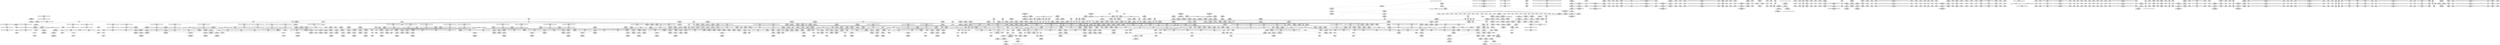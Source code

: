 digraph {
	CE0x55e8c40 [shape=record,shape=Mrecord,label="{CE0x55e8c40|__preempt_count_add:tmp6|./arch/x86/include/asm/preempt.h,73|*SummSource*}"]
	CE0x5539b70 [shape=record,shape=Mrecord,label="{CE0x5539b70|rcu_read_lock:tmp|*SummSink*}"]
	CE0x5594230 [shape=record,shape=Mrecord,label="{CE0x5594230|rcu_read_unlock:tmp16|include/linux/rcupdate.h,933|*SummSource*}"]
	CE0x5596f60 [shape=record,shape=Mrecord,label="{CE0x5596f60|rcu_read_unlock:tmp21|include/linux/rcupdate.h,935|*SummSource*}"]
	CE0x559a2c0 [shape=record,shape=Mrecord,label="{CE0x559a2c0|rcu_read_unlock:tmp19|include/linux/rcupdate.h,933|*SummSink*}"]
	CE0x552b260 [shape=record,shape=Mrecord,label="{CE0x552b260|task_has_perm:tobool12|security/selinux/hooks.c,1526|*SummSource*}"]
	CE0x552e290 [shape=record,shape=Mrecord,label="{CE0x552e290|task_has_perm:tmp7|security/selinux/hooks.c,1525|*SummSink*}"]
	CE0x55c99c0 [shape=record,shape=Mrecord,label="{CE0x55c99c0|_call_void_asm_addl_$1,_%gs:$0_,_*m,ri,*m,_dirflag_,_fpsr_,_flags_(i32*___preempt_count,_i32_%sub,_i32*___preempt_count)_#3,_!dbg_!27717,_!srcloc_!27718|./arch/x86/include/asm/preempt.h,77}"]
	CE0x54de090 [shape=record,shape=Mrecord,label="{CE0x54de090|task_has_perm:tmp15|security/selinux/hooks.c,1525|*SummSource*}"]
	CE0x5539a10 [shape=record,shape=Mrecord,label="{CE0x5539a10|task_has_perm:tmp4|*LoadInst*|security/selinux/hooks.c,1525}"]
	CE0x5611b70 [shape=record,shape=Mrecord,label="{CE0x5611b70|i64*_getelementptr_inbounds_(_4_x_i64_,_4_x_i64_*___llvm_gcov_ctr135,_i64_0,_i64_1)|*Constant*|*SummSource*}"]
	CE0x5595550 [shape=record,shape=Mrecord,label="{CE0x5595550|rcu_read_unlock:tmp18|include/linux/rcupdate.h,933}"]
	CE0x5593e50 [shape=record,shape=Mrecord,label="{CE0x5593e50|rcu_read_unlock:tmp15|include/linux/rcupdate.h,933|*SummSink*}"]
	CE0x551def0 [shape=record,shape=Mrecord,label="{CE0x551def0|task_has_perm:tmp51|security/selinux/hooks.c,1526|*SummSource*}"]
	CE0x55d6300 [shape=record,shape=Mrecord,label="{CE0x55d6300|COLLAPSED:_GCMRE___llvm_gcov_ctr134_internal_global_4_x_i64_zeroinitializer:_elem_0:default:}"]
	CE0x5520020 [shape=record,shape=Mrecord,label="{CE0x5520020|i64_13|*Constant*|*SummSink*}"]
	CE0x54ef3d0 [shape=record,shape=Mrecord,label="{CE0x54ef3d0|i8*_getelementptr_inbounds_(_41_x_i8_,_41_x_i8_*_.str44,_i32_0,_i32_0)|*Constant*}"]
	CE0x5532210 [shape=record,shape=Mrecord,label="{CE0x5532210|i64*_getelementptr_inbounds_(_4_x_i64_,_4_x_i64_*___llvm_gcov_ctr130,_i64_0,_i64_2)|*Constant*}"]
	CE0x55063f0 [shape=record,shape=Mrecord,label="{CE0x55063f0|rcu_read_lock:tmp5|include/linux/rcupdate.h,882|*SummSource*}"]
	CE0x55f08f0 [shape=record,shape=Mrecord,label="{CE0x55f08f0|i64*_getelementptr_inbounds_(_4_x_i64_,_4_x_i64_*___llvm_gcov_ctr135,_i64_0,_i64_2)|*Constant*}"]
	CE0x5536340 [shape=record,shape=Mrecord,label="{CE0x5536340|__preempt_count_add:val|Function::__preempt_count_add&Arg::val::|*SummSink*}"]
	CE0x55030a0 [shape=record,shape=Mrecord,label="{CE0x55030a0|task_has_perm:tmp27|security/selinux/hooks.c,1525|*SummSource*}"]
	CE0x5511340 [shape=record,shape=Mrecord,label="{CE0x5511340|selinux_ptrace_traceme:call1|security/selinux/hooks.c,1962|*SummSource*}"]
	CE0x553bbf0 [shape=record,shape=Mrecord,label="{CE0x553bbf0|task_has_perm:tmp4|*LoadInst*|security/selinux/hooks.c,1525|*SummSink*}"]
	CE0x5523280 [shape=record,shape=Mrecord,label="{CE0x5523280|i64_15|*Constant*}"]
	CE0x559ea30 [shape=record,shape=Mrecord,label="{CE0x559ea30|128:_i8*,_:_CRE_120,128_}"]
	CE0x55112d0 [shape=record,shape=Mrecord,label="{CE0x55112d0|GLOBAL:get_current|*Constant*}"]
	CE0x5521640 [shape=record,shape=Mrecord,label="{CE0x5521640|task_has_perm:tmp35|security/selinux/hooks.c,1526|*SummSource*}"]
	CE0x5541e80 [shape=record,shape=Mrecord,label="{CE0x5541e80|i32_(i32,_i32,_i16,_i32,_%struct.common_audit_data*)*_bitcast_(i32_(i32,_i32,_i16,_i32,_%struct.common_audit_data.495*)*_avc_has_perm_to_i32_(i32,_i32,_i16,_i32,_%struct.common_audit_data*)*)|*Constant*|*SummSource*}"]
	CE0x55c97b0 [shape=record,shape=Mrecord,label="{CE0x55c97b0|i64*_getelementptr_inbounds_(_4_x_i64_,_4_x_i64_*___llvm_gcov_ctr129,_i64_0,_i64_3)|*Constant*|*SummSource*}"]
	CE0x54e3600 [shape=record,shape=Mrecord,label="{CE0x54e3600|_ret_i32_%retval.0,_!dbg_!27723|security/selinux/hooks.c,1963|*SummSource*}"]
	CE0x5522a90 [shape=record,shape=Mrecord,label="{CE0x5522a90|task_has_perm:tobool14|security/selinux/hooks.c,1526}"]
	CE0x55cb090 [shape=record,shape=Mrecord,label="{CE0x55cb090|_ret_void,_!dbg_!27720|./arch/x86/include/asm/preempt.h,78|*SummSource*}"]
	CE0x55d5170 [shape=record,shape=Mrecord,label="{CE0x55d5170|rcu_lock_acquire:tmp6|*SummSource*}"]
	CE0x728ca10 [shape=record,shape=Mrecord,label="{CE0x728ca10|i64*_getelementptr_inbounds_(_6_x_i64_,_6_x_i64_*___llvm_gcov_ctr137,_i64_0,_i64_3)|*Constant*|*SummSource*}"]
	CE0x54c8a60 [shape=record,shape=Mrecord,label="{CE0x54c8a60|i64_2|*Constant*|*SummSink*}"]
	CE0x555a220 [shape=record,shape=Mrecord,label="{CE0x555a220|rcu_read_lock:tmp11|include/linux/rcupdate.h,882|*SummSink*}"]
	CE0x55c9d70 [shape=record,shape=Mrecord,label="{CE0x55c9d70|__preempt_count_add:tmp3}"]
	CE0x55745d0 [shape=record,shape=Mrecord,label="{CE0x55745d0|task_has_perm:security24|security/selinux/hooks.c,1526|*SummSink*}"]
	CE0x5512470 [shape=record,shape=Mrecord,label="{CE0x5512470|selinux_ptrace_traceme:call1|security/selinux/hooks.c,1962|*SummSink*}"]
	CE0x55273b0 [shape=record,shape=Mrecord,label="{CE0x55273b0|rcu_lock_acquire:indirectgoto|*SummSource*}"]
	CE0x54fef80 [shape=record,shape=Mrecord,label="{CE0x54fef80|_call_void_rcu_lock_acquire(%struct.lockdep_map*_rcu_lock_map)_#10,_!dbg_!27711|include/linux/rcupdate.h,881|*SummSource*}"]
	CE0x5518090 [shape=record,shape=Mrecord,label="{CE0x5518090|task_has_perm:tmp41|security/selinux/hooks.c,1526|*SummSource*}"]
	CE0x558a610 [shape=record,shape=Mrecord,label="{CE0x558a610|rcu_read_lock:tmp22|include/linux/rcupdate.h,884}"]
	CE0x54f5b90 [shape=record,shape=Mrecord,label="{CE0x54f5b90|selinux_ptrace_traceme:entry}"]
	CE0x54dd670 [shape=record,shape=Mrecord,label="{CE0x54dd670|get_current:entry|*SummSink*}"]
	CE0x5526f60 [shape=record,shape=Mrecord,label="{CE0x5526f60|task_has_perm:if.then18|*SummSink*}"]
	CE0x54d7610 [shape=record,shape=Mrecord,label="{CE0x54d7610|%struct.lockdep_map*_null|*Constant*|*SummSink*}"]
	CE0x558e1d0 [shape=record,shape=Mrecord,label="{CE0x558e1d0|GLOBAL:rcu_read_unlock.__warned|Global_var:rcu_read_unlock.__warned|*SummSink*}"]
	CE0x55cad00 [shape=record,shape=Mrecord,label="{CE0x55cad00|i64*_getelementptr_inbounds_(_4_x_i64_,_4_x_i64_*___llvm_gcov_ctr134,_i64_0,_i64_0)|*Constant*}"]
	CE0x54f1f60 [shape=record,shape=Mrecord,label="{CE0x54f1f60|task_has_perm:tsk2|Function::task_has_perm&Arg::tsk2::|*SummSink*}"]
	CE0x5521c80 [shape=record,shape=Mrecord,label="{CE0x5521c80|GLOBAL:task_has_perm.__warned48|Global_var:task_has_perm.__warned48|*SummSource*}"]
	CE0x55754d0 [shape=record,shape=Mrecord,label="{CE0x55754d0|task_has_perm:sid25|security/selinux/hooks.c,1526}"]
	CE0x551bf80 [shape=record,shape=Mrecord,label="{CE0x551bf80|task_has_perm:tmp48|security/selinux/hooks.c,1526|*SummSource*}"]
	CE0x5503d30 [shape=record,shape=Mrecord,label="{CE0x5503d30|%struct.task_struct*_(%struct.task_struct**)*_asm_movq_%gs:$_1:P_,$0_,_r,im,_dirflag_,_fpsr_,_flags_|*SummSink*}"]
	CE0x553f7a0 [shape=record,shape=Mrecord,label="{CE0x553f7a0|rcu_read_unlock:call|include/linux/rcupdate.h,933}"]
	CE0x559da40 [shape=record,shape=Mrecord,label="{CE0x559da40|128:_i8*,_:_CRE_28,32_}"]
	CE0x55909c0 [shape=record,shape=Mrecord,label="{CE0x55909c0|_call_void_asm_sideeffect_,_memory_,_dirflag_,_fpsr_,_flags_()_#3,_!dbg_!27711,_!srcloc_!27714|include/linux/rcupdate.h,244|*SummSource*}"]
	CE0x555b230 [shape=record,shape=Mrecord,label="{CE0x555b230|i64_7|*Constant*}"]
	CE0x54d4e20 [shape=record,shape=Mrecord,label="{CE0x54d4e20|selinux_ptrace_traceme:bb}"]
	CE0x5597b90 [shape=record,shape=Mrecord,label="{CE0x5597b90|rcu_read_unlock:tmp22|include/linux/rcupdate.h,935|*SummSink*}"]
	CE0x54e1840 [shape=record,shape=Mrecord,label="{CE0x54e1840|get_current:entry}"]
	CE0x5579240 [shape=record,shape=Mrecord,label="{CE0x5579240|i64*_getelementptr_inbounds_(_4_x_i64_,_4_x_i64_*___llvm_gcov_ctr130,_i64_0,_i64_2)|*Constant*|*SummSource*}"]
	CE0x5539390 [shape=record,shape=Mrecord,label="{CE0x5539390|__preempt_count_add:val|Function::__preempt_count_add&Arg::val::|*SummSource*}"]
	CE0x558cc10 [shape=record,shape=Mrecord,label="{CE0x558cc10|rcu_read_unlock:tmp9|include/linux/rcupdate.h,933|*SummSource*}"]
	CE0x5522fe0 [shape=record,shape=Mrecord,label="{CE0x5522fe0|i64_16|*Constant*|*SummSink*}"]
	CE0x559b140 [shape=record,shape=Mrecord,label="{CE0x559b140|%struct.lockdep_map*_null|*Constant*}"]
	CE0x558ddc0 [shape=record,shape=Mrecord,label="{CE0x558ddc0|_call_void___preempt_count_add(i32_1)_#10,_!dbg_!27711|include/linux/rcupdate.h,239}"]
	CE0x55d51e0 [shape=record,shape=Mrecord,label="{CE0x55d51e0|rcu_lock_acquire:tmp6|*SummSink*}"]
	CE0x55245b0 [shape=record,shape=Mrecord,label="{CE0x55245b0|task_has_perm:tobool17|security/selinux/hooks.c,1526|*SummSource*}"]
	CE0x54fd570 [shape=record,shape=Mrecord,label="{CE0x54fd570|rcu_read_lock:land.lhs.true2|*SummSink*}"]
	CE0x54fb440 [shape=record,shape=Mrecord,label="{CE0x54fb440|task_has_perm:tobool|security/selinux/hooks.c,1525|*SummSource*}"]
	CE0x552b3d0 [shape=record,shape=Mrecord,label="{CE0x552b3d0|task_has_perm:tobool12|security/selinux/hooks.c,1526|*SummSink*}"]
	CE0x54f4d50 [shape=record,shape=Mrecord,label="{CE0x54f4d50|_call_void_mcount()_#3}"]
	CE0x5524e20 [shape=record,shape=Mrecord,label="{CE0x5524e20|i64_17|*Constant*|*SummSource*}"]
	CE0x553d370 [shape=record,shape=Mrecord,label="{CE0x553d370|rcu_read_unlock:land.lhs.true|*SummSink*}"]
	CE0x5573530 [shape=record,shape=Mrecord,label="{CE0x5573530|_call_void_lock_acquire(%struct.lockdep_map*_%map,_i32_0,_i32_0,_i32_2,_i32_0,_%struct.lockdep_map*_null,_i64_ptrtoint_(i8*_blockaddress(_rcu_lock_acquire,_%__here)_to_i64))_#10,_!dbg_!27716|include/linux/rcupdate.h,418|*SummSink*}"]
	"CONST[source:1(input),value:2(dynamic)][purpose:{subject}][SrcIdx:2]"
	CE0x5535af0 [shape=record,shape=Mrecord,label="{CE0x5535af0|i32_1|*Constant*}"]
	CE0x5528e80 [shape=record,shape=Mrecord,label="{CE0x5528e80|i32_22|*Constant*}"]
	CE0x54ee790 [shape=record,shape=Mrecord,label="{CE0x54ee790|i64*_getelementptr_inbounds_(_24_x_i64_,_24_x_i64_*___llvm_gcov_ctr138,_i64_0,_i64_1)|*Constant*|*SummSink*}"]
	CE0x5517bb0 [shape=record,shape=Mrecord,label="{CE0x5517bb0|task_has_perm:do.end20}"]
	CE0x54e5b30 [shape=record,shape=Mrecord,label="{CE0x54e5b30|task_has_perm:tmp3}"]
	CE0x5586230 [shape=record,shape=Mrecord,label="{CE0x5586230|i64_1|*Constant*}"]
	CE0x55d9260 [shape=record,shape=Mrecord,label="{CE0x55d9260|GLOBAL:lock_release|*Constant*}"]
	CE0x55863c0 [shape=record,shape=Mrecord,label="{CE0x55863c0|__preempt_count_add:tmp3|*SummSink*}"]
	CE0x54eb8c0 [shape=record,shape=Mrecord,label="{CE0x54eb8c0|i64*_getelementptr_inbounds_(_2_x_i64_,_2_x_i64_*___llvm_gcov_ctr98,_i64_0,_i64_0)|*Constant*|*SummSink*}"]
	CE0x54fc0c0 [shape=record,shape=Mrecord,label="{CE0x54fc0c0|COLLAPSED:_GCMRE___llvm_gcov_ctr138_internal_global_24_x_i64_zeroinitializer:_elem_0:default:}"]
	CE0x54de5f0 [shape=record,shape=Mrecord,label="{CE0x54de5f0|task_has_perm:do.end}"]
	CE0x55082d0 [shape=record,shape=Mrecord,label="{CE0x55082d0|i64_2|*Constant*}"]
	CE0x55d5960 [shape=record,shape=Mrecord,label="{CE0x55d5960|_call_void_asm_addl_$1,_%gs:$0_,_*m,ri,*m,_dirflag_,_fpsr_,_flags_(i32*___preempt_count,_i32_%sub,_i32*___preempt_count)_#3,_!dbg_!27717,_!srcloc_!27718|./arch/x86/include/asm/preempt.h,77|*SummSink*}"]
	CE0x55e8490 [shape=record,shape=Mrecord,label="{CE0x55e8490|__preempt_count_sub:tmp6|./arch/x86/include/asm/preempt.h,78|*SummSource*}"]
	CE0x550c990 [shape=record,shape=Mrecord,label="{CE0x550c990|selinux_ptrace_traceme:tmp8|security/selinux/hooks.c,1962|*SummSource*}"]
	CE0x54f0cf0 [shape=record,shape=Mrecord,label="{CE0x54f0cf0|task_has_perm:if.then|*SummSink*}"]
	CE0x558d090 [shape=record,shape=Mrecord,label="{CE0x558d090|i64*_getelementptr_inbounds_(_4_x_i64_,_4_x_i64_*___llvm_gcov_ctr128,_i64_0,_i64_2)|*Constant*|*SummSource*}"]
	CE0x553a290 [shape=record,shape=Mrecord,label="{CE0x553a290|task_has_perm:land.lhs.true15|*SummSource*}"]
	CE0x559f540 [shape=record,shape=Mrecord,label="{CE0x559f540|_call_void___rcu_read_unlock()_#10,_!dbg_!27734|include/linux/rcupdate.h,937}"]
	CE0x55ca570 [shape=record,shape=Mrecord,label="{CE0x55ca570|_call_void_mcount()_#3|*SummSource*}"]
	CE0x5587ac0 [shape=record,shape=Mrecord,label="{CE0x5587ac0|GLOBAL:lockdep_rcu_suspicious|*Constant*}"]
	CE0x54e3380 [shape=record,shape=Mrecord,label="{CE0x54e3380|task_has_perm:if.then}"]
	CE0x54fc7f0 [shape=record,shape=Mrecord,label="{CE0x54fc7f0|_call_void_mcount()_#3|*SummSink*}"]
	CE0x5525e40 [shape=record,shape=Mrecord,label="{CE0x5525e40|rcu_read_lock:tmp|*SummSource*}"]
	CE0x5589f40 [shape=record,shape=Mrecord,label="{CE0x5589f40|i64*_getelementptr_inbounds_(_11_x_i64_,_11_x_i64_*___llvm_gcov_ctr127,_i64_0,_i64_10)|*Constant*}"]
	CE0x55a09b0 [shape=record,shape=Mrecord,label="{CE0x55a09b0|__rcu_read_lock:bb}"]
	CE0x558d750 [shape=record,shape=Mrecord,label="{CE0x558d750|i64*_getelementptr_inbounds_(_4_x_i64_,_4_x_i64_*___llvm_gcov_ctr133,_i64_0,_i64_0)|*Constant*}"]
	CE0x5538310 [shape=record,shape=Mrecord,label="{CE0x5538310|rcu_read_unlock:tmp|*SummSink*}"]
	CE0x54e1060 [shape=record,shape=Mrecord,label="{CE0x54e1060|selinux_ptrace_traceme:tmp11|security/selinux/hooks.c,1963}"]
	CE0x558da20 [shape=record,shape=Mrecord,label="{CE0x558da20|rcu_read_unlock:tmp}"]
	CE0x5531850 [shape=record,shape=Mrecord,label="{CE0x5531850|0:_i8,_:_GCMR_rcu_read_unlock.__warned_internal_global_i8_0,_section_.data.unlikely_,_align_1:_elem_0:default:}"]
	CE0x551be90 [shape=record,shape=Mrecord,label="{CE0x551be90|task_has_perm:tmp48|security/selinux/hooks.c,1526}"]
	CE0x54e0490 [shape=record,shape=Mrecord,label="{CE0x54e0490|i64_3|*Constant*|*SummSource*}"]
	CE0x5541b10 [shape=record,shape=Mrecord,label="{CE0x5541b10|task_has_perm:call26|security/selinux/hooks.c,1528|*SummSink*}"]
	CE0x555d930 [shape=record,shape=Mrecord,label="{CE0x555d930|i8_1|*Constant*}"]
	CE0x54deb60 [shape=record,shape=Mrecord,label="{CE0x54deb60|i32_128|*Constant*|*SummSource*}"]
	CE0x552c7c0 [shape=record,shape=Mrecord,label="{CE0x552c7c0|task_has_perm:land.lhs.true2|*SummSink*}"]
	CE0x54dbec0 [shape=record,shape=Mrecord,label="{CE0x54dbec0|selinux_ptrace_traceme:entry|*SummSource*}"]
	CE0x5561f20 [shape=record,shape=Mrecord,label="{CE0x5561f20|rcu_read_lock:tmp10|include/linux/rcupdate.h,882|*SummSink*}"]
	CE0x553d920 [shape=record,shape=Mrecord,label="{CE0x553d920|i64*_getelementptr_inbounds_(_11_x_i64_,_11_x_i64_*___llvm_gcov_ctr127,_i64_0,_i64_1)|*Constant*|*SummSource*}"]
	CE0x55914f0 [shape=record,shape=Mrecord,label="{CE0x55914f0|rcu_read_unlock:if.end|*SummSource*}"]
	CE0x5539590 [shape=record,shape=Mrecord,label="{CE0x5539590|_ret_void,_!dbg_!27719|./arch/x86/include/asm/preempt.h,73|*SummSource*}"]
	CE0x54dec90 [shape=record,shape=Mrecord,label="{CE0x54dec90|i32_128|*Constant*|*SummSink*}"]
	CE0x54e4fc0 [shape=record,shape=Mrecord,label="{CE0x54e4fc0|_ret_i32_%call26,_!dbg_!27792|security/selinux/hooks.c,1528}"]
	CE0x54e21f0 [shape=record,shape=Mrecord,label="{CE0x54e21f0|task_has_perm:tobool4|security/selinux/hooks.c,1525|*SummSource*}"]
	CE0x555d3f0 [shape=record,shape=Mrecord,label="{CE0x555d3f0|rcu_read_lock:tmp18|include/linux/rcupdate.h,882}"]
	CE0x551b3a0 [shape=record,shape=Mrecord,label="{CE0x551b3a0|i32_1526|*Constant*|*SummSink*}"]
	CE0x54fec10 [shape=record,shape=Mrecord,label="{CE0x54fec10|_call_void_rcu_lock_acquire(%struct.lockdep_map*_rcu_lock_map)_#10,_!dbg_!27711|include/linux/rcupdate.h,881|*SummSink*}"]
	CE0x559fc00 [shape=record,shape=Mrecord,label="{CE0x559fc00|GLOBAL:__rcu_read_unlock|*Constant*|*SummSource*}"]
	CE0x55c3c60 [shape=record,shape=Mrecord,label="{CE0x55c3c60|rcu_lock_release:tmp5|include/linux/rcupdate.h,423}"]
	CE0x558c060 [shape=record,shape=Mrecord,label="{CE0x558c060|rcu_read_unlock:do.body|*SummSource*}"]
	CE0x5507930 [shape=record,shape=Mrecord,label="{CE0x5507930|rcu_read_lock:do.body|*SummSink*}"]
	CE0x54d60b0 [shape=record,shape=Mrecord,label="{CE0x54d60b0|selinux_ptrace_traceme:if.then}"]
	CE0x5598100 [shape=record,shape=Mrecord,label="{CE0x5598100|_call_void_rcu_lock_release(%struct.lockdep_map*_rcu_lock_map)_#10,_!dbg_!27733|include/linux/rcupdate.h,935|*SummSink*}"]
	CE0x5507670 [shape=record,shape=Mrecord,label="{CE0x5507670|rcu_read_lock:bb|*SummSink*}"]
	CE0x54ff130 [shape=record,shape=Mrecord,label="{CE0x54ff130|__rcu_read_lock:tmp6|include/linux/rcupdate.h,240|*SummSource*}"]
	CE0x553ebd0 [shape=record,shape=Mrecord,label="{CE0x553ebd0|rcu_lock_acquire:map|Function::rcu_lock_acquire&Arg::map::}"]
	CE0x5568fb0 [shape=record,shape=Mrecord,label="{CE0x5568fb0|rcu_lock_acquire:tmp7|*SummSink*}"]
	CE0x55e7370 [shape=record,shape=Mrecord,label="{CE0x55e7370|__preempt_count_add:tmp}"]
	CE0x54fc370 [shape=record,shape=Mrecord,label="{CE0x54fc370|GLOBAL:rcu_lock_acquire|*Constant*|*SummSource*}"]
	CE0x54d6bf0 [shape=record,shape=Mrecord,label="{CE0x54d6bf0|selinux_ptrace_traceme:call2|security/selinux/hooks.c,1962}"]
	CE0x54e58a0 [shape=record,shape=Mrecord,label="{CE0x54e58a0|task_has_perm:tmp2|*SummSink*}"]
	CE0x54d8c00 [shape=record,shape=Mrecord,label="{CE0x54d8c00|selinux_ptrace_traceme:entry|*SummSink*}"]
	CE0x54de420 [shape=record,shape=Mrecord,label="{CE0x54de420|rcu_read_unlock:tmp5|include/linux/rcupdate.h,933|*SummSource*}"]
	CE0x553e560 [shape=record,shape=Mrecord,label="{CE0x553e560|task_has_perm:tobool|security/selinux/hooks.c,1525}"]
	CE0x54d3280 [shape=record,shape=Mrecord,label="{CE0x54d3280|i64*_getelementptr_inbounds_(_6_x_i64_,_6_x_i64_*___llvm_gcov_ctr137,_i64_0,_i64_0)|*Constant*}"]
	CE0x54d3160 [shape=record,shape=Mrecord,label="{CE0x54d3160|i64*_getelementptr_inbounds_(_6_x_i64_,_6_x_i64_*___llvm_gcov_ctr137,_i64_0,_i64_0)|*Constant*|*SummSink*}"]
	CE0x54f27c0 [shape=record,shape=Mrecord,label="{CE0x54f27c0|_ret_i32_%call26,_!dbg_!27792|security/selinux/hooks.c,1528|*SummSource*}"]
	CE0x556b0b0 [shape=record,shape=Mrecord,label="{CE0x556b0b0|rcu_lock_release:indirectgoto|*SummSink*}"]
	CE0x55e72d0 [shape=record,shape=Mrecord,label="{CE0x55e72d0|__preempt_count_sub:tmp3|*SummSource*}"]
	CE0x559b7d0 [shape=record,shape=Mrecord,label="{CE0x559b7d0|__rcu_read_lock:tmp5|include/linux/rcupdate.h,239|*SummSink*}"]
	CE0x552a4c0 [shape=record,shape=Mrecord,label="{CE0x552a4c0|task_has_perm:real_cred9|security/selinux/hooks.c,1526|*SummSink*}"]
	CE0x5519790 [shape=record,shape=Mrecord,label="{CE0x5519790|i64*_getelementptr_inbounds_(_24_x_i64_,_24_x_i64_*___llvm_gcov_ctr138,_i64_0,_i64_19)|*Constant*}"]
	CE0x5599c30 [shape=record,shape=Mrecord,label="{CE0x5599c30|i64*_getelementptr_inbounds_(_11_x_i64_,_11_x_i64_*___llvm_gcov_ctr132,_i64_0,_i64_9)|*Constant*|*SummSink*}"]
	CE0x55392a0 [shape=record,shape=Mrecord,label="{CE0x55392a0|GLOBAL:rcu_read_lock.__warned|Global_var:rcu_read_lock.__warned}"]
	CE0x55c54a0 [shape=record,shape=Mrecord,label="{CE0x55c54a0|rcu_lock_acquire:__here|*SummSource*}"]
	CE0x555c590 [shape=record,shape=Mrecord,label="{CE0x555c590|rcu_read_lock:tmp16|include/linux/rcupdate.h,882|*SummSink*}"]
	CE0x5524970 [shape=record,shape=Mrecord,label="{CE0x5524970|i64_18|*Constant*|*SummSource*}"]
	CE0x553d450 [shape=record,shape=Mrecord,label="{CE0x553d450|task_has_perm:do.body5}"]
	CE0x5596130 [shape=record,shape=Mrecord,label="{CE0x5596130|_call_void_lockdep_rcu_suspicious(i8*_getelementptr_inbounds_(_25_x_i8_,_25_x_i8_*_.str45,_i32_0,_i32_0),_i32_934,_i8*_getelementptr_inbounds_(_44_x_i8_,_44_x_i8_*_.str47,_i32_0,_i32_0))_#10,_!dbg_!27726|include/linux/rcupdate.h,933|*SummSink*}"]
	CE0x55dd8e0 [shape=record,shape=Mrecord,label="{CE0x55dd8e0|i64*_getelementptr_inbounds_(_4_x_i64_,_4_x_i64_*___llvm_gcov_ctr134,_i64_0,_i64_2)|*Constant*|*SummSource*}"]
	CE0x5590410 [shape=record,shape=Mrecord,label="{CE0x5590410|rcu_read_unlock:land.lhs.true2|*SummSource*}"]
	CE0x5561210 [shape=record,shape=Mrecord,label="{CE0x5561210|rcu_read_lock:tmp9|include/linux/rcupdate.h,882|*SummSink*}"]
	CE0x55d2e00 [shape=record,shape=Mrecord,label="{CE0x55d2e00|__rcu_read_lock:tmp2}"]
	CE0x55e4600 [shape=record,shape=Mrecord,label="{CE0x55e4600|__preempt_count_sub:tmp4|./arch/x86/include/asm/preempt.h,77|*SummSink*}"]
	CE0x5523ff0 [shape=record,shape=Mrecord,label="{CE0x5523ff0|i64_18|*Constant*}"]
	CE0x5538940 [shape=record,shape=Mrecord,label="{CE0x5538940|task_has_perm:if.end19|*SummSource*}"]
	CE0x55256e0 [shape=record,shape=Mrecord,label="{CE0x55256e0|task_has_perm:tmp11|security/selinux/hooks.c,1525}"]
	CE0x551e2f0 [shape=record,shape=Mrecord,label="{CE0x551e2f0|task_has_perm:tmp51|security/selinux/hooks.c,1526|*SummSink*}"]
	CE0x5525950 [shape=record,shape=Mrecord,label="{CE0x5525950|i64_5|*Constant*|*SummSink*}"]
	CE0x5569690 [shape=record,shape=Mrecord,label="{CE0x5569690|__rcu_read_unlock:tmp1|*SummSource*}"]
	CE0x5575de0 [shape=record,shape=Mrecord,label="{CE0x5575de0|0:_i32,_4:_i32,_8:_i32,_12:_i32,_:_CMRE_4,8_|*MultipleSource*|security/selinux/hooks.c,1526|security/selinux/hooks.c,1526|security/selinux/hooks.c,1526}"]
	CE0x54dae00 [shape=record,shape=Mrecord,label="{CE0x54dae00|task_has_perm:tmp|*SummSink*}"]
	CE0x5531e70 [shape=record,shape=Mrecord,label="{CE0x5531e70|__preempt_count_add:entry|*SummSource*}"]
	CE0x556fa40 [shape=record,shape=Mrecord,label="{CE0x556fa40|rcu_lock_acquire:tmp4|include/linux/rcupdate.h,418|*SummSource*}"]
	CE0x5520150 [shape=record,shape=Mrecord,label="{CE0x5520150|task_has_perm:tmp33|security/selinux/hooks.c,1526}"]
	CE0x553b970 [shape=record,shape=Mrecord,label="{CE0x553b970|i64*_getelementptr_inbounds_(_11_x_i64_,_11_x_i64_*___llvm_gcov_ctr127,_i64_0,_i64_0)|*Constant*|*SummSource*}"]
	CE0x55275e0 [shape=record,shape=Mrecord,label="{CE0x55275e0|rcu_read_lock:entry}"]
	CE0x55615e0 [shape=record,shape=Mrecord,label="{CE0x55615e0|rcu_read_lock:tmp10|include/linux/rcupdate.h,882|*SummSource*}"]
	CE0x5518de0 [shape=record,shape=Mrecord,label="{CE0x5518de0|task_has_perm:tmp44|security/selinux/hooks.c,1526}"]
	CE0x54ecfe0 [shape=record,shape=Mrecord,label="{CE0x54ecfe0|avc_has_perm:entry|*SummSink*}"]
	CE0x54fed40 [shape=record,shape=Mrecord,label="{CE0x54fed40|rcu_lock_acquire:entry}"]
	CE0x5532f10 [shape=record,shape=Mrecord,label="{CE0x5532f10|GLOBAL:__llvm_gcov_ctr132|Global_var:__llvm_gcov_ctr132}"]
	CE0x555ba00 [shape=record,shape=Mrecord,label="{CE0x555ba00|rcu_read_lock:tmp14|include/linux/rcupdate.h,882|*SummSource*}"]
	CE0x5525af0 [shape=record,shape=Mrecord,label="{CE0x5525af0|task_has_perm:tmp10|security/selinux/hooks.c,1525|*SummSource*}"]
	CE0x55d7ab0 [shape=record,shape=Mrecord,label="{CE0x55d7ab0|__rcu_read_unlock:do.end}"]
	CE0x55279a0 [shape=record,shape=Mrecord,label="{CE0x55279a0|_call_void___rcu_read_lock()_#10,_!dbg_!27710|include/linux/rcupdate.h,879|*SummSink*}"]
	CE0x553f590 [shape=record,shape=Mrecord,label="{CE0x553f590|_call_void_mcount()_#3|*SummSource*}"]
	CE0x5589610 [shape=record,shape=Mrecord,label="{CE0x5589610|rcu_read_lock:tmp20|include/linux/rcupdate.h,882}"]
	CE0x54fd110 [shape=record,shape=Mrecord,label="{CE0x54fd110|_call_void___preempt_count_sub(i32_1)_#10,_!dbg_!27715|include/linux/rcupdate.h,244|*SummSource*}"]
	CE0x5595470 [shape=record,shape=Mrecord,label="{CE0x5595470|rcu_read_unlock:tmp17|include/linux/rcupdate.h,933|*SummSource*}"]
	CE0x559a760 [shape=record,shape=Mrecord,label="{CE0x559a760|COLLAPSED:_GCMRE___llvm_gcov_ctr133_internal_global_4_x_i64_zeroinitializer:_elem_0:default:}"]
	CE0x54e38a0 [shape=record,shape=Mrecord,label="{CE0x54e38a0|i64*_getelementptr_inbounds_(_2_x_i64_,_2_x_i64_*___llvm_gcov_ctr98,_i64_0,_i64_0)|*Constant*}"]
	CE0x556af30 [shape=record,shape=Mrecord,label="{CE0x556af30|rcu_lock_release:indirectgoto}"]
	CE0x5597360 [shape=record,shape=Mrecord,label="{CE0x5597360|rcu_read_unlock:tmp21|include/linux/rcupdate.h,935|*SummSink*}"]
	CE0x55957e0 [shape=record,shape=Mrecord,label="{CE0x55957e0|rcu_read_unlock:tmp18|include/linux/rcupdate.h,933|*SummSource*}"]
	CE0x553d5b0 [shape=record,shape=Mrecord,label="{CE0x553d5b0|task_has_perm:do.body5|*SummSource*}"]
	CE0x558cc80 [shape=record,shape=Mrecord,label="{CE0x558cc80|rcu_read_unlock:tmp9|include/linux/rcupdate.h,933|*SummSink*}"]
	CE0x55d6370 [shape=record,shape=Mrecord,label="{CE0x55d6370|__rcu_read_unlock:tmp|*SummSource*}"]
	CE0x55061f0 [shape=record,shape=Mrecord,label="{CE0x55061f0|GLOBAL:__llvm_gcov_ctr127|Global_var:__llvm_gcov_ctr127|*SummSink*}"]
	CE0x5527500 [shape=record,shape=Mrecord,label="{CE0x5527500|GLOBAL:rcu_read_lock|*Constant*|*SummSource*}"]
	CE0x54d3600 [shape=record,shape=Mrecord,label="{CE0x54d3600|selinux_ptrace_traceme:tmp|*SummSink*}"]
	CE0x55caa00 [shape=record,shape=Mrecord,label="{CE0x55caa00|__preempt_count_add:tmp1|*SummSource*}"]
	CE0x55020d0 [shape=record,shape=Mrecord,label="{CE0x55020d0|rcu_lock_acquire:tmp2|*SummSink*}"]
	CE0x559e0a0 [shape=record,shape=Mrecord,label="{CE0x559e0a0|128:_i8*,_:_CRE_52,56_}"]
	CE0x5538380 [shape=record,shape=Mrecord,label="{CE0x5538380|rcu_read_unlock:tmp1}"]
	CE0x55605d0 [shape=record,shape=Mrecord,label="{CE0x55605d0|rcu_read_lock:tmp8|include/linux/rcupdate.h,882|*SummSink*}"]
	CE0x553c4a0 [shape=record,shape=Mrecord,label="{CE0x553c4a0|task_has_perm:land.lhs.true13|*SummSource*}"]
	CE0x54d3a20 [shape=record,shape=Mrecord,label="{CE0x54d3a20|selinux_ptrace_traceme:return|*SummSource*}"]
	CE0x553a9b0 [shape=record,shape=Mrecord,label="{CE0x553a9b0|rcu_read_lock:tmp4|include/linux/rcupdate.h,882|*SummSource*}"]
	CE0x555ca10 [shape=record,shape=Mrecord,label="{CE0x555ca10|i64*_getelementptr_inbounds_(_11_x_i64_,_11_x_i64_*___llvm_gcov_ctr127,_i64_0,_i64_8)|*Constant*|*SummSource*}"]
	CE0x54f1520 [shape=record,shape=Mrecord,label="{CE0x54f1520|i64*_getelementptr_inbounds_(_6_x_i64_,_6_x_i64_*___llvm_gcov_ctr137,_i64_0,_i64_5)|*Constant*|*SummSink*}"]
	CE0x55399a0 [shape=record,shape=Mrecord,label="{CE0x55399a0|i32_0|*Constant*}"]
	CE0x553df50 [shape=record,shape=Mrecord,label="{CE0x553df50|__preempt_count_sub:entry}"]
	CE0x5522c90 [shape=record,shape=Mrecord,label="{CE0x5522c90|task_has_perm:tobool14|security/selinux/hooks.c,1526|*SummSink*}"]
	CE0x5532740 [shape=record,shape=Mrecord,label="{CE0x5532740|task_has_perm:tobool4|security/selinux/hooks.c,1525}"]
	CE0x54dd060 [shape=record,shape=Mrecord,label="{CE0x54dd060|task_has_perm:tmp20|security/selinux/hooks.c,1525|*SummSource*}"]
	CE0x55181a0 [shape=record,shape=Mrecord,label="{CE0x55181a0|task_has_perm:tmp41|security/selinux/hooks.c,1526|*SummSink*}"]
	CE0x5536e90 [shape=record,shape=Mrecord,label="{CE0x5536e90|task_has_perm:tmp5|security/selinux/hooks.c,1525|*SummSink*}"]
	CE0x555ed70 [shape=record,shape=Mrecord,label="{CE0x555ed70|rcu_read_lock:call|include/linux/rcupdate.h,882|*SummSource*}"]
	CE0x54eca90 [shape=record,shape=Mrecord,label="{CE0x54eca90|i32_(i32,_i32,_i16,_i32,_%struct.common_audit_data*)*_bitcast_(i32_(i32,_i32,_i16,_i32,_%struct.common_audit_data.495*)*_avc_has_perm_to_i32_(i32,_i32,_i16,_i32,_%struct.common_audit_data*)*)|*Constant*|*SummSink*}"]
	CE0x55cbf80 [shape=record,shape=Mrecord,label="{CE0x55cbf80|__preempt_count_sub:do.end|*SummSource*}"]
	CE0x54f80a0 [shape=record,shape=Mrecord,label="{CE0x54f80a0|GLOBAL:cap_ptrace_traceme|*Constant*|*SummSource*}"]
	CE0x54e2e60 [shape=record,shape=Mrecord,label="{CE0x54e2e60|i64*_getelementptr_inbounds_(_24_x_i64_,_24_x_i64_*___llvm_gcov_ctr138,_i64_0,_i64_10)|*Constant*}"]
	CE0x54fd3b0 [shape=record,shape=Mrecord,label="{CE0x54fd3b0|rcu_read_lock:land.lhs.true2}"]
	CE0x54d7800 [shape=record,shape=Mrecord,label="{CE0x54d7800|i64_ptrtoint_(i8*_blockaddress(_rcu_lock_acquire,_%__here)_to_i64)|*Constant*}"]
	CE0x54f1850 [shape=record,shape=Mrecord,label="{CE0x54f1850|task_has_perm:tmp1}"]
	CE0x54ffc50 [shape=record,shape=Mrecord,label="{CE0x54ffc50|rcu_read_unlock:tmp6|include/linux/rcupdate.h,933}"]
	CE0x55774f0 [shape=record,shape=Mrecord,label="{CE0x55774f0|GLOBAL:rcu_read_unlock|*Constant*|*SummSource*}"]
	CE0x54dd470 [shape=record,shape=Mrecord,label="{CE0x54dd470|task_has_perm:tmp21|security/selinux/hooks.c,1525|*SummSource*}"]
	CE0x5594360 [shape=record,shape=Mrecord,label="{CE0x5594360|rcu_read_unlock:tmp16|include/linux/rcupdate.h,933|*SummSink*}"]
	CE0x5507750 [shape=record,shape=Mrecord,label="{CE0x5507750|rcu_read_lock:do.body}"]
	CE0x55ee740 [shape=record,shape=Mrecord,label="{CE0x55ee740|i64*_getelementptr_inbounds_(_4_x_i64_,_4_x_i64_*___llvm_gcov_ctr129,_i64_0,_i64_2)|*Constant*|*SummSink*}"]
	CE0x54f43f0 [shape=record,shape=Mrecord,label="{CE0x54f43f0|task_has_perm:tmp9|security/selinux/hooks.c,1525|*SummSource*}"]
	CE0x54e0ad0 [shape=record,shape=Mrecord,label="{CE0x54e0ad0|_call_void_mcount()_#3|*SummSink*}"]
	CE0x5537f00 [shape=record,shape=Mrecord,label="{CE0x5537f00|i32_77|*Constant*|*SummSource*}"]
	CE0x5506ff0 [shape=record,shape=Mrecord,label="{CE0x5506ff0|_call_void_rcu_lock_acquire(%struct.lockdep_map*_rcu_lock_map)_#10,_!dbg_!27711|include/linux/rcupdate.h,881}"]
	CE0x55682b0 [shape=record,shape=Mrecord,label="{CE0x55682b0|__rcu_read_unlock:do.body|*SummSource*}"]
	CE0x54e2320 [shape=record,shape=Mrecord,label="{CE0x54e2320|task_has_perm:tobool4|security/selinux/hooks.c,1525|*SummSink*}"]
	CE0x54f28d0 [shape=record,shape=Mrecord,label="{CE0x54f28d0|_ret_i32_%call26,_!dbg_!27792|security/selinux/hooks.c,1528|*SummSink*}"]
	CE0x555c0f0 [shape=record,shape=Mrecord,label="{CE0x555c0f0|rcu_read_lock:tmp15|include/linux/rcupdate.h,882|*SummSink*}"]
	CE0x5529200 [shape=record,shape=Mrecord,label="{CE0x5529200|__rcu_read_lock:tmp|*SummSource*}"]
	CE0x54f4c40 [shape=record,shape=Mrecord,label="{CE0x54f4c40|task_has_perm:tmp3|*SummSink*}"]
	CE0x5589820 [shape=record,shape=Mrecord,label="{CE0x5589820|rcu_read_lock:tmp20|include/linux/rcupdate.h,882|*SummSource*}"]
	CE0x555d7c0 [shape=record,shape=Mrecord,label="{CE0x555d7c0|rcu_read_lock:tmp18|include/linux/rcupdate.h,882|*SummSink*}"]
	CE0x54fc510 [shape=record,shape=Mrecord,label="{CE0x54fc510|rcu_lock_acquire:entry|*SummSource*}"]
	CE0x5503ed0 [shape=record,shape=Mrecord,label="{CE0x5503ed0|selinux_ptrace_traceme:tmp5|security/selinux/hooks.c,1959|*SummSink*}"]
	CE0x55900a0 [shape=record,shape=Mrecord,label="{CE0x55900a0|__rcu_read_lock:tmp5|include/linux/rcupdate.h,239}"]
	CE0x551f4f0 [shape=record,shape=Mrecord,label="{CE0x551f4f0|i64*_getelementptr_inbounds_(_24_x_i64_,_24_x_i64_*___llvm_gcov_ctr138,_i64_0,_i64_23)|*Constant*|*SummSink*}"]
	CE0x556fd30 [shape=record,shape=Mrecord,label="{CE0x556fd30|void_(i32*,_i32,_i32*)*_asm_addl_$1,_%gs:$0_,_*m,ri,*m,_dirflag_,_fpsr_,_flags_|*SummSource*}"]
	CE0x54ea8e0 [shape=record,shape=Mrecord,label="{CE0x54ea8e0|i8_1|*Constant*|*SummSink*}"]
	CE0x54f0ed0 [shape=record,shape=Mrecord,label="{CE0x54f0ed0|task_has_perm:do.end22|*SummSink*}"]
	CE0x55192c0 [shape=record,shape=Mrecord,label="{CE0x55192c0|task_has_perm:tmp45|security/selinux/hooks.c,1526}"]
	CE0x54c8d20 [shape=record,shape=Mrecord,label="{CE0x54c8d20|_call_void_mcount()_#3|*SummSource*}"]
	CE0x555ae30 [shape=record,shape=Mrecord,label="{CE0x555ae30|i64_6|*Constant*}"]
	CE0x558b340 [shape=record,shape=Mrecord,label="{CE0x558b340|rcu_read_unlock:bb|*SummSource*}"]
	CE0x551d410 [shape=record,shape=Mrecord,label="{CE0x551d410|task_has_perm:tmp50|security/selinux/hooks.c,1526|*SummSink*}"]
	CE0x5588780 [shape=record,shape=Mrecord,label="{CE0x5588780|i8*_getelementptr_inbounds_(_42_x_i8_,_42_x_i8_*_.str46,_i32_0,_i32_0)|*Constant*|*SummSink*}"]
	CE0x555e9e0 [shape=record,shape=Mrecord,label="{CE0x555e9e0|rcu_read_unlock:tmp7|include/linux/rcupdate.h,933|*SummSource*}"]
	CE0x552de40 [shape=record,shape=Mrecord,label="{CE0x552de40|task_has_perm:tmp6|security/selinux/hooks.c,1525|*SummSink*}"]
	CE0x553c310 [shape=record,shape=Mrecord,label="{CE0x553c310|i32_1|*Constant*}"]
	CE0x54f16a0 [shape=record,shape=Mrecord,label="{CE0x54f16a0|selinux_ptrace_traceme:tmp10|security/selinux/hooks.c,1963|*SummSink*}"]
	CE0x552ef00 [shape=record,shape=Mrecord,label="{CE0x552ef00|task_has_perm:tmp23|security/selinux/hooks.c,1525}"]
	CE0x54f3a70 [shape=record,shape=Mrecord,label="{CE0x54f3a70|get_current:tmp2|*SummSource*}"]
	CE0x55416e0 [shape=record,shape=Mrecord,label="{CE0x55416e0|__preempt_count_add:tmp7|./arch/x86/include/asm/preempt.h,73|*SummSource*}"]
	CE0x553b5d0 [shape=record,shape=Mrecord,label="{CE0x553b5d0|_call_void_asm_sideeffect_,_memory_,_dirflag_,_fpsr_,_flags_()_#3,_!dbg_!27714,_!srcloc_!27715|include/linux/rcupdate.h,239|*SummSource*}"]
	CE0x55f37b0 [shape=record,shape=Mrecord,label="{CE0x55f37b0|__preempt_count_add:do.body|*SummSink*}"]
	CE0x54e1730 [shape=record,shape=Mrecord,label="{CE0x54e1730|GLOBAL:get_current|*Constant*|*SummSource*}"]
	CE0x55a20b0 [shape=record,shape=Mrecord,label="{CE0x55a20b0|rcu_lock_release:map|Function::rcu_lock_release&Arg::map::|*SummSource*}"]
	CE0x5507df0 [shape=record,shape=Mrecord,label="{CE0x5507df0|rcu_read_lock:tobool|include/linux/rcupdate.h,882}"]
	CE0x5539130 [shape=record,shape=Mrecord,label="{CE0x5539130|rcu_read_lock:tmp7|include/linux/rcupdate.h,882|*SummSink*}"]
	CE0x55324a0 [shape=record,shape=Mrecord,label="{CE0x55324a0|task_has_perm:call3|security/selinux/hooks.c,1525|*SummSource*}"]
	CE0x5500690 [shape=record,shape=Mrecord,label="{CE0x5500690|_call_void_asm_sideeffect_,_memory_,_dirflag_,_fpsr_,_flags_()_#3,_!dbg_!27714,_!srcloc_!27715|include/linux/rcupdate.h,239|*SummSink*}"]
	CE0x5573900 [shape=record,shape=Mrecord,label="{CE0x5573900|i64*_getelementptr_inbounds_(_4_x_i64_,_4_x_i64_*___llvm_gcov_ctr133,_i64_0,_i64_1)|*Constant*|*SummSink*}"]
	CE0x55c9650 [shape=record,shape=Mrecord,label="{CE0x55c9650|i64*_getelementptr_inbounds_(_4_x_i64_,_4_x_i64_*___llvm_gcov_ctr129,_i64_0,_i64_3)|*Constant*}"]
	CE0x5539f80 [shape=record,shape=Mrecord,label="{CE0x5539f80|task_has_perm:bb|*SummSource*}"]
	CE0x5501610 [shape=record,shape=Mrecord,label="{CE0x5501610|rcu_read_lock:do.end|*SummSink*}"]
	CE0x54e0020 [shape=record,shape=Mrecord,label="{CE0x54e0020|GLOBAL:cap_ptrace_traceme|*Constant*|*SummSink*}"]
	CE0x55705c0 [shape=record,shape=Mrecord,label="{CE0x55705c0|i64*_getelementptr_inbounds_(_4_x_i64_,_4_x_i64_*___llvm_gcov_ctr128,_i64_0,_i64_0)|*Constant*}"]
	CE0x555b3b0 [shape=record,shape=Mrecord,label="{CE0x555b3b0|rcu_read_lock:tmp13|include/linux/rcupdate.h,882}"]
	CE0x552d690 [shape=record,shape=Mrecord,label="{CE0x552d690|task_has_perm:tmp16|security/selinux/hooks.c,1525|*SummSink*}"]
	CE0x555de90 [shape=record,shape=Mrecord,label="{CE0x555de90|i64*_getelementptr_inbounds_(_11_x_i64_,_11_x_i64_*___llvm_gcov_ctr132,_i64_0,_i64_1)|*Constant*|*SummSource*}"]
	CE0x551e680 [shape=record,shape=Mrecord,label="{CE0x551e680|task_has_perm:tmp52|security/selinux/hooks.c,1526|*SummSink*}"]
	CE0x55d7c00 [shape=record,shape=Mrecord,label="{CE0x55d7c00|__rcu_read_unlock:do.end|*SummSink*}"]
	CE0x559eb40 [shape=record,shape=Mrecord,label="{CE0x559eb40|128:_i8*,_:_CRE_128,136_}"]
	CE0x55d45c0 [shape=record,shape=Mrecord,label="{CE0x55d45c0|_call_void_mcount()_#3}"]
	CE0x5573390 [shape=record,shape=Mrecord,label="{CE0x5573390|_call_void_lock_acquire(%struct.lockdep_map*_%map,_i32_0,_i32_0,_i32_2,_i32_0,_%struct.lockdep_map*_null,_i64_ptrtoint_(i8*_blockaddress(_rcu_lock_acquire,_%__here)_to_i64))_#10,_!dbg_!27716|include/linux/rcupdate.h,418}"]
	CE0x5560cd0 [shape=record,shape=Mrecord,label="{CE0x5560cd0|i64_5|*Constant*}"]
	CE0x54f3e00 [shape=record,shape=Mrecord,label="{CE0x54f3e00|task_has_perm:if.end|*SummSource*}"]
	CE0x54e7550 [shape=record,shape=Mrecord,label="{CE0x54e7550|task_has_perm:tsk1|Function::task_has_perm&Arg::tsk1::|*SummSink*}"]
	CE0x55297c0 [shape=record,shape=Mrecord,label="{CE0x55297c0|task_has_perm:tmp30|security/selinux/hooks.c,1525}"]
	CE0x54df900 [shape=record,shape=Mrecord,label="{CE0x54df900|task_has_perm:security|security/selinux/hooks.c,1525}"]
	CE0x54c7e30 [shape=record,shape=Mrecord,label="{CE0x54c7e30|avc_has_perm:requested|Function::avc_has_perm&Arg::requested::|*SummSink*}"]
	CE0x54e6210 [shape=record,shape=Mrecord,label="{CE0x54e6210|GLOBAL:rcu_read_lock.__warned|Global_var:rcu_read_lock.__warned|*SummSource*}"]
	CE0x559fe40 [shape=record,shape=Mrecord,label="{CE0x559fe40|__rcu_read_unlock:entry|*SummSink*}"]
	CE0x5569c10 [shape=record,shape=Mrecord,label="{CE0x5569c10|rcu_lock_acquire:tmp3|*SummSource*}"]
	CE0x55a2720 [shape=record,shape=Mrecord,label="{CE0x55a2720|_ret_void,_!dbg_!27717|include/linux/rcupdate.h,424|*SummSink*}"]
	CE0x5519cd0 [shape=record,shape=Mrecord,label="{CE0x5519cd0|i64*_getelementptr_inbounds_(_24_x_i64_,_24_x_i64_*___llvm_gcov_ctr138,_i64_0,_i64_19)|*Constant*|*SummSink*}"]
	CE0x55cb2e0 [shape=record,shape=Mrecord,label="{CE0x55cb2e0|i64*_getelementptr_inbounds_(_4_x_i64_,_4_x_i64_*___llvm_gcov_ctr134,_i64_0,_i64_3)|*Constant*}"]
	CE0x551bdb0 [shape=record,shape=Mrecord,label="{CE0x551bdb0|i64*_getelementptr_inbounds_(_24_x_i64_,_24_x_i64_*___llvm_gcov_ctr138,_i64_0,_i64_20)|*Constant*|*SummSink*}"]
	CE0x701fbc0 [shape=record,shape=Mrecord,label="{CE0x701fbc0|selinux_ptrace_traceme:tmp7|security/selinux/hooks.c,1960|*SummSink*}"]
	CE0x553bb20 [shape=record,shape=Mrecord,label="{CE0x553bb20|i64*_getelementptr_inbounds_(_11_x_i64_,_11_x_i64_*___llvm_gcov_ctr127,_i64_0,_i64_0)|*Constant*|*SummSink*}"]
	CE0x553a690 [shape=record,shape=Mrecord,label="{CE0x553a690|GLOBAL:__llvm_gcov_ctr132|Global_var:__llvm_gcov_ctr132|*SummSource*}"]
	CE0x5591840 [shape=record,shape=Mrecord,label="{CE0x5591840|rcu_lock_acquire:tmp}"]
	CE0x55efc50 [shape=record,shape=Mrecord,label="{CE0x55efc50|__preempt_count_add:tmp4|./arch/x86/include/asm/preempt.h,72}"]
	CE0x54e7630 [shape=record,shape=Mrecord,label="{CE0x54e7630|task_has_perm:tsk2|Function::task_has_perm&Arg::tsk2::}"]
	CE0x5531360 [shape=record,shape=Mrecord,label="{CE0x5531360|task_has_perm:do.end6|*SummSource*}"]
	CE0x5523e80 [shape=record,shape=Mrecord,label="{CE0x5523e80|task_has_perm:call16|security/selinux/hooks.c,1526|*SummSink*}"]
	CE0x54dd750 [shape=record,shape=Mrecord,label="{CE0x54dd750|_ret_%struct.task_struct*_%tmp4,_!dbg_!27714|./arch/x86/include/asm/current.h,14|*SummSource*}"]
	CE0x54dfe20 [shape=record,shape=Mrecord,label="{CE0x54dfe20|task_has_perm:tmp29|security/selinux/hooks.c,1525}"]
	CE0x4c0a070 [shape=record,shape=Mrecord,label="{CE0x4c0a070|i64*_getelementptr_inbounds_(_6_x_i64_,_6_x_i64_*___llvm_gcov_ctr137,_i64_0,_i64_4)|*Constant*}"]
	CE0x5501020 [shape=record,shape=Mrecord,label="{CE0x5501020|rcu_lock_acquire:map|Function::rcu_lock_acquire&Arg::map::|*SummSink*}"]
	CE0x55ca890 [shape=record,shape=Mrecord,label="{CE0x55ca890|__rcu_read_unlock:bb}"]
	CE0x54d66e0 [shape=record,shape=Mrecord,label="{CE0x54d66e0|selinux_ptrace_traceme:return|*SummSink*}"]
	CE0x54f8a40 [shape=record,shape=Mrecord,label="{CE0x54f8a40|selinux_ptrace_traceme:tmp11|security/selinux/hooks.c,1963|*SummSink*}"]
	CE0x5594b10 [shape=record,shape=Mrecord,label="{CE0x5594b10|i64*_getelementptr_inbounds_(_11_x_i64_,_11_x_i64_*___llvm_gcov_ctr132,_i64_0,_i64_8)|*Constant*|*SummSink*}"]
	CE0x54e9de0 [shape=record,shape=Mrecord,label="{CE0x54e9de0|task_has_perm:tmp13|security/selinux/hooks.c,1525|*SummSink*}"]
	CE0x552c660 [shape=record,shape=Mrecord,label="{CE0x552c660|i64*_getelementptr_inbounds_(_2_x_i64_,_2_x_i64_*___llvm_gcov_ctr98,_i64_0,_i64_1)|*Constant*|*SummSource*}"]
	CE0x5590fc0 [shape=record,shape=Mrecord,label="{CE0x5590fc0|rcu_lock_acquire:indirectgoto|*SummSink*}"]
	CE0x551aae0 [shape=record,shape=Mrecord,label="{CE0x551aae0|task_has_perm:tmp47|security/selinux/hooks.c,1526|*SummSource*}"]
	CE0x54eea90 [shape=record,shape=Mrecord,label="{CE0x54eea90|task_has_perm:tmp2}"]
	CE0x54e2ad0 [shape=record,shape=Mrecord,label="{CE0x54e2ad0|task_has_perm:tmp22|security/selinux/hooks.c,1525}"]
	CE0x5524b10 [shape=record,shape=Mrecord,label="{CE0x5524b10|task_has_perm:tmp42|security/selinux/hooks.c,1526}"]
	CE0x5504270 [shape=record,shape=Mrecord,label="{CE0x5504270|__preempt_count_add:tmp2|*SummSource*}"]
	CE0x553b030 [shape=record,shape=Mrecord,label="{CE0x553b030|task_has_perm:real_cred|security/selinux/hooks.c,1525|*SummSink*}"]
	CE0x558b9a0 [shape=record,shape=Mrecord,label="{CE0x558b9a0|rcu_lock_acquire:tmp1|*SummSource*}"]
	CE0x551d270 [shape=record,shape=Mrecord,label="{CE0x551d270|task_has_perm:tmp50|security/selinux/hooks.c,1526|*SummSource*}"]
	CE0x55776f0 [shape=record,shape=Mrecord,label="{CE0x55776f0|rcu_read_unlock:entry|*SummSink*}"]
	CE0x55ee3f0 [shape=record,shape=Mrecord,label="{CE0x55ee3f0|i64*_getelementptr_inbounds_(_4_x_i64_,_4_x_i64_*___llvm_gcov_ctr134,_i64_0,_i64_0)|*Constant*|*SummSink*}"]
	CE0x55086a0 [shape=record,shape=Mrecord,label="{CE0x55086a0|task_has_perm:tmp38|security/selinux/hooks.c,1526|*SummSink*}"]
	CE0x5537b90 [shape=record,shape=Mrecord,label="{CE0x5537b90|rcu_read_lock:tmp3|*SummSink*}"]
	CE0x5530ae0 [shape=record,shape=Mrecord,label="{CE0x5530ae0|rcu_read_lock:entry|*SummSink*}"]
	CE0x54d5450 [shape=record,shape=Mrecord,label="{CE0x54d5450|selinux_ptrace_traceme:if.then|*SummSink*}"]
	CE0x54d4820 [shape=record,shape=Mrecord,label="{CE0x54d4820|128:_i8*,_:_CRE_0,4_}"]
	CE0x54f87a0 [shape=record,shape=Mrecord,label="{CE0x54f87a0|GLOBAL:task_has_perm.__warned|Global_var:task_has_perm.__warned|*SummSource*}"]
	CE0x54d7e80 [shape=record,shape=Mrecord,label="{CE0x54d7e80|task_has_perm:tmp18|security/selinux/hooks.c,1525|*SummSink*}"]
	CE0x5570520 [shape=record,shape=Mrecord,label="{CE0x5570520|__rcu_read_lock:tmp}"]
	CE0x5530680 [shape=record,shape=Mrecord,label="{CE0x5530680|__rcu_read_lock:tmp3|*SummSource*}"]
	CE0x555cd00 [shape=record,shape=Mrecord,label="{CE0x555cd00|i64*_getelementptr_inbounds_(_11_x_i64_,_11_x_i64_*___llvm_gcov_ctr127,_i64_0,_i64_8)|*Constant*|*SummSink*}"]
	CE0x54de8a0 [shape=record,shape=Mrecord,label="{CE0x54de8a0|task_has_perm:do.body10}"]
	CE0x5568ab0 [shape=record,shape=Mrecord,label="{CE0x5568ab0|i64*_getelementptr_inbounds_(_4_x_i64_,_4_x_i64_*___llvm_gcov_ctr130,_i64_0,_i64_3)|*Constant*|*SummSink*}"]
	CE0x54da780 [shape=record,shape=Mrecord,label="{CE0x54da780|GLOBAL:rcu_read_lock|*Constant*}"]
	CE0x550edb0 [shape=record,shape=Mrecord,label="{CE0x550edb0|selinux_ptrace_traceme:tmp9|security/selinux/hooks.c,1962}"]
	CE0x559ed60 [shape=record,shape=Mrecord,label="{CE0x559ed60|128:_i8*,_:_CRE_144,152_}"]
	CE0x54c78c0 [shape=record,shape=Mrecord,label="{CE0x54c78c0|avc_has_perm:requested|Function::avc_has_perm&Arg::requested::}"]
	CE0x555eb10 [shape=record,shape=Mrecord,label="{CE0x555eb10|rcu_read_unlock:tmp7|include/linux/rcupdate.h,933|*SummSink*}"]
	CE0x551d8b0 [shape=record,shape=Mrecord,label="{CE0x551d8b0|task_has_perm:tmp51|security/selinux/hooks.c,1526}"]
	CE0x55f3740 [shape=record,shape=Mrecord,label="{CE0x55f3740|__preempt_count_add:do.body|*SummSource*}"]
	CE0x55069a0 [shape=record,shape=Mrecord,label="{CE0x55069a0|rcu_read_unlock:tmp2|*SummSink*}"]
	CE0x5508260 [shape=record,shape=Mrecord,label="{CE0x5508260|i64_3|*Constant*}"]
	CE0x54e3f00 [shape=record,shape=Mrecord,label="{CE0x54e3f00|4:_i32,_:_CRE_4,8_|*MultipleSource*|security/selinux/hooks.c,1525|security/selinux/hooks.c,1525|security/selinux/hooks.c,1525}"]
	CE0x55d8f80 [shape=record,shape=Mrecord,label="{CE0x55d8f80|__rcu_read_unlock:tmp5|include/linux/rcupdate.h,244|*SummSource*}"]
	CE0x55ef5d0 [shape=record,shape=Mrecord,label="{CE0x55ef5d0|__rcu_read_unlock:do.body|*SummSink*}"]
	CE0x5533bc0 [shape=record,shape=Mrecord,label="{CE0x5533bc0|_call_void_mcount()_#3|*SummSink*}"]
	CE0x55c42c0 [shape=record,shape=Mrecord,label="{CE0x55c42c0|_call_void_lock_release(%struct.lockdep_map*_%map,_i32_1,_i64_ptrtoint_(i8*_blockaddress(_rcu_lock_release,_%__here)_to_i64))_#10,_!dbg_!27716|include/linux/rcupdate.h,423}"]
	CE0x5500d60 [shape=record,shape=Mrecord,label="{CE0x5500d60|rcu_read_unlock:tobool|include/linux/rcupdate.h,933}"]
	CE0x558be70 [shape=record,shape=Mrecord,label="{CE0x558be70|rcu_read_unlock:if.then|*SummSink*}"]
	"CONST[source:0(mediator),value:2(dynamic)][purpose:{subject}][SnkIdx:0]"
	CE0x54da530 [shape=record,shape=Mrecord,label="{CE0x54da530|i64*_getelementptr_inbounds_(_6_x_i64_,_6_x_i64_*___llvm_gcov_ctr137,_i64_0,_i64_5)|*Constant*|*SummSource*}"]
	CE0x55206f0 [shape=record,shape=Mrecord,label="{CE0x55206f0|task_has_perm:tmp32|security/selinux/hooks.c,1526|*SummSource*}"]
	CE0x54dd6e0 [shape=record,shape=Mrecord,label="{CE0x54dd6e0|get_current:entry|*SummSource*}"]
	CE0x553d6a0 [shape=record,shape=Mrecord,label="{CE0x553d6a0|task_has_perm:do.body5|*SummSink*}"]
	CE0x55d76d0 [shape=record,shape=Mrecord,label="{CE0x55d76d0|rcu_lock_release:tmp7|*SummSink*}"]
	CE0x55976f0 [shape=record,shape=Mrecord,label="{CE0x55976f0|rcu_read_unlock:tmp22|include/linux/rcupdate.h,935|*SummSource*}"]
	CE0x553cef0 [shape=record,shape=Mrecord,label="{CE0x553cef0|task_has_perm:call|security/selinux/hooks.c,1525|*SummSink*}"]
	CE0x559dd70 [shape=record,shape=Mrecord,label="{CE0x559dd70|128:_i8*,_:_CRE_40,44_}"]
	CE0x555bcf0 [shape=record,shape=Mrecord,label="{CE0x555bcf0|rcu_read_lock:tmp15|include/linux/rcupdate.h,882}"]
	CE0x556d2b0 [shape=record,shape=Mrecord,label="{CE0x556d2b0|__preempt_count_sub:tmp1|*SummSink*}"]
	CE0x54e26c0 [shape=record,shape=Mrecord,label="{CE0x54e26c0|i64_6|*Constant*|*SummSource*}"]
	CE0x5563d10 [shape=record,shape=Mrecord,label="{CE0x5563d10|rcu_lock_release:tmp|*SummSink*}"]
	CE0x5536120 [shape=record,shape=Mrecord,label="{CE0x5536120|_ret_void,_!dbg_!27719|./arch/x86/include/asm/preempt.h,73}"]
	CE0x559e5f0 [shape=record,shape=Mrecord,label="{CE0x559e5f0|128:_i8*,_:_CRE_88,89_}"]
	CE0x556aff0 [shape=record,shape=Mrecord,label="{CE0x556aff0|rcu_lock_release:indirectgoto|*SummSource*}"]
	CE0x54e93c0 [shape=record,shape=Mrecord,label="{CE0x54e93c0|GLOBAL:__llvm_gcov_ctr138|Global_var:__llvm_gcov_ctr138|*SummSink*}"]
	CE0x550a0c0 [shape=record,shape=Mrecord,label="{CE0x550a0c0|task_has_perm:tmp25|security/selinux/hooks.c,1525}"]
	CE0x5560e50 [shape=record,shape=Mrecord,label="{CE0x5560e50|rcu_read_lock:tmp9|include/linux/rcupdate.h,882}"]
	CE0x553ad50 [shape=record,shape=Mrecord,label="{CE0x553ad50|GLOBAL:__llvm_gcov_ctr127|Global_var:__llvm_gcov_ctr127}"]
	CE0x54f91a0 [shape=record,shape=Mrecord,label="{CE0x54f91a0|task_has_perm:tmp7|security/selinux/hooks.c,1525}"]
	CE0x5577bd0 [shape=record,shape=Mrecord,label="{CE0x5577bd0|_ret_i32_%retval.0,_!dbg_!27728|security/selinux/avc.c,775}"]
	CE0x555ee70 [shape=record,shape=Mrecord,label="{CE0x555ee70|rcu_read_lock:call|include/linux/rcupdate.h,882|*SummSink*}"]
	CE0x54d3550 [shape=record,shape=Mrecord,label="{CE0x54d3550|i64_2|*Constant*|*SummSource*}"]
	CE0x5569c80 [shape=record,shape=Mrecord,label="{CE0x5569c80|rcu_lock_acquire:tmp3|*SummSink*}"]
	CE0x5525dd0 [shape=record,shape=Mrecord,label="{CE0x5525dd0|COLLAPSED:_GCMRE___llvm_gcov_ctr127_internal_global_11_x_i64_zeroinitializer:_elem_0:default:}"]
	CE0x55616a0 [shape=record,shape=Mrecord,label="{CE0x55616a0|rcu_read_unlock:tmp14|include/linux/rcupdate.h,933}"]
	CE0x55d8390 [shape=record,shape=Mrecord,label="{CE0x55d8390|i64*_getelementptr_inbounds_(_4_x_i64_,_4_x_i64_*___llvm_gcov_ctr134,_i64_0,_i64_0)|*Constant*|*SummSource*}"]
	CE0x54c7580 [shape=record,shape=Mrecord,label="{CE0x54c7580|avc_has_perm:tclass|Function::avc_has_perm&Arg::tclass::|*SummSource*}"]
	CE0x54dc850 [shape=record,shape=Mrecord,label="{CE0x54dc850|selinux_ptrace_traceme:tmp4|security/selinux/hooks.c,1959|*SummSource*}"]
	CE0x55ca750 [shape=record,shape=Mrecord,label="{CE0x55ca750|i64*_getelementptr_inbounds_(_4_x_i64_,_4_x_i64_*___llvm_gcov_ctr129,_i64_0,_i64_2)|*Constant*}"]
	CE0x54fe6a0 [shape=record,shape=Mrecord,label="{CE0x54fe6a0|rcu_read_lock:land.lhs.true|*SummSink*}"]
	CE0x55894c0 [shape=record,shape=Mrecord,label="{CE0x55894c0|rcu_read_lock:tmp19|include/linux/rcupdate.h,882|*SummSink*}"]
	CE0x553b450 [shape=record,shape=Mrecord,label="{CE0x553b450|_call_void_asm_sideeffect_,_memory_,_dirflag_,_fpsr_,_flags_()_#3,_!dbg_!27714,_!srcloc_!27715|include/linux/rcupdate.h,239}"]
	CE0x54e96e0 [shape=record,shape=Mrecord,label="{CE0x54e96e0|GLOBAL:__rcu_read_lock|*Constant*|*SummSink*}"]
	CE0x5537af0 [shape=record,shape=Mrecord,label="{CE0x5537af0|rcu_read_lock:tmp3|*SummSource*}"]
	CE0x558d5a0 [shape=record,shape=Mrecord,label="{CE0x558d5a0|rcu_lock_release:bb|*SummSource*}"]
	CE0x559cf80 [shape=record,shape=Mrecord,label="{CE0x559cf80|rcu_read_unlock:tmp13|include/linux/rcupdate.h,933}"]
	CE0x54ed400 [shape=record,shape=Mrecord,label="{CE0x54ed400|avc_has_perm:ssid|Function::avc_has_perm&Arg::ssid::|*SummSource*}"]
	CE0x556bce0 [shape=record,shape=Mrecord,label="{CE0x556bce0|i64*_getelementptr_inbounds_(_4_x_i64_,_4_x_i64_*___llvm_gcov_ctr128,_i64_0,_i64_1)|*Constant*|*SummSink*}"]
	CE0x54d9290 [shape=record,shape=Mrecord,label="{CE0x54d9290|GLOBAL:task_has_perm|*Constant*|*SummSink*}"]
	CE0x5525570 [shape=record,shape=Mrecord,label="{CE0x5525570|i64_4|*Constant*|*SummSink*}"]
	CE0x555f2c0 [shape=record,shape=Mrecord,label="{CE0x555f2c0|i64*_getelementptr_inbounds_(_4_x_i64_,_4_x_i64_*___llvm_gcov_ctr128,_i64_0,_i64_0)|*Constant*|*SummSink*}"]
	CE0x557fbd0 [shape=record,shape=Mrecord,label="{CE0x557fbd0|__preempt_count_sub:bb|*SummSink*}"]
	CE0x5503f40 [shape=record,shape=Mrecord,label="{CE0x5503f40|i64*_getelementptr_inbounds_(_6_x_i64_,_6_x_i64_*___llvm_gcov_ctr137,_i64_0,_i64_3)|*Constant*}"]
	CE0x559c340 [shape=record,shape=Mrecord,label="{CE0x559c340|i64*_getelementptr_inbounds_(_4_x_i64_,_4_x_i64_*___llvm_gcov_ctr130,_i64_0,_i64_1)|*Constant*|*SummSink*}"]
	CE0x55d92d0 [shape=record,shape=Mrecord,label="{CE0x55d92d0|GLOBAL:lock_release|*Constant*|*SummSource*}"]
	CE0x5574070 [shape=record,shape=Mrecord,label="{CE0x5574070|i32_2|*Constant*}"]
	CE0x5576080 [shape=record,shape=Mrecord,label="{CE0x5576080|GLOBAL:rcu_read_unlock|*Constant*}"]
	CE0x5536230 [shape=record,shape=Mrecord,label="{CE0x5536230|__preempt_count_add:val|Function::__preempt_count_add&Arg::val::}"]
	CE0x5503240 [shape=record,shape=Mrecord,label="{CE0x5503240|task_has_perm:tmp27|security/selinux/hooks.c,1525|*SummSink*}"]
	CE0x558f4f0 [shape=record,shape=Mrecord,label="{CE0x558f4f0|rcu_read_unlock:call3|include/linux/rcupdate.h,933}"]
	CE0x5615d20 [shape=record,shape=Mrecord,label="{CE0x5615d20|__preempt_count_sub:bb|*SummSource*}"]
	CE0x558e340 [shape=record,shape=Mrecord,label="{CE0x558e340|rcu_read_unlock:tmp8|include/linux/rcupdate.h,933}"]
	CE0x558a0b0 [shape=record,shape=Mrecord,label="{CE0x558a0b0|rcu_read_lock:tmp21|include/linux/rcupdate.h,884|*SummSource*}"]
	CE0x55a08d0 [shape=record,shape=Mrecord,label="{CE0x55a08d0|__rcu_read_lock:do.end|*SummSink*}"]
	CE0x5526370 [shape=record,shape=Mrecord,label="{CE0x5526370|task_has_perm:tmp11|security/selinux/hooks.c,1525|*SummSink*}"]
	CE0x558dba0 [shape=record,shape=Mrecord,label="{CE0x558dba0|rcu_read_unlock:tmp|*SummSource*}"]
	CE0x54de790 [shape=record,shape=Mrecord,label="{CE0x54de790|task_has_perm:do.end|*SummSink*}"]
	CE0x555d160 [shape=record,shape=Mrecord,label="{CE0x555d160|rcu_read_lock:tmp17|include/linux/rcupdate.h,882|*SummSink*}"]
	CE0x54eebc0 [shape=record,shape=Mrecord,label="{CE0x54eebc0|selinux_ptrace_traceme:tmp6|security/selinux/hooks.c,1960}"]
	CE0x54d4180 [shape=record,shape=Mrecord,label="{CE0x54d4180|selinux_ptrace_traceme:return}"]
	CE0x5500560 [shape=record,shape=Mrecord,label="{CE0x5500560|rcu_read_lock:call|include/linux/rcupdate.h,882}"]
	CE0x55419a0 [shape=record,shape=Mrecord,label="{CE0x55419a0|_ret_void,_!dbg_!27735|include/linux/rcupdate.h,938|*SummSink*}"]
	CE0x558ee20 [shape=record,shape=Mrecord,label="{CE0x558ee20|__rcu_read_lock:tmp4|include/linux/rcupdate.h,239}"]
	CE0x5519fd0 [shape=record,shape=Mrecord,label="{CE0x5519fd0|task_has_perm:tmp46|security/selinux/hooks.c,1526|*SummSink*}"]
	CE0x55205d0 [shape=record,shape=Mrecord,label="{CE0x55205d0|task_has_perm:tmp32|security/selinux/hooks.c,1526}"]
	CE0x558b1d0 [shape=record,shape=Mrecord,label="{CE0x558b1d0|rcu_read_unlock:bb}"]
	CE0x5534bf0 [shape=record,shape=Mrecord,label="{CE0x5534bf0|__rcu_read_lock:do.body|*SummSink*}"]
	CE0x55d7150 [shape=record,shape=Mrecord,label="{CE0x55d7150|rcu_lock_release:tmp6|*SummSource*}"]
	CE0x55d5810 [shape=record,shape=Mrecord,label="{CE0x55d5810|_call_void_asm_addl_$1,_%gs:$0_,_*m,ri,*m,_dirflag_,_fpsr_,_flags_(i32*___preempt_count,_i32_%sub,_i32*___preempt_count)_#3,_!dbg_!27717,_!srcloc_!27718|./arch/x86/include/asm/preempt.h,77|*SummSource*}"]
	CE0x5599750 [shape=record,shape=Mrecord,label="{CE0x5599750|i8*_getelementptr_inbounds_(_44_x_i8_,_44_x_i8_*_.str47,_i32_0,_i32_0)|*Constant*}"]
	CE0x55698b0 [shape=record,shape=Mrecord,label="{CE0x55698b0|__rcu_read_unlock:tmp}"]
	CE0x553b800 [shape=record,shape=Mrecord,label="{CE0x553b800|i64*_getelementptr_inbounds_(_11_x_i64_,_11_x_i64_*___llvm_gcov_ctr127,_i64_0,_i64_0)|*Constant*}"]
	CE0x55cae30 [shape=record,shape=Mrecord,label="{CE0x55cae30|__preempt_count_sub:val|Function::__preempt_count_sub&Arg::val::|*SummSink*}"]
	CE0x54da270 [shape=record,shape=Mrecord,label="{CE0x54da270|selinux_ptrace_traceme:retval.0|*SummSink*}"]
	CE0x5517fa0 [shape=record,shape=Mrecord,label="{CE0x5517fa0|task_has_perm:tmp41|security/selinux/hooks.c,1526}"]
	CE0x55310b0 [shape=record,shape=Mrecord,label="{CE0x55310b0|rcu_read_lock:tmp3}"]
	CE0x55719b0 [shape=record,shape=Mrecord,label="{CE0x55719b0|__preempt_count_sub:tmp2|*SummSink*}"]
	CE0x54ec140 [shape=record,shape=Mrecord,label="{CE0x54ec140|GLOBAL:lockdep_rcu_suspicious|*Constant*|*SummSink*}"]
	CE0x5522850 [shape=record,shape=Mrecord,label="{CE0x5522850|task_has_perm:tmp36|security/selinux/hooks.c,1526|*SummSink*}"]
	CE0x54d6000 [shape=record,shape=Mrecord,label="{CE0x54d6000|_call_void_mcount()_#3}"]
	CE0x551eff0 [shape=record,shape=Mrecord,label="{CE0x551eff0|i64*_getelementptr_inbounds_(_24_x_i64_,_24_x_i64_*___llvm_gcov_ctr138,_i64_0,_i64_23)|*Constant*}"]
	CE0x54d40d0 [shape=record,shape=Mrecord,label="{CE0x54d40d0|selinux_ptrace_traceme:tmp3|security/selinux/hooks.c,1959}"]
	CE0x54e8b90 [shape=record,shape=Mrecord,label="{CE0x54e8b90|task_has_perm:land.lhs.true|*SummSink*}"]
	CE0x54fd650 [shape=record,shape=Mrecord,label="{CE0x54fd650|rcu_read_lock:bb}"]
	CE0x5526ce0 [shape=record,shape=Mrecord,label="{CE0x5526ce0|task_has_perm:do.body|*SummSink*}"]
	CE0x55e4df0 [shape=record,shape=Mrecord,label="{CE0x55e4df0|__preempt_count_sub:tmp7|./arch/x86/include/asm/preempt.h,78|*SummSink*}"]
	CE0x559e2c0 [shape=record,shape=Mrecord,label="{CE0x559e2c0|128:_i8*,_:_CRE_64,72_}"]
	CE0x54c73b0 [shape=record,shape=Mrecord,label="{CE0x54c73b0|%struct.common_audit_data*_null|*Constant*}"]
	CE0x559c4b0 [shape=record,shape=Mrecord,label="{CE0x559c4b0|rcu_read_unlock:do.end|*SummSource*}"]
	CE0x558a300 [shape=record,shape=Mrecord,label="{CE0x558a300|i64*_getelementptr_inbounds_(_11_x_i64_,_11_x_i64_*___llvm_gcov_ctr127,_i64_0,_i64_10)|*Constant*|*SummSource*}"]
	CE0x55dea80 [shape=record,shape=Mrecord,label="{CE0x55dea80|_call_void_mcount()_#3|*SummSource*}"]
	CE0x5587e60 [shape=record,shape=Mrecord,label="{CE0x5587e60|i32_883|*Constant*|*SummSink*}"]
	CE0x54d53a0 [shape=record,shape=Mrecord,label="{CE0x54d53a0|selinux_ptrace_traceme:call|security/selinux/hooks.c,1958|*SummSource*}"]
	CE0x5518540 [shape=record,shape=Mrecord,label="{CE0x5518540|task_has_perm:tmp42|security/selinux/hooks.c,1526|*SummSource*}"]
	CE0x552eb40 [shape=record,shape=Mrecord,label="{CE0x552eb40|rcu_read_lock:tmp2}"]
	CE0x5530dd0 [shape=record,shape=Mrecord,label="{CE0x5530dd0|_ret_void,_!dbg_!27735|include/linux/rcupdate.h,884}"]
	CE0x56207d0 [shape=record,shape=Mrecord,label="{CE0x56207d0|i32_0|*Constant*}"]
	CE0x55cabf0 [shape=record,shape=Mrecord,label="{CE0x55cabf0|__preempt_count_add:tmp|*SummSink*}"]
	CE0x55016b0 [shape=record,shape=Mrecord,label="{CE0x55016b0|rcu_read_lock:if.then}"]
	CE0x55ce010 [shape=record,shape=Mrecord,label="{CE0x55ce010|__preempt_count_sub:tmp4|./arch/x86/include/asm/preempt.h,77}"]
	CE0x552aed0 [shape=record,shape=Mrecord,label="{CE0x552aed0|i64_13|*Constant*}"]
	CE0x5586750 [shape=record,shape=Mrecord,label="{CE0x5586750|_call_void_lockdep_rcu_suspicious(i8*_getelementptr_inbounds_(_25_x_i8_,_25_x_i8_*_.str45,_i32_0,_i32_0),_i32_883,_i8*_getelementptr_inbounds_(_42_x_i8_,_42_x_i8_*_.str46,_i32_0,_i32_0))_#10,_!dbg_!27728|include/linux/rcupdate.h,882|*SummSource*}"]
	CE0x55d80a0 [shape=record,shape=Mrecord,label="{CE0x55d80a0|__preempt_count_add:tmp|*SummSource*}"]
	CE0x5542360 [shape=record,shape=Mrecord,label="{CE0x5542360|task_has_perm:tmp9|security/selinux/hooks.c,1525}"]
	CE0x5517a30 [shape=record,shape=Mrecord,label="{CE0x5517a30|task_has_perm:do.body10|*SummSource*}"]
	CE0x5586bf0 [shape=record,shape=Mrecord,label="{CE0x5586bf0|_call_void_lockdep_rcu_suspicious(i8*_getelementptr_inbounds_(_25_x_i8_,_25_x_i8_*_.str45,_i32_0,_i32_0),_i32_883,_i8*_getelementptr_inbounds_(_42_x_i8_,_42_x_i8_*_.str46,_i32_0,_i32_0))_#10,_!dbg_!27728|include/linux/rcupdate.h,882|*SummSink*}"]
	CE0x5531560 [shape=record,shape=Mrecord,label="{CE0x5531560|task_has_perm:do.body}"]
	CE0x54df890 [shape=record,shape=Mrecord,label="{CE0x54df890|task_has_perm:tmp28|security/selinux/hooks.c,1525}"]
	CE0x55d68a0 [shape=record,shape=Mrecord,label="{CE0x55d68a0|rcu_lock_release:tmp}"]
	CE0x54c7b10 [shape=record,shape=Mrecord,label="{CE0x54c7b10|%struct.common_audit_data*_null|*Constant*|*SummSource*}"]
	CE0x5534b80 [shape=record,shape=Mrecord,label="{CE0x5534b80|__rcu_read_lock:do.body|*SummSource*}"]
	CE0x54f45d0 [shape=record,shape=Mrecord,label="{CE0x54f45d0|task_has_perm:tobool1|security/selinux/hooks.c,1525}"]
	CE0x55c3200 [shape=record,shape=Mrecord,label="{CE0x55c3200|rcu_lock_acquire:tmp|*SummSink*}"]
	CE0x54da690 [shape=record,shape=Mrecord,label="{CE0x54da690|_call_void_mcount()_#3|*SummSink*}"]
	CE0x550eec0 [shape=record,shape=Mrecord,label="{CE0x550eec0|selinux_ptrace_traceme:tmp9|security/selinux/hooks.c,1962|*SummSource*}"]
	CE0x55d2620 [shape=record,shape=Mrecord,label="{CE0x55d2620|__preempt_count_add:do.body}"]
	CE0x5573890 [shape=record,shape=Mrecord,label="{CE0x5573890|i64*_getelementptr_inbounds_(_4_x_i64_,_4_x_i64_*___llvm_gcov_ctr133,_i64_0,_i64_1)|*Constant*|*SummSource*}"]
	CE0x5500be0 [shape=record,shape=Mrecord,label="{CE0x5500be0|rcu_read_unlock:tmp4|include/linux/rcupdate.h,933}"]
	CE0x558d3e0 [shape=record,shape=Mrecord,label="{CE0x558d3e0|rcu_read_unlock:tmp7|include/linux/rcupdate.h,933}"]
	CE0x552a140 [shape=record,shape=Mrecord,label="{CE0x552a140|task_has_perm:real_cred9|security/selinux/hooks.c,1526}"]
	CE0x5518830 [shape=record,shape=Mrecord,label="{CE0x5518830|task_has_perm:tmp43|security/selinux/hooks.c,1526}"]
	CE0x55e71e0 [shape=record,shape=Mrecord,label="{CE0x55e71e0|__preempt_count_sub:tmp3}"]
	CE0x55c92d0 [shape=record,shape=Mrecord,label="{CE0x55c92d0|i64*_getelementptr_inbounds_(_4_x_i64_,_4_x_i64_*___llvm_gcov_ctr134,_i64_0,_i64_1)|*Constant*|*SummSink*}"]
	CE0x555bf70 [shape=record,shape=Mrecord,label="{CE0x555bf70|rcu_read_lock:tmp15|include/linux/rcupdate.h,882|*SummSource*}"]
	CE0x552a820 [shape=record,shape=Mrecord,label="{CE0x552a820|task_has_perm:call11|security/selinux/hooks.c,1526|*SummSource*}"]
	CE0x55899a0 [shape=record,shape=Mrecord,label="{CE0x55899a0|rcu_read_lock:tmp20|include/linux/rcupdate.h,882|*SummSink*}"]
	CE0x54f83a0 [shape=record,shape=Mrecord,label="{CE0x54f83a0|task_has_perm:tmp8|security/selinux/hooks.c,1525|*SummSink*}"]
	CE0x551be20 [shape=record,shape=Mrecord,label="{CE0x551be20|task_has_perm:tmp47|security/selinux/hooks.c,1526|*SummSink*}"]
	CE0x5577560 [shape=record,shape=Mrecord,label="{CE0x5577560|GLOBAL:rcu_read_unlock|*Constant*|*SummSink*}"]
	CE0x559ac40 [shape=record,shape=Mrecord,label="{CE0x559ac40|i64*_getelementptr_inbounds_(_4_x_i64_,_4_x_i64_*___llvm_gcov_ctr130,_i64_0,_i64_3)|*Constant*}"]
	CE0x5590500 [shape=record,shape=Mrecord,label="{CE0x5590500|rcu_read_unlock:land.lhs.true2|*SummSink*}"]
	CE0x5519db0 [shape=record,shape=Mrecord,label="{CE0x5519db0|task_has_perm:tmp46|security/selinux/hooks.c,1526}"]
	CE0x5523d50 [shape=record,shape=Mrecord,label="{CE0x5523d50|task_has_perm:call16|security/selinux/hooks.c,1526|*SummSource*}"]
	CE0x54d69a0 [shape=record,shape=Mrecord,label="{CE0x54d69a0|selinux_ptrace_traceme:tmp3|security/selinux/hooks.c,1959|*SummSource*}"]
	CE0x54fc780 [shape=record,shape=Mrecord,label="{CE0x54fc780|_call_void_mcount()_#3|*SummSource*}"]
	CE0x55770e0 [shape=record,shape=Mrecord,label="{CE0x55770e0|_call_void_rcu_read_unlock()_#10,_!dbg_!27790|security/selinux/hooks.c,1527}"]
	CE0x5573400 [shape=record,shape=Mrecord,label="{CE0x5573400|_call_void_lock_acquire(%struct.lockdep_map*_%map,_i32_0,_i32_0,_i32_2,_i32_0,_%struct.lockdep_map*_null,_i64_ptrtoint_(i8*_blockaddress(_rcu_lock_acquire,_%__here)_to_i64))_#10,_!dbg_!27716|include/linux/rcupdate.h,418|*SummSource*}"]
	CE0x54fe0a0 [shape=record,shape=Mrecord,label="{CE0x54fe0a0|__rcu_read_lock:tmp2|*SummSink*}"]
	CE0x5507ac0 [shape=record,shape=Mrecord,label="{CE0x5507ac0|rcu_read_unlock:call|include/linux/rcupdate.h,933|*SummSink*}"]
	CE0x54d4890 [shape=record,shape=Mrecord,label="{CE0x54d4890|128:_i8*,_:_CRE_4,8_}"]
	CE0x5575300 [shape=record,shape=Mrecord,label="{CE0x5575300|task_has_perm:tmp56|security/selinux/hooks.c,1526|*SummSink*}"]
	CE0x5539be0 [shape=record,shape=Mrecord,label="{CE0x5539be0|i64_1|*Constant*}"]
	CE0x558a7b0 [shape=record,shape=Mrecord,label="{CE0x558a7b0|rcu_read_lock:tmp22|include/linux/rcupdate.h,884|*SummSource*}"]
	CE0x55ca640 [shape=record,shape=Mrecord,label="{CE0x55ca640|_call_void_mcount()_#3|*SummSink*}"]
	CE0x559f6e0 [shape=record,shape=Mrecord,label="{CE0x559f6e0|_call_void___rcu_read_unlock()_#10,_!dbg_!27734|include/linux/rcupdate.h,937|*SummSink*}"]
	CE0x55dedb0 [shape=record,shape=Mrecord,label="{CE0x55dedb0|__preempt_count_add:tmp6|./arch/x86/include/asm/preempt.h,73}"]
	CE0x5504200 [shape=record,shape=Mrecord,label="{CE0x5504200|__preempt_count_add:tmp2}"]
	CE0x55c3800 [shape=record,shape=Mrecord,label="{CE0x55c3800|rcu_lock_release:tmp4|include/linux/rcupdate.h,423|*SummSink*}"]
	CE0x54fdd10 [shape=record,shape=Mrecord,label="{CE0x54fdd10|_ret_void,_!dbg_!27717|include/linux/rcupdate.h,240|*SummSource*}"]
	CE0x55c35f0 [shape=record,shape=Mrecord,label="{CE0x55c35f0|__rcu_read_lock:do.body}"]
	CE0x5620340 [shape=record,shape=Mrecord,label="{CE0x5620340|i64*_getelementptr_inbounds_(_4_x_i64_,_4_x_i64_*___llvm_gcov_ctr135,_i64_0,_i64_0)|*Constant*|*SummSink*}"]
	CE0x54ff900 [shape=record,shape=Mrecord,label="{CE0x54ff900|__rcu_read_lock:tmp7|include/linux/rcupdate.h,240}"]
	CE0x5538800 [shape=record,shape=Mrecord,label="{CE0x5538800|task_has_perm:if.end19}"]
	CE0x5509fe0 [shape=record,shape=Mrecord,label="{CE0x5509fe0|i64*_getelementptr_inbounds_(_24_x_i64_,_24_x_i64_*___llvm_gcov_ctr138,_i64_0,_i64_11)|*Constant*|*SummSink*}"]
	CE0x5525880 [shape=record,shape=Mrecord,label="{CE0x5525880|i64_5|*Constant*|*SummSource*}"]
	CE0x5506bd0 [shape=record,shape=Mrecord,label="{CE0x5506bd0|rcu_read_unlock:tmp3}"]
	CE0x55249e0 [shape=record,shape=Mrecord,label="{CE0x55249e0|i64_18|*Constant*|*SummSink*}"]
	CE0x55e7d20 [shape=record,shape=Mrecord,label="{CE0x55e7d20|__preempt_count_sub:do.body|*SummSink*}"]
	CE0x556a050 [shape=record,shape=Mrecord,label="{CE0x556a050|i64*_getelementptr_inbounds_(_4_x_i64_,_4_x_i64_*___llvm_gcov_ctr128,_i64_0,_i64_1)|*Constant*|*SummSource*}"]
	CE0x552e5b0 [shape=record,shape=Mrecord,label="{CE0x552e5b0|GLOBAL:current_task|Global_var:current_task}"]
	CE0x5524480 [shape=record,shape=Mrecord,label="{CE0x5524480|task_has_perm:tobool17|security/selinux/hooks.c,1526}"]
	CE0x54dfca0 [shape=record,shape=Mrecord,label="{CE0x54dfca0|task_has_perm:tmp28|security/selinux/hooks.c,1525|*SummSink*}"]
	CE0x5595090 [shape=record,shape=Mrecord,label="{CE0x5595090|__preempt_count_add:tmp5|./arch/x86/include/asm/preempt.h,72}"]
	CE0x55972f0 [shape=record,shape=Mrecord,label="{CE0x55972f0|i64*_getelementptr_inbounds_(_11_x_i64_,_11_x_i64_*___llvm_gcov_ctr132,_i64_0,_i64_10)|*Constant*|*SummSink*}"]
	CE0x559f3c0 [shape=record,shape=Mrecord,label="{CE0x559f3c0|i32_0|*Constant*|*SummSink*}"]
	CE0x54ec0d0 [shape=record,shape=Mrecord,label="{CE0x54ec0d0|GLOBAL:lockdep_rcu_suspicious|*Constant*|*SummSource*}"]
	CE0x54d7130 [shape=record,shape=Mrecord,label="{CE0x54d7130|GLOBAL:task_has_perm|*Constant*|*SummSource*}"]
	CE0x54f18c0 [shape=record,shape=Mrecord,label="{CE0x54f18c0|task_has_perm:tmp1|*SummSource*}"]
	CE0x5595c60 [shape=record,shape=Mrecord,label="{CE0x5595c60|_call_void_lockdep_rcu_suspicious(i8*_getelementptr_inbounds_(_25_x_i8_,_25_x_i8_*_.str45,_i32_0,_i32_0),_i32_934,_i8*_getelementptr_inbounds_(_44_x_i8_,_44_x_i8_*_.str47,_i32_0,_i32_0))_#10,_!dbg_!27726|include/linux/rcupdate.h,933}"]
	CE0x54fba90 [shape=record,shape=Mrecord,label="{CE0x54fba90|get_current:bb|*SummSource*}"]
	CE0x5525410 [shape=record,shape=Mrecord,label="{CE0x5525410|i64_4|*Constant*|*SummSource*}"]
	CE0x55312b0 [shape=record,shape=Mrecord,label="{CE0x55312b0|task_has_perm:do.end6}"]
	CE0x5598270 [shape=record,shape=Mrecord,label="{CE0x5598270|rcu_lock_release:entry}"]
	CE0x552ca20 [shape=record,shape=Mrecord,label="{CE0x552ca20|task_has_perm:do.body21|*SummSink*}"]
	CE0x555d0f0 [shape=record,shape=Mrecord,label="{CE0x555d0f0|rcu_read_lock:tmp17|include/linux/rcupdate.h,882|*SummSource*}"]
	CE0x5518c70 [shape=record,shape=Mrecord,label="{CE0x5518c70|task_has_perm:tmp43|security/selinux/hooks.c,1526|*SummSink*}"]
	CE0x5522380 [shape=record,shape=Mrecord,label="{CE0x5522380|0:_i8,_:_GCMR_task_has_perm.__warned48_internal_global_i8_0,_section_.data.unlikely_,_align_1:_elem_0:default:}"]
	CE0x55777f0 [shape=record,shape=Mrecord,label="{CE0x55777f0|task_has_perm:call26|security/selinux/hooks.c,1528}"]
	CE0x55e73e0 [shape=record,shape=Mrecord,label="{CE0x55e73e0|COLLAPSED:_GCMRE___llvm_gcov_ctr129_internal_global_4_x_i64_zeroinitializer:_elem_0:default:}"]
	CE0x5501bb0 [shape=record,shape=Mrecord,label="{CE0x5501bb0|rcu_read_unlock:tmp4|include/linux/rcupdate.h,933|*SummSource*}"]
	CE0x54efe00 [shape=record,shape=Mrecord,label="{CE0x54efe00|GLOBAL:rcu_read_unlock.__warned|Global_var:rcu_read_unlock.__warned|*SummSource*}"]
	CE0x552ec20 [shape=record,shape=Mrecord,label="{CE0x552ec20|rcu_read_lock:tmp2|*SummSink*}"]
	CE0x54dfc30 [shape=record,shape=Mrecord,label="{CE0x54dfc30|task_has_perm:tmp28|security/selinux/hooks.c,1525|*SummSource*}"]
	CE0x55cb5a0 [shape=record,shape=Mrecord,label="{CE0x55cb5a0|__rcu_read_unlock:do.body}"]
	CE0x5576950 [shape=record,shape=Mrecord,label="{CE0x5576950|task_has_perm:tmp57|security/selinux/hooks.c,1526}"]
	CE0x55dec90 [shape=record,shape=Mrecord,label="{CE0x55dec90|i64*_getelementptr_inbounds_(_4_x_i64_,_4_x_i64_*___llvm_gcov_ctr129,_i64_0,_i64_3)|*Constant*|*SummSink*}"]
	CE0x55a0ce0 [shape=record,shape=Mrecord,label="{CE0x55a0ce0|_call_void_asm_addl_$1,_%gs:$0_,_*m,ri,*m,_dirflag_,_fpsr_,_flags_(i32*___preempt_count,_i32_%val,_i32*___preempt_count)_#3,_!dbg_!27714,_!srcloc_!27717|./arch/x86/include/asm/preempt.h,72}"]
	CE0x54fd4a0 [shape=record,shape=Mrecord,label="{CE0x54fd4a0|rcu_read_lock:land.lhs.true2|*SummSource*}"]
	CE0x54dee30 [shape=record,shape=Mrecord,label="{CE0x54dee30|task_has_perm:perms|Function::task_has_perm&Arg::perms::}"]
	CE0x5534610 [shape=record,shape=Mrecord,label="{CE0x5534610|i64*_getelementptr_inbounds_(_4_x_i64_,_4_x_i64_*___llvm_gcov_ctr128,_i64_0,_i64_1)|*Constant*}"]
	CE0x5538fb0 [shape=record,shape=Mrecord,label="{CE0x5538fb0|rcu_read_lock:tmp7|include/linux/rcupdate.h,882|*SummSource*}"]
	CE0x5523c40 [shape=record,shape=Mrecord,label="{CE0x5523c40|task_has_perm:tmp38|security/selinux/hooks.c,1526|*SummSource*}"]
	CE0x55d6f70 [shape=record,shape=Mrecord,label="{CE0x55d6f70|i64*_getelementptr_inbounds_(_4_x_i64_,_4_x_i64_*___llvm_gcov_ctr133,_i64_0,_i64_3)|*Constant*|*SummSink*}"]
	CE0x5502ab0 [shape=record,shape=Mrecord,label="{CE0x5502ab0|task_has_perm:tmp26|security/selinux/hooks.c,1525|*SummSource*}"]
	CE0x5508dc0 [shape=record,shape=Mrecord,label="{CE0x5508dc0|task_has_perm:tmp40|security/selinux/hooks.c,1526}"]
	CE0x555c260 [shape=record,shape=Mrecord,label="{CE0x555c260|rcu_read_lock:tmp16|include/linux/rcupdate.h,882}"]
	CE0x55dec20 [shape=record,shape=Mrecord,label="{CE0x55dec20|i64*_getelementptr_inbounds_(_4_x_i64_,_4_x_i64_*___llvm_gcov_ctr134,_i64_0,_i64_2)|*Constant*}"]
	CE0x55caaa0 [shape=record,shape=Mrecord,label="{CE0x55caaa0|__rcu_read_unlock:bb|*SummSink*}"]
	CE0x558ed20 [shape=record,shape=Mrecord,label="{CE0x558ed20|i64*_getelementptr_inbounds_(_11_x_i64_,_11_x_i64_*___llvm_gcov_ctr132,_i64_0,_i64_0)|*Constant*|*SummSink*}"]
	CE0x5581430 [shape=record,shape=Mrecord,label="{CE0x5581430|__preempt_count_add:tmp1|*SummSink*}"]
	CE0x551ffb0 [shape=record,shape=Mrecord,label="{CE0x551ffb0|i64_13|*Constant*|*SummSource*}"]
	CE0x551ca80 [shape=record,shape=Mrecord,label="{CE0x551ca80|i64*_getelementptr_inbounds_(_24_x_i64_,_24_x_i64_*___llvm_gcov_ctr138,_i64_0,_i64_21)|*Constant*}"]
	CE0x54ddae0 [shape=record,shape=Mrecord,label="{CE0x54ddae0|i64_7|*Constant*|*SummSource*}"]
	CE0x54d01c0 [shape=record,shape=Mrecord,label="{CE0x54d01c0|selinux_ptrace_traceme:if.end|*SummSink*}"]
	CE0x55c3f50 [shape=record,shape=Mrecord,label="{CE0x55c3f50|rcu_lock_release:tmp5|include/linux/rcupdate.h,423|*SummSink*}"]
	CE0x559e1b0 [shape=record,shape=Mrecord,label="{CE0x559e1b0|128:_i8*,_:_CRE_56,64_}"]
	CE0x54c85c0 [shape=record,shape=Mrecord,label="{CE0x54c85c0|selinux_ptrace_traceme:bb|*SummSource*}"]
	CE0x54f1340 [shape=record,shape=Mrecord,label="{CE0x54f1340|task_has_perm:tsk1|Function::task_has_perm&Arg::tsk1::|*SummSource*}"]
	CE0x555bb80 [shape=record,shape=Mrecord,label="{CE0x555bb80|rcu_read_lock:tmp14|include/linux/rcupdate.h,882|*SummSink*}"]
	CE0x55d3840 [shape=record,shape=Mrecord,label="{CE0x55d3840|rcu_lock_release:__here|*SummSource*}"]
	CE0x5574bd0 [shape=record,shape=Mrecord,label="{CE0x5574bd0|task_has_perm:tmp56|security/selinux/hooks.c,1526}"]
	CE0x55efac0 [shape=record,shape=Mrecord,label="{CE0x55efac0|_call_void_mcount()_#3}"]
	CE0x555c700 [shape=record,shape=Mrecord,label="{CE0x555c700|i64*_getelementptr_inbounds_(_11_x_i64_,_11_x_i64_*___llvm_gcov_ctr127,_i64_0,_i64_8)|*Constant*}"]
	CE0x5535db0 [shape=record,shape=Mrecord,label="{CE0x5535db0|i32_1|*Constant*|*SummSource*}"]
	CE0x5590a30 [shape=record,shape=Mrecord,label="{CE0x5590a30|_call_void_asm_sideeffect_,_memory_,_dirflag_,_fpsr_,_flags_()_#3,_!dbg_!27711,_!srcloc_!27714|include/linux/rcupdate.h,244|*SummSink*}"]
	CE0x5537300 [shape=record,shape=Mrecord,label="{CE0x5537300|rcu_read_lock:do.end}"]
	CE0x54ef1e0 [shape=record,shape=Mrecord,label="{CE0x54ef1e0|i32_1525|*Constant*|*SummSink*}"]
	CE0x55757c0 [shape=record,shape=Mrecord,label="{CE0x55757c0|task_has_perm:sid25|security/selinux/hooks.c,1526|*SummSource*}"]
	CE0x559e810 [shape=record,shape=Mrecord,label="{CE0x559e810|128:_i8*,_:_CRE_104,112_}"]
	CE0x54f8e40 [shape=record,shape=Mrecord,label="{CE0x54f8e40|i64*_getelementptr_inbounds_(_2_x_i64_,_2_x_i64_*___llvm_gcov_ctr98,_i64_0,_i64_0)|*Constant*|*SummSource*}"]
	CE0x54c8b10 [shape=record,shape=Mrecord,label="{CE0x54c8b10|selinux_ptrace_traceme:if.end}"]
	CE0x55deb10 [shape=record,shape=Mrecord,label="{CE0x55deb10|_call_void_mcount()_#3|*SummSink*}"]
	CE0x5599290 [shape=record,shape=Mrecord,label="{CE0x5599290|i32_934|*Constant*|*SummSink*}"]
	CE0x5520460 [shape=record,shape=Mrecord,label="{CE0x5520460|i64_14|*Constant*|*SummSource*}"]
	CE0x55a1000 [shape=record,shape=Mrecord,label="{CE0x55a1000|rcu_lock_release:tmp2|*SummSink*}"]
	CE0x54f1630 [shape=record,shape=Mrecord,label="{CE0x54f1630|selinux_ptrace_traceme:tmp10|security/selinux/hooks.c,1963}"]
	CE0x5598820 [shape=record,shape=Mrecord,label="{CE0x5598820|i8*_getelementptr_inbounds_(_44_x_i8_,_44_x_i8_*_.str47,_i32_0,_i32_0)|*Constant*|*SummSource*}"]
	CE0x55ec710 [shape=record,shape=Mrecord,label="{CE0x55ec710|_call_void_mcount()_#3|*SummSource*}"]
	CE0x552d800 [shape=record,shape=Mrecord,label="{CE0x552d800|task_has_perm:tmp17|security/selinux/hooks.c,1525}"]
	CE0x5521f20 [shape=record,shape=Mrecord,label="{CE0x5521f20|task_has_perm:tmp36|security/selinux/hooks.c,1526}"]
	CE0x5577ab0 [shape=record,shape=Mrecord,label="{CE0x5577ab0|_ret_void,_!dbg_!27735|include/linux/rcupdate.h,938|*SummSource*}"]
	CE0x5541da0 [shape=record,shape=Mrecord,label="{CE0x5541da0|i32_(i32,_i32,_i16,_i32,_%struct.common_audit_data*)*_bitcast_(i32_(i32,_i32,_i16,_i32,_%struct.common_audit_data.495*)*_avc_has_perm_to_i32_(i32,_i32,_i16,_i32,_%struct.common_audit_data*)*)|*Constant*}"]
	CE0x552d180 [shape=record,shape=Mrecord,label="{CE0x552d180|task_has_perm:tmp15|security/selinux/hooks.c,1525|*SummSink*}"]
	CE0x55d69b0 [shape=record,shape=Mrecord,label="{CE0x55d69b0|rcu_lock_acquire:bb|*SummSink*}"]
	CE0x559b450 [shape=record,shape=Mrecord,label="{CE0x559b450|rcu_read_unlock:call3|include/linux/rcupdate.h,933|*SummSource*}"]
	CE0x54d8cb0 [shape=record,shape=Mrecord,label="{CE0x54d8cb0|selinux_ptrace_traceme:tmp2|security/selinux/hooks.c,1959}"]
	CE0x54fc050 [shape=record,shape=Mrecord,label="{CE0x54fc050|task_has_perm:tmp}"]
	CE0x54e8aa0 [shape=record,shape=Mrecord,label="{CE0x54e8aa0|task_has_perm:land.lhs.true|*SummSource*}"]
	CE0x5532c70 [shape=record,shape=Mrecord,label="{CE0x5532c70|rcu_read_unlock:tmp4|include/linux/rcupdate.h,933|*SummSink*}"]
	CE0x5503540 [shape=record,shape=Mrecord,label="{CE0x5503540|i32_22|*Constant*|*SummSource*}"]
	CE0x55e8cb0 [shape=record,shape=Mrecord,label="{CE0x55e8cb0|__preempt_count_add:tmp6|./arch/x86/include/asm/preempt.h,73|*SummSink*}"]
	CE0x552bcc0 [shape=record,shape=Mrecord,label="{CE0x552bcc0|i64*_getelementptr_inbounds_(_2_x_i64_,_2_x_i64_*___llvm_gcov_ctr98,_i64_0,_i64_1)|*Constant*|*SummSink*}"]
	CE0x5538a30 [shape=record,shape=Mrecord,label="{CE0x5538a30|task_has_perm:if.end19|*SummSink*}"]
	CE0x555dbe0 [shape=record,shape=Mrecord,label="{CE0x555dbe0|_call_void_lockdep_rcu_suspicious(i8*_getelementptr_inbounds_(_25_x_i8_,_25_x_i8_*_.str45,_i32_0,_i32_0),_i32_883,_i8*_getelementptr_inbounds_(_42_x_i8_,_42_x_i8_*_.str46,_i32_0,_i32_0))_#10,_!dbg_!27728|include/linux/rcupdate.h,882}"]
	CE0x555a830 [shape=record,shape=Mrecord,label="{CE0x555a830|rcu_read_lock:call3|include/linux/rcupdate.h,882}"]
	CE0x55e1d20 [shape=record,shape=Mrecord,label="{CE0x55e1d20|__preempt_count_sub:do.body}"]
	CE0x54dcff0 [shape=record,shape=Mrecord,label="{CE0x54dcff0|task_has_perm:tmp20|security/selinux/hooks.c,1525}"]
	CE0x5587310 [shape=record,shape=Mrecord,label="{CE0x5587310|i8*_getelementptr_inbounds_(_25_x_i8_,_25_x_i8_*_.str45,_i32_0,_i32_0)|*Constant*|*SummSource*}"]
	CE0x5539c50 [shape=record,shape=Mrecord,label="{CE0x5539c50|rcu_read_lock:tmp1}"]
	CE0x55c45d0 [shape=record,shape=Mrecord,label="{CE0x55c45d0|i32_1|*Constant*}"]
	CE0x559c550 [shape=record,shape=Mrecord,label="{CE0x559c550|rcu_read_unlock:do.end|*SummSink*}"]
	CE0x559d990 [shape=record,shape=Mrecord,label="{CE0x559d990|128:_i8*,_:_CRE_24,28_}"]
	CE0x54f4fb0 [shape=record,shape=Mrecord,label="{CE0x54f4fb0|GLOBAL:__llvm_gcov_ctr137|Global_var:__llvm_gcov_ctr137|*SummSink*}"]
	CE0x55997c0 [shape=record,shape=Mrecord,label="{CE0x55997c0|i8*_getelementptr_inbounds_(_44_x_i8_,_44_x_i8_*_.str47,_i32_0,_i32_0)|*Constant*|*SummSink*}"]
	CE0x55cbf10 [shape=record,shape=Mrecord,label="{CE0x55cbf10|__preempt_count_sub:do.end}"]
	CE0x55d7440 [shape=record,shape=Mrecord,label="{CE0x55d7440|rcu_lock_release:tmp7}"]
	CE0x55c4330 [shape=record,shape=Mrecord,label="{CE0x55c4330|_call_void_lock_release(%struct.lockdep_map*_%map,_i32_1,_i64_ptrtoint_(i8*_blockaddress(_rcu_lock_release,_%__here)_to_i64))_#10,_!dbg_!27716|include/linux/rcupdate.h,423|*SummSource*}"]
	CE0x54e1ba0 [shape=record,shape=Mrecord,label="{CE0x54e1ba0|get_current:tmp3|*SummSource*}"]
	CE0x5536d90 [shape=record,shape=Mrecord,label="{CE0x5536d90|task_has_perm:tmp5|security/selinux/hooks.c,1525|*SummSource*}"]
	CE0x5589450 [shape=record,shape=Mrecord,label="{CE0x5589450|rcu_read_lock:tmp19|include/linux/rcupdate.h,882|*SummSource*}"]
	CE0x55862a0 [shape=record,shape=Mrecord,label="{CE0x55862a0|__preempt_count_sub:tmp1}"]
	CE0x54f9090 [shape=record,shape=Mrecord,label="{CE0x54f9090|task_has_perm:tmp6|security/selinux/hooks.c,1525|*SummSource*}"]
	CE0x553a810 [shape=record,shape=Mrecord,label="{CE0x553a810|i64_0|*Constant*}"]
	CE0x558e080 [shape=record,shape=Mrecord,label="{CE0x558e080|GLOBAL:__preempt_count_add|*Constant*}"]
	"CONST[source:0(mediator),value:2(dynamic)][purpose:{object}][SnkIdx:1]"
	CE0x55d6670 [shape=record,shape=Mrecord,label="{CE0x55d6670|i64*_getelementptr_inbounds_(_4_x_i64_,_4_x_i64_*___llvm_gcov_ctr133,_i64_0,_i64_0)|*Constant*|*SummSink*}"]
	CE0x5511260 [shape=record,shape=Mrecord,label="{CE0x5511260|selinux_ptrace_traceme:call1|security/selinux/hooks.c,1962}"]
	CE0x5574a50 [shape=record,shape=Mrecord,label="{CE0x5574a50|task_has_perm:tmp55|security/selinux/hooks.c,1526}"]
	CE0x558d8c0 [shape=record,shape=Mrecord,label="{CE0x558d8c0|i64*_getelementptr_inbounds_(_4_x_i64_,_4_x_i64_*___llvm_gcov_ctr133,_i64_0,_i64_0)|*Constant*|*SummSource*}"]
	CE0x55c4c30 [shape=record,shape=Mrecord,label="{CE0x55c4c30|i64_ptrtoint_(i8*_blockaddress(_rcu_lock_release,_%__here)_to_i64)|*Constant*|*SummSink*}"]
	CE0x5591380 [shape=record,shape=Mrecord,label="{CE0x5591380|rcu_read_unlock:if.end}"]
	CE0x5578b50 [shape=record,shape=Mrecord,label="{CE0x5578b50|rcu_read_lock:if.end}"]
	CE0x551cf80 [shape=record,shape=Mrecord,label="{CE0x551cf80|i64*_getelementptr_inbounds_(_24_x_i64_,_24_x_i64_*___llvm_gcov_ctr138,_i64_0,_i64_21)|*Constant*|*SummSink*}"]
	CE0x553bde0 [shape=record,shape=Mrecord,label="{CE0x553bde0|task_has_perm:call|security/selinux/hooks.c,1525}"]
	CE0x55d9640 [shape=record,shape=Mrecord,label="{CE0x55d9640|i64_ptrtoint_(i8*_blockaddress(_rcu_lock_release,_%__here)_to_i64)|*Constant*}"]
	CE0x559d830 [shape=record,shape=Mrecord,label="{CE0x559d830|128:_i8*,_:_CRE_16,20_}"]
	CE0x55a04d0 [shape=record,shape=Mrecord,label="{CE0x55a04d0|_ret_void,_!dbg_!27717|include/linux/rcupdate.h,245|*SummSink*}"]
	CE0x55d6230 [shape=record,shape=Mrecord,label="{CE0x55d6230|__rcu_read_lock:bb|*SummSink*}"]
	CE0x556fe80 [shape=record,shape=Mrecord,label="{CE0x556fe80|void_(i32*,_i32,_i32*)*_asm_addl_$1,_%gs:$0_,_*m,ri,*m,_dirflag_,_fpsr_,_flags_|*SummSink*}"]
	CE0x54dd300 [shape=record,shape=Mrecord,label="{CE0x54dd300|task_has_perm:tmp21|security/selinux/hooks.c,1525}"]
	CE0x5501410 [shape=record,shape=Mrecord,label="{CE0x5501410|__rcu_read_lock:tmp1}"]
	CE0x5522f70 [shape=record,shape=Mrecord,label="{CE0x5522f70|i64_16|*Constant*|*SummSource*}"]
	CE0x54d6840 [shape=record,shape=Mrecord,label="{CE0x54d6840|i64_1|*Constant*|*SummSource*}"]
	CE0x5574330 [shape=record,shape=Mrecord,label="{CE0x5574330|task_has_perm:security24|security/selinux/hooks.c,1526}"]
	CE0x55918b0 [shape=record,shape=Mrecord,label="{CE0x55918b0|COLLAPSED:_GCMRE___llvm_gcov_ctr130_internal_global_4_x_i64_zeroinitializer:_elem_0:default:}"]
	CE0x54ff1a0 [shape=record,shape=Mrecord,label="{CE0x54ff1a0|__rcu_read_lock:tmp6|include/linux/rcupdate.h,240|*SummSink*}"]
	CE0x54e0370 [shape=record,shape=Mrecord,label="{CE0x54e0370|_ret_%struct.task_struct*_%tmp4,_!dbg_!27714|./arch/x86/include/asm/current.h,14|*SummSink*}"]
	CE0x5588650 [shape=record,shape=Mrecord,label="{CE0x5588650|i8*_getelementptr_inbounds_(_42_x_i8_,_42_x_i8_*_.str46,_i32_0,_i32_0)|*Constant*}"]
	CE0x552a6b0 [shape=record,shape=Mrecord,label="{CE0x552a6b0|task_has_perm:call11|security/selinux/hooks.c,1526}"]
	CE0x5589b10 [shape=record,shape=Mrecord,label="{CE0x5589b10|rcu_read_lock:tmp21|include/linux/rcupdate.h,884}"]
	CE0x5501890 [shape=record,shape=Mrecord,label="{CE0x5501890|rcu_read_unlock:tobool|include/linux/rcupdate.h,933|*SummSource*}"]
	CE0x55718d0 [shape=record,shape=Mrecord,label="{CE0x55718d0|__preempt_count_sub:tmp2}"]
	CE0x5572b30 [shape=record,shape=Mrecord,label="{CE0x5572b30|i64*_getelementptr_inbounds_(_4_x_i64_,_4_x_i64_*___llvm_gcov_ctr134,_i64_0,_i64_1)|*Constant*|*SummSource*}"]
	CE0x553a180 [shape=record,shape=Mrecord,label="{CE0x553a180|task_has_perm:land.lhs.true15}"]
	CE0x5569ed0 [shape=record,shape=Mrecord,label="{CE0x5569ed0|__rcu_read_lock:tmp1|*SummSink*}"]
	CE0x5506db0 [shape=record,shape=Mrecord,label="{CE0x5506db0|__rcu_read_lock:entry|*SummSource*}"]
	CE0x54e0cf0 [shape=record,shape=Mrecord,label="{CE0x54e0cf0|get_current:tmp4|./arch/x86/include/asm/current.h,14}"]
	CE0x54c86e0 [shape=record,shape=Mrecord,label="{CE0x54c86e0|128:_i8*,_:_CRE_8,16_}"]
	CE0x54f46d0 [shape=record,shape=Mrecord,label="{CE0x54f46d0|task_has_perm:tmp9|security/selinux/hooks.c,1525|*SummSink*}"]
	CE0x5529960 [shape=record,shape=Mrecord,label="{CE0x5529960|task_has_perm:tmp30|security/selinux/hooks.c,1525|*SummSource*}"]
	CE0x54eeca0 [shape=record,shape=Mrecord,label="{CE0x54eeca0|selinux_ptrace_traceme:tmp6|security/selinux/hooks.c,1960|*SummSource*}"]
	CE0x5507a20 [shape=record,shape=Mrecord,label="{CE0x5507a20|rcu_read_unlock:call|include/linux/rcupdate.h,933|*SummSource*}"]
	CE0x551a4a0 [shape=record,shape=Mrecord,label="{CE0x551a4a0|_call_void_lockdep_rcu_suspicious(i8*_getelementptr_inbounds_(_25_x_i8_,_25_x_i8_*_.str3,_i32_0,_i32_0),_i32_1526,_i8*_getelementptr_inbounds_(_41_x_i8_,_41_x_i8_*_.str44,_i32_0,_i32_0))_#10,_!dbg_!27771|security/selinux/hooks.c,1526}"]
	CE0x552e4a0 [shape=record,shape=Mrecord,label="{CE0x552e4a0|%struct.task_struct*_(%struct.task_struct**)*_asm_movq_%gs:$_1:P_,$0_,_r,im,_dirflag_,_fpsr_,_flags_|*SummSource*}"]
	CE0x54e1940 [shape=record,shape=Mrecord,label="{CE0x54e1940|get_current:tmp3|*SummSink*}"]
	CE0x55a1290 [shape=record,shape=Mrecord,label="{CE0x55a1290|rcu_lock_release:tmp3}"]
	CE0x5541130 [shape=record,shape=Mrecord,label="{CE0x5541130|i64*_getelementptr_inbounds_(_4_x_i64_,_4_x_i64_*___llvm_gcov_ctr129,_i64_0,_i64_1)|*Constant*|*SummSource*}"]
	CE0x5576ac0 [shape=record,shape=Mrecord,label="{CE0x5576ac0|task_has_perm:tmp57|security/selinux/hooks.c,1526|*SummSource*}"]
	CE0x559ef80 [shape=record,shape=Mrecord,label="{CE0x559ef80|128:_i8*,_:_CRE_160,168_}"]
	CE0x5538b70 [shape=record,shape=Mrecord,label="{CE0x5538b70|rcu_read_lock:tmp6|include/linux/rcupdate.h,882|*SummSource*}"]
	CE0x552cf90 [shape=record,shape=Mrecord,label="{CE0x552cf90|task_has_perm:if.then|*SummSource*}"]
	CE0x55772f0 [shape=record,shape=Mrecord,label="{CE0x55772f0|_call_void_rcu_read_unlock()_#10,_!dbg_!27790|security/selinux/hooks.c,1527|*SummSink*}"]
	CE0x5579430 [shape=record,shape=Mrecord,label="{CE0x5579430|i64*_getelementptr_inbounds_(_4_x_i64_,_4_x_i64_*___llvm_gcov_ctr130,_i64_0,_i64_2)|*Constant*|*SummSink*}"]
	CE0x552f640 [shape=record,shape=Mrecord,label="{CE0x552f640|task_has_perm:tmp24|security/selinux/hooks.c,1525}"]
	CE0x558eb00 [shape=record,shape=Mrecord,label="{CE0x558eb00|i64*_getelementptr_inbounds_(_11_x_i64_,_11_x_i64_*___llvm_gcov_ctr132,_i64_0,_i64_0)|*Constant*|*SummSource*}"]
	CE0x54e5830 [shape=record,shape=Mrecord,label="{CE0x54e5830|task_has_perm:tmp2|*SummSource*}"]
	CE0x54fd980 [shape=record,shape=Mrecord,label="{CE0x54fd980|_call_void_mcount()_#3}"]
	CE0x55d71c0 [shape=record,shape=Mrecord,label="{CE0x55d71c0|rcu_lock_release:tmp6|*SummSink*}"]
	CE0x5508450 [shape=record,shape=Mrecord,label="{CE0x5508450|rcu_read_lock:tmp4|include/linux/rcupdate.h,882}"]
	CE0x5538dc0 [shape=record,shape=Mrecord,label="{CE0x5538dc0|rcu_read_lock:tmp7|include/linux/rcupdate.h,882}"]
	CE0x558d690 [shape=record,shape=Mrecord,label="{CE0x558d690|rcu_lock_release:bb|*SummSink*}"]
	CE0x54de6a0 [shape=record,shape=Mrecord,label="{CE0x54de6a0|task_has_perm:do.end|*SummSource*}"]
	CE0x556abc0 [shape=record,shape=Mrecord,label="{CE0x556abc0|rcu_lock_release:__here}"]
	CE0x5502940 [shape=record,shape=Mrecord,label="{CE0x5502940|i64*_getelementptr_inbounds_(_24_x_i64_,_24_x_i64_*___llvm_gcov_ctr138,_i64_0,_i64_12)|*Constant*}"]
	CE0x54f20d0 [shape=record,shape=Mrecord,label="{CE0x54f20d0|i32_128|*Constant*}"]
	CE0x54e8e60 [shape=record,shape=Mrecord,label="{CE0x54e8e60|rcu_read_unlock:tmp1|*SummSink*}"]
	CE0x54d7aa0 [shape=record,shape=Mrecord,label="{CE0x54d7aa0|i64_ptrtoint_(i8*_blockaddress(_rcu_lock_acquire,_%__here)_to_i64)|*Constant*|*SummSink*}"]
	CE0x54e0c50 [shape=record,shape=Mrecord,label="{CE0x54e0c50|_call_void_mcount()_#3|*SummSink*}"]
	CE0x559f2b0 [shape=record,shape=Mrecord,label="{CE0x559f2b0|i32_0|*Constant*|*SummSource*}"]
	CE0x552ffe0 [shape=record,shape=Mrecord,label="{CE0x552ffe0|GLOBAL:rcu_lock_acquire|*Constant*|*SummSink*}"]
	CE0x55999e0 [shape=record,shape=Mrecord,label="{CE0x55999e0|i64*_getelementptr_inbounds_(_11_x_i64_,_11_x_i64_*___llvm_gcov_ctr132,_i64_0,_i64_9)|*Constant*|*SummSource*}"]
	CE0x5510010 [shape=record,shape=Mrecord,label="{CE0x5510010|selinux_ptrace_traceme:tmp9|security/selinux/hooks.c,1962|*SummSink*}"]
	CE0x558aca0 [shape=record,shape=Mrecord,label="{CE0x558aca0|rcu_read_lock:tmp22|include/linux/rcupdate.h,884|*SummSink*}"]
	CE0x5572310 [shape=record,shape=Mrecord,label="{CE0x5572310|__preempt_count_sub:tmp6|./arch/x86/include/asm/preempt.h,78}"]
	CE0x55cbff0 [shape=record,shape=Mrecord,label="{CE0x55cbff0|__preempt_count_sub:bb}"]
	CE0x552cb50 [shape=record,shape=Mrecord,label="{CE0x552cb50|get_current:tmp|*SummSource*}"]
	CE0x54ffba0 [shape=record,shape=Mrecord,label="{CE0x54ffba0|__rcu_read_lock:tmp7|include/linux/rcupdate.h,240|*SummSink*}"]
	CE0x54ee050 [shape=record,shape=Mrecord,label="{CE0x54ee050|_call_void_rcu_read_lock()_#10,_!dbg_!27714|security/selinux/hooks.c,1524|*SummSource*}"]
	CE0x5594870 [shape=record,shape=Mrecord,label="{CE0x5594870|i64*_getelementptr_inbounds_(_11_x_i64_,_11_x_i64_*___llvm_gcov_ctr132,_i64_0,_i64_8)|*Constant*|*SummSource*}"]
	CE0x55f0450 [shape=record,shape=Mrecord,label="{CE0x55f0450|i64*_getelementptr_inbounds_(_4_x_i64_,_4_x_i64_*___llvm_gcov_ctr135,_i64_0,_i64_1)|*Constant*}"]
	CE0x558c990 [shape=record,shape=Mrecord,label="{CE0x558c990|rcu_read_unlock:tobool1|include/linux/rcupdate.h,933|*SummSink*}"]
	CE0x55d40e0 [shape=record,shape=Mrecord,label="{CE0x55d40e0|void_(i32*,_i32,_i32*)*_asm_addl_$1,_%gs:$0_,_*m,ri,*m,_dirflag_,_fpsr_,_flags_}"]
	CE0x54d4020 [shape=record,shape=Mrecord,label="{CE0x54d4020|i64_0|*Constant*|*SummSink*}"]
	CE0x55ebf70 [shape=record,shape=Mrecord,label="{CE0x55ebf70|i64*_getelementptr_inbounds_(_4_x_i64_,_4_x_i64_*___llvm_gcov_ctr135,_i64_0,_i64_1)|*Constant*|*SummSink*}"]
	CE0x559d510 [shape=record,shape=Mrecord,label="{CE0x559d510|rcu_read_unlock:tmp13|include/linux/rcupdate.h,933|*SummSink*}"]
	CE0x553bf50 [shape=record,shape=Mrecord,label="{CE0x553bf50|task_has_perm:call|security/selinux/hooks.c,1525|*SummSource*}"]
	CE0x54c7650 [shape=record,shape=Mrecord,label="{CE0x54c7650|avc_has_perm:tclass|Function::avc_has_perm&Arg::tclass::|*SummSink*}"]
	CE0x5507fe0 [shape=record,shape=Mrecord,label="{CE0x5507fe0|rcu_read_lock:tobool|include/linux/rcupdate.h,882|*SummSource*}"]
	CE0x54de490 [shape=record,shape=Mrecord,label="{CE0x54de490|rcu_read_unlock:tmp5|include/linux/rcupdate.h,933|*SummSink*}"]
	CE0x55204d0 [shape=record,shape=Mrecord,label="{CE0x55204d0|i64_14|*Constant*|*SummSink*}"]
	CE0x55efd30 [shape=record,shape=Mrecord,label="{CE0x55efd30|__preempt_count_add:tmp4|./arch/x86/include/asm/preempt.h,72|*SummSink*}"]
	CE0x558f380 [shape=record,shape=Mrecord,label="{CE0x558f380|rcu_read_unlock:tmp12|include/linux/rcupdate.h,933|*SummSink*}"]
	CE0x55d5650 [shape=record,shape=Mrecord,label="{CE0x55d5650|__preempt_count_sub:sub|./arch/x86/include/asm/preempt.h,77|*SummSink*}"]
	CE0x552c950 [shape=record,shape=Mrecord,label="{CE0x552c950|task_has_perm:do.body21|*SummSource*}"]
	CE0x55a03c0 [shape=record,shape=Mrecord,label="{CE0x55a03c0|_ret_void,_!dbg_!27717|include/linux/rcupdate.h,245|*SummSource*}"]
	CE0x5539600 [shape=record,shape=Mrecord,label="{CE0x5539600|_ret_void,_!dbg_!27719|./arch/x86/include/asm/preempt.h,73|*SummSink*}"]
	CE0x54d7e10 [shape=record,shape=Mrecord,label="{CE0x54d7e10|task_has_perm:tmp18|security/selinux/hooks.c,1525|*SummSource*}"]
	CE0x54f1d80 [shape=record,shape=Mrecord,label="{CE0x54f1d80|selinux_ptrace_traceme:tmp6|security/selinux/hooks.c,1960|*SummSink*}"]
	CE0x5591620 [shape=record,shape=Mrecord,label="{CE0x5591620|rcu_read_unlock:if.end|*SummSink*}"]
	CE0x5535ee0 [shape=record,shape=Mrecord,label="{CE0x5535ee0|i32_1|*Constant*|*SummSink*}"]
	CE0x55d8d90 [shape=record,shape=Mrecord,label="{CE0x55d8d90|__rcu_read_unlock:tmp5|include/linux/rcupdate.h,244}"]
	CE0x55efcc0 [shape=record,shape=Mrecord,label="{CE0x55efcc0|__preempt_count_add:tmp4|./arch/x86/include/asm/preempt.h,72|*SummSource*}"]
	CE0x55edb10 [shape=record,shape=Mrecord,label="{CE0x55edb10|__preempt_count_sub:val|Function::__preempt_count_sub&Arg::val::|*SummSource*}"]
	CE0x55d39d0 [shape=record,shape=Mrecord,label="{CE0x55d39d0|rcu_lock_release:bb}"]
	CE0x54d9450 [shape=record,shape=Mrecord,label="{CE0x54d9450|task_has_perm:entry}"]
	CE0x55eb410 [shape=record,shape=Mrecord,label="{CE0x55eb410|i64*_getelementptr_inbounds_(_4_x_i64_,_4_x_i64_*___llvm_gcov_ctr129,_i64_0,_i64_0)|*Constant*}"]
	CE0x5509920 [shape=record,shape=Mrecord,label="{CE0x5509920|rcu_read_lock:tmp1|*SummSink*}"]
	CE0x5527340 [shape=record,shape=Mrecord,label="{CE0x5527340|rcu_lock_acquire:indirectgoto}"]
	CE0x55c5170 [shape=record,shape=Mrecord,label="{CE0x55c5170|i64*_getelementptr_inbounds_(_4_x_i64_,_4_x_i64_*___llvm_gcov_ctr133,_i64_0,_i64_3)|*Constant*|*SummSource*}"]
	CE0x54ee620 [shape=record,shape=Mrecord,label="{CE0x54ee620|selinux_ptrace_traceme:tmp5|security/selinux/hooks.c,1959|*SummSource*}"]
	CE0x5507f10 [shape=record,shape=Mrecord,label="{CE0x5507f10|rcu_read_lock:tobool|include/linux/rcupdate.h,882|*SummSink*}"]
	CE0x5561140 [shape=record,shape=Mrecord,label="{CE0x5561140|rcu_read_lock:tmp9|include/linux/rcupdate.h,882|*SummSource*}"]
	CE0x54d6ae0 [shape=record,shape=Mrecord,label="{CE0x54d6ae0|selinux_ptrace_traceme:tobool|security/selinux/hooks.c,1959|*SummSink*}"]
	CE0x559f1a0 [shape=record,shape=Mrecord,label="{CE0x559f1a0|i32_0|*Constant*}"]
	CE0x54e3730 [shape=record,shape=Mrecord,label="{CE0x54e3730|_ret_i32_%retval.0,_!dbg_!27723|security/selinux/hooks.c,1963|*SummSink*}"]
	CE0x728ca80 [shape=record,shape=Mrecord,label="{CE0x728ca80|i64*_getelementptr_inbounds_(_6_x_i64_,_6_x_i64_*___llvm_gcov_ctr137,_i64_0,_i64_3)|*Constant*|*SummSink*}"]
	CE0x5573720 [shape=record,shape=Mrecord,label="{CE0x5573720|rcu_lock_release:tmp1|*SummSink*}"]
	CE0x5525bc0 [shape=record,shape=Mrecord,label="{CE0x5525bc0|task_has_perm:tmp10|security/selinux/hooks.c,1525|*SummSink*}"]
	CE0x54f1110 [shape=record,shape=Mrecord,label="{CE0x54f1110|task_has_perm:tsk1|Function::task_has_perm&Arg::tsk1::}"]
	CE0x555b520 [shape=record,shape=Mrecord,label="{CE0x555b520|rcu_read_lock:tmp14|include/linux/rcupdate.h,882}"]
	CE0x5597550 [shape=record,shape=Mrecord,label="{CE0x5597550|rcu_read_unlock:tmp22|include/linux/rcupdate.h,935}"]
	CE0x5523870 [shape=record,shape=Mrecord,label="{CE0x5523870|task_has_perm:tmp37|security/selinux/hooks.c,1526|*SummSink*}"]
	CE0x54ebbb0 [shape=record,shape=Mrecord,label="{CE0x54ebbb0|i8*_getelementptr_inbounds_(_25_x_i8_,_25_x_i8_*_.str3,_i32_0,_i32_0)|*Constant*}"]
	CE0x559d8e0 [shape=record,shape=Mrecord,label="{CE0x559d8e0|128:_i8*,_:_CRE_20,24_}"]
	CE0x5537370 [shape=record,shape=Mrecord,label="{CE0x5537370|rcu_read_lock:do.end|*SummSource*}"]
	CE0x54d55b0 [shape=record,shape=Mrecord,label="{CE0x54d55b0|GLOBAL:__llvm_gcov_ctr137|Global_var:__llvm_gcov_ctr137|*SummSource*}"]
	CE0x5536490 [shape=record,shape=Mrecord,label="{CE0x5536490|_ret_void,_!dbg_!27735|include/linux/rcupdate.h,884|*SummSource*}"]
	CE0x54e9f50 [shape=record,shape=Mrecord,label="{CE0x54e9f50|task_has_perm:call3|security/selinux/hooks.c,1525}"]
	CE0x5521db0 [shape=record,shape=Mrecord,label="{CE0x5521db0|GLOBAL:task_has_perm.__warned48|Global_var:task_has_perm.__warned48|*SummSink*}"]
	CE0x55ed8c0 [shape=record,shape=Mrecord,label="{CE0x55ed8c0|_ret_void,_!dbg_!27720|./arch/x86/include/asm/preempt.h,78}"]
	CE0x54c81a0 [shape=record,shape=Mrecord,label="{CE0x54c81a0|selinux_ptrace_traceme:tmp|*SummSource*}"]
	CE0x55092a0 [shape=record,shape=Mrecord,label="{CE0x55092a0|task_has_perm:call16|security/selinux/hooks.c,1526}"]
	CE0x54eb810 [shape=record,shape=Mrecord,label="{CE0x54eb810|get_current:tmp4|./arch/x86/include/asm/current.h,14|*SummSource*}"]
	CE0x5573ea0 [shape=record,shape=Mrecord,label="{CE0x5573ea0|GLOBAL:lock_acquire|*Constant*|*SummSink*}"]
	CE0x552a5a0 [shape=record,shape=Mrecord,label="{CE0x552a5a0|task_has_perm:tmp31|*LoadInst*|security/selinux/hooks.c,1526|*SummSink*}"]
	CE0x55893e0 [shape=record,shape=Mrecord,label="{CE0x55893e0|rcu_read_lock:tmp19|include/linux/rcupdate.h,882}"]
	CE0x55379c0 [shape=record,shape=Mrecord,label="{CE0x55379c0|get_current:tmp1}"]
	CE0x54d7030 [shape=record,shape=Mrecord,label="{CE0x54d7030|selinux_ptrace_traceme:call2|security/selinux/hooks.c,1962|*SummSource*}"]
	CE0x551cff0 [shape=record,shape=Mrecord,label="{CE0x551cff0|task_has_perm:tmp49|security/selinux/hooks.c,1526|*SummSink*}"]
	CE0x55876a0 [shape=record,shape=Mrecord,label="{CE0x55876a0|i8*_getelementptr_inbounds_(_25_x_i8_,_25_x_i8_*_.str45,_i32_0,_i32_0)|*Constant*|*SummSink*}"]
	CE0x54f0ac0 [shape=record,shape=Mrecord,label="{CE0x54f0ac0|selinux_ptrace_traceme:tmp7|security/selinux/hooks.c,1960|*SummSource*}"]
	CE0x552b5e0 [shape=record,shape=Mrecord,label="{CE0x552b5e0|i64*_getelementptr_inbounds_(_24_x_i64_,_24_x_i64_*___llvm_gcov_ctr138,_i64_0,_i64_1)|*Constant*}"]
	CE0x56161a0 [shape=record,shape=Mrecord,label="{CE0x56161a0|__preempt_count_sub:do.body|*SummSource*}"]
	CE0x5591130 [shape=record,shape=Mrecord,label="{CE0x5591130|rcu_lock_acquire:__here}"]
	CE0x551eb20 [shape=record,shape=Mrecord,label="{CE0x551eb20|task_has_perm:tmp53|security/selinux/hooks.c,1526}"]
	CE0x54f3a00 [shape=record,shape=Mrecord,label="{CE0x54f3a00|get_current:tmp2}"]
	CE0x5521160 [shape=record,shape=Mrecord,label="{CE0x5521160|task_has_perm:tmp34|security/selinux/hooks.c,1526|*SummSource*}"]
	CE0x558cdd0 [shape=record,shape=Mrecord,label="{CE0x558cdd0|i64*_getelementptr_inbounds_(_4_x_i64_,_4_x_i64_*___llvm_gcov_ctr128,_i64_0,_i64_2)|*Constant*|*SummSink*}"]
	CE0x550a240 [shape=record,shape=Mrecord,label="{CE0x550a240|task_has_perm:tmp25|security/selinux/hooks.c,1525|*SummSource*}"]
	CE0x556fab0 [shape=record,shape=Mrecord,label="{CE0x556fab0|rcu_lock_acquire:tmp4|include/linux/rcupdate.h,418|*SummSink*}"]
	CE0x54e1520 [shape=record,shape=Mrecord,label="{CE0x54e1520|_call_void_mcount()_#3|*SummSource*}"]
	CE0x5598b60 [shape=record,shape=Mrecord,label="{CE0x5598b60|i32_934|*Constant*}"]
	CE0x5523540 [shape=record,shape=Mrecord,label="{CE0x5523540|i64_15|*Constant*|*SummSink*}"]
	CE0x55d77d0 [shape=record,shape=Mrecord,label="{CE0x55d77d0|i8*_undef|*Constant*}"]
	CE0x5570280 [shape=record,shape=Mrecord,label="{CE0x5570280|__rcu_read_unlock:tmp|*SummSink*}"]
	CE0x5538c50 [shape=record,shape=Mrecord,label="{CE0x5538c50|rcu_read_lock:tmp6|include/linux/rcupdate.h,882|*SummSink*}"]
	CE0x551e4e0 [shape=record,shape=Mrecord,label="{CE0x551e4e0|task_has_perm:tmp52|security/selinux/hooks.c,1526|*SummSource*}"]
	CE0x551f560 [shape=record,shape=Mrecord,label="{CE0x551f560|task_has_perm:tmp53|security/selinux/hooks.c,1526|*SummSink*}"]
	CE0x558df10 [shape=record,shape=Mrecord,label="{CE0x558df10|_call_void___preempt_count_add(i32_1)_#10,_!dbg_!27711|include/linux/rcupdate.h,239|*SummSink*}"]
	CE0x558db30 [shape=record,shape=Mrecord,label="{CE0x558db30|COLLAPSED:_GCMRE___llvm_gcov_ctr132_internal_global_11_x_i64_zeroinitializer:_elem_0:default:}"]
	CE0x559c440 [shape=record,shape=Mrecord,label="{CE0x559c440|rcu_read_unlock:do.end}"]
	CE0x5519150 [shape=record,shape=Mrecord,label="{CE0x5519150|task_has_perm:tmp44|security/selinux/hooks.c,1526|*SummSink*}"]
	CE0x559a6f0 [shape=record,shape=Mrecord,label="{CE0x559a6f0|rcu_lock_release:tmp|*SummSource*}"]
	CE0x5596000 [shape=record,shape=Mrecord,label="{CE0x5596000|_call_void_lockdep_rcu_suspicious(i8*_getelementptr_inbounds_(_25_x_i8_,_25_x_i8_*_.str45,_i32_0,_i32_0),_i32_934,_i8*_getelementptr_inbounds_(_44_x_i8_,_44_x_i8_*_.str47,_i32_0,_i32_0))_#10,_!dbg_!27726|include/linux/rcupdate.h,933|*SummSource*}"]
	CE0x55cd5f0 [shape=record,shape=Mrecord,label="{CE0x55cd5f0|COLLAPSED:_GCMRE___llvm_gcov_ctr135_internal_global_4_x_i64_zeroinitializer:_elem_0:default:}"]
	CE0x558a420 [shape=record,shape=Mrecord,label="{CE0x558a420|rcu_read_lock:tmp21|include/linux/rcupdate.h,884|*SummSink*}"]
	CE0x54f41a0 [shape=record,shape=Mrecord,label="{CE0x54f41a0|0:_i8,_:_GCMR_task_has_perm.__warned_internal_global_i8_0,_section_.data.unlikely_,_align_1:_elem_0:default:}"]
	CE0x5501cd0 [shape=record,shape=Mrecord,label="{CE0x5501cd0|_call_void___rcu_read_lock()_#10,_!dbg_!27710|include/linux/rcupdate.h,879}"]
	CE0x54f8510 [shape=record,shape=Mrecord,label="{CE0x54f8510|GLOBAL:task_has_perm.__warned|Global_var:task_has_perm.__warned}"]
	CE0x5523460 [shape=record,shape=Mrecord,label="{CE0x5523460|i64_15|*Constant*|*SummSource*}"]
	CE0x55306f0 [shape=record,shape=Mrecord,label="{CE0x55306f0|__rcu_read_lock:tmp3|*SummSink*}"]
	CE0x54d3810 [shape=record,shape=Mrecord,label="{CE0x54d3810|selinux_ptrace_traceme:tmp2|security/selinux/hooks.c,1959|*SummSource*}"]
	CE0x5535260 [shape=record,shape=Mrecord,label="{CE0x5535260|task_has_perm:sid|security/selinux/hooks.c,1525}"]
	CE0x55864a0 [shape=record,shape=Mrecord,label="{CE0x55864a0|_call_void_mcount()_#3}"]
	CE0x5520e50 [shape=record,shape=Mrecord,label="{CE0x5520e50|task_has_perm:tmp34|security/selinux/hooks.c,1526}"]
	CE0x5573bd0 [shape=record,shape=Mrecord,label="{CE0x5573bd0|GLOBAL:lock_acquire|*Constant*|*SummSource*}"]
	CE0x54d59d0 [shape=record,shape=Mrecord,label="{CE0x54d59d0|GLOBAL:__llvm_gcov_ctr137|Global_var:__llvm_gcov_ctr137}"]
	CE0x551c5b0 [shape=record,shape=Mrecord,label="{CE0x551c5b0|task_has_perm:tmp49|security/selinux/hooks.c,1526}"]
	CE0x55c48f0 [shape=record,shape=Mrecord,label="{CE0x55c48f0|i64*_getelementptr_inbounds_(_4_x_i64_,_4_x_i64_*___llvm_gcov_ctr133,_i64_0,_i64_3)|*Constant*}"]
	CE0x5560fc0 [shape=record,shape=Mrecord,label="{CE0x5560fc0|rcu_read_lock:tmp10|include/linux/rcupdate.h,882}"]
	CE0x54e0780 [shape=record,shape=Mrecord,label="{CE0x54e0780|i64_0|*Constant*}"]
	CE0x558e9f0 [shape=record,shape=Mrecord,label="{CE0x558e9f0|rcu_read_unlock:do.body|*SummSink*}"]
	CE0x54da5f0 [shape=record,shape=Mrecord,label="{CE0x54da5f0|_call_void_mcount()_#3|*SummSource*}"]
	CE0x54e9250 [shape=record,shape=Mrecord,label="{CE0x54e9250|GLOBAL:__llvm_gcov_ctr138|Global_var:__llvm_gcov_ctr138|*SummSource*}"]
	CE0x552a530 [shape=record,shape=Mrecord,label="{CE0x552a530|task_has_perm:tmp31|*LoadInst*|security/selinux/hooks.c,1526|*SummSource*}"]
	CE0x55d36c0 [shape=record,shape=Mrecord,label="{CE0x55d36c0|GLOBAL:__preempt_count|Global_var:__preempt_count|*SummSink*}"]
	CE0x552bed0 [shape=record,shape=Mrecord,label="{CE0x552bed0|task_has_perm:tobool1|security/selinux/hooks.c,1525|*SummSource*}"]
	CE0x5519eb0 [shape=record,shape=Mrecord,label="{CE0x5519eb0|task_has_perm:tmp46|security/selinux/hooks.c,1526|*SummSource*}"]
	CE0x559af50 [shape=record,shape=Mrecord,label="{CE0x559af50|i32_2|*Constant*|*SummSink*}"]
	CE0x55042e0 [shape=record,shape=Mrecord,label="{CE0x55042e0|__preempt_count_add:tmp2|*SummSink*}"]
	CE0x553c590 [shape=record,shape=Mrecord,label="{CE0x553c590|task_has_perm:land.lhs.true13|*SummSink*}"]
	CE0x54c6f90 [shape=record,shape=Mrecord,label="{CE0x54c6f90|i16_2|*Constant*}"]
	CE0x55305d0 [shape=record,shape=Mrecord,label="{CE0x55305d0|i64*_getelementptr_inbounds_(_24_x_i64_,_24_x_i64_*___llvm_gcov_ctr138,_i64_0,_i64_0)|*Constant*|*SummSink*}"]
	CE0x54fe490 [shape=record,shape=Mrecord,label="{CE0x54fe490|rcu_read_lock:land.lhs.true}"]
	CE0x54f3fb0 [shape=record,shape=Mrecord,label="{CE0x54f3fb0|task_has_perm:land.lhs.true2}"]
	CE0x55ef6a0 [shape=record,shape=Mrecord,label="{CE0x55ef6a0|i64*_getelementptr_inbounds_(_4_x_i64_,_4_x_i64_*___llvm_gcov_ctr129,_i64_0,_i64_1)|*Constant*}"]
	CE0x55a0640 [shape=record,shape=Mrecord,label="{CE0x55a0640|__rcu_read_lock:do.end|*SummSource*}"]
	CE0x55c3de0 [shape=record,shape=Mrecord,label="{CE0x55c3de0|rcu_lock_release:tmp5|include/linux/rcupdate.h,423|*SummSource*}"]
	CE0x54e4f50 [shape=record,shape=Mrecord,label="{CE0x54e4f50|task_has_perm:perms|Function::task_has_perm&Arg::perms::|*SummSource*}"]
	CE0x54ddb50 [shape=record,shape=Mrecord,label="{CE0x54ddb50|i64_7|*Constant*|*SummSink*}"]
	CE0x55d90f0 [shape=record,shape=Mrecord,label="{CE0x55d90f0|__rcu_read_unlock:tmp5|include/linux/rcupdate.h,244|*SummSink*}"]
	CE0x5500840 [shape=record,shape=Mrecord,label="{CE0x5500840|i64*_getelementptr_inbounds_(_4_x_i64_,_4_x_i64_*___llvm_gcov_ctr128,_i64_0,_i64_3)|*Constant*}"]
	CE0x55c4460 [shape=record,shape=Mrecord,label="{CE0x55c4460|_call_void_lock_release(%struct.lockdep_map*_%map,_i32_1,_i64_ptrtoint_(i8*_blockaddress(_rcu_lock_release,_%__here)_to_i64))_#10,_!dbg_!27716|include/linux/rcupdate.h,423|*SummSink*}"]
	CE0x55e2150 [shape=record,shape=Mrecord,label="{CE0x55e2150|__preempt_count_sub:tmp7|./arch/x86/include/asm/preempt.h,78}"]
	CE0x5530bc0 [shape=record,shape=Mrecord,label="{CE0x5530bc0|i32_77|*Constant*}"]
	CE0x55d3530 [shape=record,shape=Mrecord,label="{CE0x55d3530|GLOBAL:__preempt_count|Global_var:__preempt_count|*SummSource*}"]
	CE0x5529190 [shape=record,shape=Mrecord,label="{CE0x5529190|COLLAPSED:_GCMRE___llvm_gcov_ctr128_internal_global_4_x_i64_zeroinitializer:_elem_0:default:}"]
	CE0x551e280 [shape=record,shape=Mrecord,label="{CE0x551e280|i64*_getelementptr_inbounds_(_24_x_i64_,_24_x_i64_*___llvm_gcov_ctr138,_i64_0,_i64_22)|*Constant*|*SummSink*}"]
	CE0x5536cb0 [shape=record,shape=Mrecord,label="{CE0x5536cb0|i64_2|*Constant*}"]
	CE0x5501d70 [shape=record,shape=Mrecord,label="{CE0x5501d70|_call_void___rcu_read_lock()_#10,_!dbg_!27710|include/linux/rcupdate.h,879|*SummSource*}"]
	CE0x55638c0 [shape=record,shape=Mrecord,label="{CE0x55638c0|GLOBAL:lock_acquire|*Constant*}"]
	CE0x55e8500 [shape=record,shape=Mrecord,label="{CE0x55e8500|__preempt_count_sub:tmp6|./arch/x86/include/asm/preempt.h,78|*SummSink*}"]
	CE0x54d4770 [shape=record,shape=Mrecord,label="{CE0x54d4770|selinux_ptrace_traceme:tmp}"]
	CE0x55a18e0 [shape=record,shape=Mrecord,label="{CE0x55a18e0|GLOBAL:rcu_lock_release|*Constant*|*SummSink*}"]
	CE0x558c780 [shape=record,shape=Mrecord,label="{CE0x558c780|i64*_getelementptr_inbounds_(_4_x_i64_,_4_x_i64_*___llvm_gcov_ctr133,_i64_0,_i64_1)|*Constant*}"]
	CE0x5529b00 [shape=record,shape=Mrecord,label="{CE0x5529b00|task_has_perm:tmp30|security/selinux/hooks.c,1525|*SummSink*}"]
	CE0x54ecc00 [shape=record,shape=Mrecord,label="{CE0x54ecc00|avc_has_perm:entry}"]
	CE0x54e19e0 [shape=record,shape=Mrecord,label="{CE0x54e19e0|_call_void_mcount()_#3}"]
	CE0x552c860 [shape=record,shape=Mrecord,label="{CE0x552c860|task_has_perm:do.body21}"]
	CE0x551e1d0 [shape=record,shape=Mrecord,label="{CE0x551e1d0|i64*_getelementptr_inbounds_(_24_x_i64_,_24_x_i64_*___llvm_gcov_ctr138,_i64_0,_i64_22)|*Constant*|*SummSource*}"]
	CE0x5572380 [shape=record,shape=Mrecord,label="{CE0x5572380|i64*_getelementptr_inbounds_(_4_x_i64_,_4_x_i64_*___llvm_gcov_ctr135,_i64_0,_i64_3)|*Constant*|*SummSink*}"]
	CE0x5590340 [shape=record,shape=Mrecord,label="{CE0x5590340|rcu_read_unlock:land.lhs.true2}"]
	CE0x55a16f0 [shape=record,shape=Mrecord,label="{CE0x55a16f0|GLOBAL:rcu_lock_release|*Constant*}"]
	CE0x5531450 [shape=record,shape=Mrecord,label="{CE0x5531450|task_has_perm:do.end6|*SummSink*}"]
	CE0x5574d40 [shape=record,shape=Mrecord,label="{CE0x5574d40|task_has_perm:tmp55|security/selinux/hooks.c,1526|*SummSink*}"]
	CE0x555acc0 [shape=record,shape=Mrecord,label="{CE0x555acc0|rcu_read_lock:call3|include/linux/rcupdate.h,882|*SummSink*}"]
	CE0x5577680 [shape=record,shape=Mrecord,label="{CE0x5577680|rcu_read_unlock:entry|*SummSource*}"]
	CE0x54f0d60 [shape=record,shape=Mrecord,label="{CE0x54f0d60|task_has_perm:do.end22}"]
	CE0x552da00 [shape=record,shape=Mrecord,label="{CE0x552da00|task_has_perm:tmp17|security/selinux/hooks.c,1525|*SummSource*}"]
	CE0x5507150 [shape=record,shape=Mrecord,label="{CE0x5507150|_ret_void,_!dbg_!27717|include/linux/rcupdate.h,240}"]
	CE0x5537a30 [shape=record,shape=Mrecord,label="{CE0x5537a30|i64_1|*Constant*}"]
	CE0x5599970 [shape=record,shape=Mrecord,label="{CE0x5599970|i64*_getelementptr_inbounds_(_11_x_i64_,_11_x_i64_*___llvm_gcov_ctr132,_i64_0,_i64_9)|*Constant*}"]
	CE0x55d97b0 [shape=record,shape=Mrecord,label="{CE0x55d97b0|i64_ptrtoint_(i8*_blockaddress(_rcu_lock_release,_%__here)_to_i64)|*Constant*|*SummSource*}"]
	CE0x55d5e50 [shape=record,shape=Mrecord,label="{CE0x55d5e50|i64*_getelementptr_inbounds_(_4_x_i64_,_4_x_i64_*___llvm_gcov_ctr130,_i64_0,_i64_0)|*Constant*}"]
	CE0x55c2ad0 [shape=record,shape=Mrecord,label="{CE0x55c2ad0|rcu_lock_acquire:tmp5|include/linux/rcupdate.h,418}"]
	CE0x553d190 [shape=record,shape=Mrecord,label="{CE0x553d190|rcu_read_unlock:land.lhs.true}"]
	CE0x5531a10 [shape=record,shape=Mrecord,label="{CE0x5531a10|rcu_read_unlock:tmp8|include/linux/rcupdate.h,933|*SummSource*}"]
	CE0x559cd10 [shape=record,shape=Mrecord,label="{CE0x559cd10|__preempt_count_add:tmp5|./arch/x86/include/asm/preempt.h,72|*SummSink*}"]
	CE0x54dbc90 [shape=record,shape=Mrecord,label="{CE0x54dbc90|selinux_ptrace_traceme:parent|Function::selinux_ptrace_traceme&Arg::parent::|*SummSource*}"]
	CE0x54ed1b0 [shape=record,shape=Mrecord,label="{CE0x54ed1b0|avc_has_perm:ssid|Function::avc_has_perm&Arg::ssid::}"]
	CE0x55df1d0 [shape=record,shape=Mrecord,label="{CE0x55df1d0|__rcu_read_unlock:tmp4|include/linux/rcupdate.h,244|*SummSink*}"]
	CE0x55f3dd0 [shape=record,shape=Mrecord,label="{CE0x55f3dd0|__preempt_count_add:bb|*SummSink*}"]
	CE0x555a6c0 [shape=record,shape=Mrecord,label="{CE0x555a6c0|rcu_read_lock:tmp12|include/linux/rcupdate.h,882|*SummSink*}"]
	CE0x54eadd0 [shape=record,shape=Mrecord,label="{CE0x54eadd0|_call_void_lockdep_rcu_suspicious(i8*_getelementptr_inbounds_(_25_x_i8_,_25_x_i8_*_.str3,_i32_0,_i32_0),_i32_1525,_i8*_getelementptr_inbounds_(_41_x_i8_,_41_x_i8_*_.str44,_i32_0,_i32_0))_#10,_!dbg_!27734|security/selinux/hooks.c,1525|*SummSource*}"]
	CE0x5569d80 [shape=record,shape=Mrecord,label="{CE0x5569d80|_call_void_mcount()_#3}"]
	CE0x54e8970 [shape=record,shape=Mrecord,label="{CE0x54e8970|task_has_perm:land.lhs.true}"]
	CE0x55d7f70 [shape=record,shape=Mrecord,label="{CE0x55d7f70|__rcu_read_unlock:do.end|*SummSource*}"]
	CE0x555f650 [shape=record,shape=Mrecord,label="{CE0x555f650|_ret_void,_!dbg_!27717|include/linux/rcupdate.h,419|*SummSource*}"]
	CE0x5561a10 [shape=record,shape=Mrecord,label="{CE0x5561a10|rcu_read_unlock:tmp14|include/linux/rcupdate.h,933|*SummSource*}"]
	CE0x54fe290 [shape=record,shape=Mrecord,label="{CE0x54fe290|__rcu_read_lock:tmp3}"]
	CE0x55690b0 [shape=record,shape=Mrecord,label="{CE0x55690b0|i8*_undef|*Constant*}"]
	CE0x54fe600 [shape=record,shape=Mrecord,label="{CE0x54fe600|rcu_read_lock:land.lhs.true|*SummSource*}"]
	CE0x5571940 [shape=record,shape=Mrecord,label="{CE0x5571940|__preempt_count_sub:tmp2|*SummSource*}"]
	CE0x54e9120 [shape=record,shape=Mrecord,label="{CE0x54e9120|GLOBAL:__llvm_gcov_ctr138|Global_var:__llvm_gcov_ctr138}"]
	CE0x557fc60 [shape=record,shape=Mrecord,label="{CE0x557fc60|i64*_getelementptr_inbounds_(_4_x_i64_,_4_x_i64_*___llvm_gcov_ctr135,_i64_0,_i64_0)|*Constant*}"]
	CE0x55071c0 [shape=record,shape=Mrecord,label="{CE0x55071c0|i64*_getelementptr_inbounds_(_4_x_i64_,_4_x_i64_*___llvm_gcov_ctr128,_i64_0,_i64_3)|*Constant*|*SummSource*}"]
	CE0x55d8e00 [shape=record,shape=Mrecord,label="{CE0x55d8e00|_call_void_asm_sideeffect_,_memory_,_dirflag_,_fpsr_,_flags_()_#3,_!dbg_!27711,_!srcloc_!27714|include/linux/rcupdate.h,244}"]
	CE0x55ec840 [shape=record,shape=Mrecord,label="{CE0x55ec840|_call_void_mcount()_#3|*SummSink*}"]
	CE0x55eb510 [shape=record,shape=Mrecord,label="{CE0x55eb510|__preempt_count_sub:tmp|*SummSink*}"]
	CE0x558bc60 [shape=record,shape=Mrecord,label="{CE0x558bc60|i64*_getelementptr_inbounds_(_4_x_i64_,_4_x_i64_*___llvm_gcov_ctr130,_i64_0,_i64_1)|*Constant*}"]
	CE0x54ea400 [shape=record,shape=Mrecord,label="{CE0x54ea400|rcu_read_unlock:tmp2|*SummSource*}"]
	CE0x5561cb0 [shape=record,shape=Mrecord,label="{CE0x5561cb0|rcu_read_unlock:tmp15|include/linux/rcupdate.h,933}"]
	CE0x5508c50 [shape=record,shape=Mrecord,label="{CE0x5508c50|task_has_perm:tmp39|security/selinux/hooks.c,1526|*SummSink*}"]
	CE0x552c750 [shape=record,shape=Mrecord,label="{CE0x552c750|task_has_perm:land.lhs.true2|*SummSource*}"]
	CE0x553ea00 [shape=record,shape=Mrecord,label="{CE0x553ea00|GLOBAL:rcu_lock_map|Global_var:rcu_lock_map|*SummSource*}"]
	CE0x5597f60 [shape=record,shape=Mrecord,label="{CE0x5597f60|_call_void_rcu_lock_release(%struct.lockdep_map*_rcu_lock_map)_#10,_!dbg_!27733|include/linux/rcupdate.h,935}"]
	CE0x5591920 [shape=record,shape=Mrecord,label="{CE0x5591920|rcu_lock_acquire:tmp|*SummSource*}"]
	CE0x54ef550 [shape=record,shape=Mrecord,label="{CE0x54ef550|i8*_getelementptr_inbounds_(_41_x_i8_,_41_x_i8_*_.str44,_i32_0,_i32_0)|*Constant*|*SummSink*}"]
	CE0x552d2d0 [shape=record,shape=Mrecord,label="{CE0x552d2d0|task_has_perm:tmp16|security/selinux/hooks.c,1525}"]
	CE0x54fd830 [shape=record,shape=Mrecord,label="{CE0x54fd830|rcu_read_unlock:tmp3|*SummSink*}"]
	CE0x54e1f90 [shape=record,shape=Mrecord,label="{CE0x54e1f90|get_current:tmp2|*SummSink*}"]
	CE0x559ee70 [shape=record,shape=Mrecord,label="{CE0x559ee70|128:_i8*,_:_CRE_152,160_}"]
	CE0x54ef9c0 [shape=record,shape=Mrecord,label="{CE0x54ef9c0|i64*_getelementptr_inbounds_(_24_x_i64_,_24_x_i64_*___llvm_gcov_ctr138,_i64_0,_i64_9)|*Constant*}"]
	CE0x5527650 [shape=record,shape=Mrecord,label="{CE0x5527650|rcu_read_lock:entry|*SummSource*}"]
	CE0x5509c80 [shape=record,shape=Mrecord,label="{CE0x5509c80|task_has_perm:tmp24|security/selinux/hooks.c,1525|*SummSource*}"]
	CE0x553dee0 [shape=record,shape=Mrecord,label="{CE0x553dee0|__preempt_count_sub:entry|*SummSource*}"]
	CE0x553a0c0 [shape=record,shape=Mrecord,label="{CE0x553a0c0|task_has_perm:bb|*SummSink*}"]
	CE0x55d9470 [shape=record,shape=Mrecord,label="{CE0x55d9470|GLOBAL:lock_release|*Constant*|*SummSink*}"]
	CE0x555b5f0 [shape=record,shape=Mrecord,label="{CE0x555b5f0|rcu_read_lock:tmp13|include/linux/rcupdate.h,882|*SummSource*}"]
	CE0x54ecd00 [shape=record,shape=Mrecord,label="{CE0x54ecd00|avc_has_perm:entry|*SummSource*}"]
	CE0x5568a40 [shape=record,shape=Mrecord,label="{CE0x5568a40|rcu_lock_acquire:tmp6}"]
	CE0x54eae40 [shape=record,shape=Mrecord,label="{CE0x54eae40|_call_void_lockdep_rcu_suspicious(i8*_getelementptr_inbounds_(_25_x_i8_,_25_x_i8_*_.str3,_i32_0,_i32_0),_i32_1525,_i8*_getelementptr_inbounds_(_41_x_i8_,_41_x_i8_*_.str44,_i32_0,_i32_0))_#10,_!dbg_!27734|security/selinux/hooks.c,1525|*SummSink*}"]
	CE0x55e22e0 [shape=record,shape=Mrecord,label="{CE0x55e22e0|__preempt_count_sub:tmp7|./arch/x86/include/asm/preempt.h,78|*SummSource*}"]
	CE0x55d2690 [shape=record,shape=Mrecord,label="{CE0x55d2690|__rcu_read_unlock:tmp7|include/linux/rcupdate.h,245}"]
	CE0x54dd1b0 [shape=record,shape=Mrecord,label="{CE0x54dd1b0|task_has_perm:tmp20|security/selinux/hooks.c,1525|*SummSink*}"]
	CE0x54fb550 [shape=record,shape=Mrecord,label="{CE0x54fb550|task_has_perm:tobool|security/selinux/hooks.c,1525|*SummSink*}"]
	CE0x5560a20 [shape=record,shape=Mrecord,label="{CE0x5560a20|i64_4|*Constant*}"]
	CE0x553d2b0 [shape=record,shape=Mrecord,label="{CE0x553d2b0|rcu_read_unlock:land.lhs.true|*SummSource*}"]
	CE0x5502d90 [shape=record,shape=Mrecord,label="{CE0x5502d90|i64*_getelementptr_inbounds_(_24_x_i64_,_24_x_i64_*___llvm_gcov_ctr138,_i64_0,_i64_12)|*Constant*|*SummSource*}"]
	CE0x559c1c0 [shape=record,shape=Mrecord,label="{CE0x559c1c0|i64*_getelementptr_inbounds_(_4_x_i64_,_4_x_i64_*___llvm_gcov_ctr130,_i64_0,_i64_1)|*Constant*|*SummSource*}"]
	CE0x55023e0 [shape=record,shape=Mrecord,label="{CE0x55023e0|rcu_lock_acquire:tmp3}"]
	CE0x54f8d50 [shape=record,shape=Mrecord,label="{CE0x54f8d50|_ret_i32_%retval.0,_!dbg_!27723|security/selinux/hooks.c,1963}"]
	CE0x558c2b0 [shape=record,shape=Mrecord,label="{CE0x558c2b0|GLOBAL:__preempt_count_sub|*Constant*}"]
	CE0x54e2fd0 [shape=record,shape=Mrecord,label="{CE0x54e2fd0|task_has_perm:tmp22|security/selinux/hooks.c,1525|*SummSource*}"]
	CE0x55264e0 [shape=record,shape=Mrecord,label="{CE0x55264e0|task_has_perm:tmp12|security/selinux/hooks.c,1525}"]
	CE0x55137a0 [shape=record,shape=Mrecord,label="{CE0x55137a0|get_current:tmp}"]
	CE0x5530420 [shape=record,shape=Mrecord,label="{CE0x5530420|i64*_getelementptr_inbounds_(_24_x_i64_,_24_x_i64_*___llvm_gcov_ctr138,_i64_0,_i64_0)|*Constant*|*SummSource*}"]
	CE0x54d6b80 [shape=record,shape=Mrecord,label="{CE0x54d6b80|_ret_%struct.task_struct*_%tmp4,_!dbg_!27714|./arch/x86/include/asm/current.h,14}"]
	CE0x5578300 [shape=record,shape=Mrecord,label="{CE0x5578300|_ret_i32_%retval.0,_!dbg_!27728|security/selinux/avc.c,775|*SummSink*}"]
	CE0x551f8f0 [shape=record,shape=Mrecord,label="{CE0x551f8f0|task_has_perm:tmp54|security/selinux/hooks.c,1526|*SummSink*}"]
	CE0x54f3ef0 [shape=record,shape=Mrecord,label="{CE0x54f3ef0|task_has_perm:if.end|*SummSink*}"]
	CE0x54d8500 [shape=record,shape=Mrecord,label="{CE0x54d8500|i8_1|*Constant*}"]
	CE0x54ffd70 [shape=record,shape=Mrecord,label="{CE0x54ffd70|rcu_read_unlock:tmp6|include/linux/rcupdate.h,933|*SummSource*}"]
	CE0x5541550 [shape=record,shape=Mrecord,label="{CE0x5541550|__preempt_count_add:tmp7|./arch/x86/include/asm/preempt.h,73}"]
	CE0x54f5ae0 [shape=record,shape=Mrecord,label="{CE0x54f5ae0|i64_1|*Constant*|*SummSink*}"]
	CE0x556b3b0 [shape=record,shape=Mrecord,label="{CE0x556b3b0|__rcu_read_lock:tmp|*SummSink*}"]
	CE0x55186c0 [shape=record,shape=Mrecord,label="{CE0x55186c0|task_has_perm:tmp42|security/selinux/hooks.c,1526|*SummSink*}"]
	CE0x54ff0c0 [shape=record,shape=Mrecord,label="{CE0x54ff0c0|__rcu_read_lock:tmp6|include/linux/rcupdate.h,240}"]
	CE0x5596810 [shape=record,shape=Mrecord,label="{CE0x5596810|rcu_read_unlock:tmp20|include/linux/rcupdate.h,933|*SummSink*}"]
	CE0x552c100 [shape=record,shape=Mrecord,label="{CE0x552c100|i64_4|*Constant*}"]
	CE0x5509730 [shape=record,shape=Mrecord,label="{CE0x5509730|i64*_getelementptr_inbounds_(_11_x_i64_,_11_x_i64_*___llvm_gcov_ctr127,_i64_0,_i64_1)|*Constant*}"]
	CE0x555f7a0 [shape=record,shape=Mrecord,label="{CE0x555f7a0|_ret_void,_!dbg_!27717|include/linux/rcupdate.h,419|*SummSink*}"]
	CE0x5501b40 [shape=record,shape=Mrecord,label="{CE0x5501b40|rcu_read_unlock:tobool|include/linux/rcupdate.h,933|*SummSink*}"]
	CE0x5588710 [shape=record,shape=Mrecord,label="{CE0x5588710|i8*_getelementptr_inbounds_(_42_x_i8_,_42_x_i8_*_.str46,_i32_0,_i32_0)|*Constant*|*SummSource*}"]
	CE0x55d54b0 [shape=record,shape=Mrecord,label="{CE0x55d54b0|__rcu_read_unlock:tmp2|*SummSource*}"]
	CE0x5506500 [shape=record,shape=Mrecord,label="{CE0x5506500|rcu_read_lock:tmp6|include/linux/rcupdate.h,882}"]
	CE0x5568d60 [shape=record,shape=Mrecord,label="{CE0x5568d60|rcu_lock_acquire:tmp7}"]
	CE0x551b080 [shape=record,shape=Mrecord,label="{CE0x551b080|i32_1526|*Constant*}"]
	CE0x55010b0 [shape=record,shape=Mrecord,label="{CE0x55010b0|_ret_void,_!dbg_!27717|include/linux/rcupdate.h,419}"]
	CE0x5593d20 [shape=record,shape=Mrecord,label="{CE0x5593d20|rcu_read_unlock:tmp15|include/linux/rcupdate.h,933|*SummSource*}"]
	CE0x55780c0 [shape=record,shape=Mrecord,label="{CE0x55780c0|avc_has_perm:auditdata|Function::avc_has_perm&Arg::auditdata::|*SummSource*}"]
	CE0x55380f0 [shape=record,shape=Mrecord,label="{CE0x55380f0|task_has_perm:real_cred|security/selinux/hooks.c,1525}"]
	CE0x55c98a0 [shape=record,shape=Mrecord,label="{CE0x55c98a0|__preempt_count_sub:sub|./arch/x86/include/asm/preempt.h,77|*SummSource*}"]
	CE0x54ead60 [shape=record,shape=Mrecord,label="{CE0x54ead60|_call_void_lockdep_rcu_suspicious(i8*_getelementptr_inbounds_(_25_x_i8_,_25_x_i8_*_.str3,_i32_0,_i32_0),_i32_1525,_i8*_getelementptr_inbounds_(_41_x_i8_,_41_x_i8_*_.str44,_i32_0,_i32_0))_#10,_!dbg_!27734|security/selinux/hooks.c,1525}"]
	CE0x5562090 [shape=record,shape=Mrecord,label="{CE0x5562090|rcu_read_lock:tmp11|include/linux/rcupdate.h,882}"]
	CE0x54c79a0 [shape=record,shape=Mrecord,label="{CE0x54c79a0|avc_has_perm:requested|Function::avc_has_perm&Arg::requested::|*SummSource*}"]
	CE0x54ee3f0 [shape=record,shape=Mrecord,label="{CE0x54ee3f0|selinux_ptrace_traceme:parent|Function::selinux_ptrace_traceme&Arg::parent::|*SummSink*}"]
	CE0x5598ec0 [shape=record,shape=Mrecord,label="{CE0x5598ec0|i32_934|*Constant*|*SummSource*}"]
	CE0x552ac30 [shape=record,shape=Mrecord,label="{CE0x552ac30|task_has_perm:call11|security/selinux/hooks.c,1526|*SummSink*}"]
	CE0x550cb70 [shape=record,shape=Mrecord,label="{CE0x550cb70|i64*_getelementptr_inbounds_(_6_x_i64_,_6_x_i64_*___llvm_gcov_ctr137,_i64_0,_i64_4)|*Constant*|*SummSource*}"]
	CE0x55a1480 [shape=record,shape=Mrecord,label="{CE0x55a1480|i64*_getelementptr_inbounds_(_4_x_i64_,_4_x_i64_*___llvm_gcov_ctr130,_i64_0,_i64_0)|*Constant*|*SummSink*}"]
	CE0x5531d10 [shape=record,shape=Mrecord,label="{CE0x5531d10|GLOBAL:__preempt_count_add|*Constant*|*SummSource*}"]
	CE0x4c0a0e0 [shape=record,shape=Mrecord,label="{CE0x4c0a0e0|selinux_ptrace_traceme:tmp8|security/selinux/hooks.c,1962}"]
	CE0x5538720 [shape=record,shape=Mrecord,label="{CE0x5538720|task_has_perm:land.lhs.true15|*SummSink*}"]
	CE0x55d3f60 [shape=record,shape=Mrecord,label="{CE0x55d3f60|_call_void_asm_addl_$1,_%gs:$0_,_*m,ri,*m,_dirflag_,_fpsr_,_flags_(i32*___preempt_count,_i32_%val,_i32*___preempt_count)_#3,_!dbg_!27714,_!srcloc_!27717|./arch/x86/include/asm/preempt.h,72|*SummSink*}"]
	CE0x54d1540 [shape=record,shape=Mrecord,label="{CE0x54d1540|i64*_getelementptr_inbounds_(_6_x_i64_,_6_x_i64_*___llvm_gcov_ctr137,_i64_0,_i64_0)|*Constant*|*SummSource*}"]
	CE0x5570670 [shape=record,shape=Mrecord,label="{CE0x5570670|__rcu_read_lock:bb|*SummSource*}"]
	CE0x558bd40 [shape=record,shape=Mrecord,label="{CE0x558bd40|rcu_read_unlock:if.then|*SummSource*}"]
	CE0x54f51f0 [shape=record,shape=Mrecord,label="{CE0x54f51f0|COLLAPSED:_GCMRE_current_task_external_global_%struct.task_struct*:_elem_0:default:}"]
	CE0x54d87c0 [shape=record,shape=Mrecord,label="{CE0x54d87c0|i8_1|*Constant*|*SummSource*}"]
	CE0x54dcbc0 [shape=record,shape=Mrecord,label="{CE0x54dcbc0|i64*_getelementptr_inbounds_(_24_x_i64_,_24_x_i64_*___llvm_gcov_ctr138,_i64_0,_i64_9)|*Constant*|*SummSink*}"]
	CE0x54ebe90 [shape=record,shape=Mrecord,label="{CE0x54ebe90|i8*_getelementptr_inbounds_(_25_x_i8_,_25_x_i8_*_.str3,_i32_0,_i32_0)|*Constant*|*SummSink*}"]
	CE0x5501220 [shape=record,shape=Mrecord,label="{CE0x5501220|__rcu_read_unlock:tmp3|*SummSink*}"]
	CE0x559f090 [shape=record,shape=Mrecord,label="{CE0x559f090|128:_i8*,_:_CRE_168,176_}"]
	CE0x55037e0 [shape=record,shape=Mrecord,label="{CE0x55037e0|task_has_perm:security|security/selinux/hooks.c,1525|*SummSink*}"]
	CE0x54c7510 [shape=record,shape=Mrecord,label="{CE0x54c7510|avc_has_perm:tclass|Function::avc_has_perm&Arg::tclass::}"]
	CE0x552ebb0 [shape=record,shape=Mrecord,label="{CE0x552ebb0|rcu_read_lock:tmp2|*SummSource*}"]
	CE0x54ff4a0 [shape=record,shape=Mrecord,label="{CE0x54ff4a0|rcu_read_unlock:tmp10|include/linux/rcupdate.h,933}"]
	CE0x54e27f0 [shape=record,shape=Mrecord,label="{CE0x54e27f0|i64_6|*Constant*|*SummSink*}"]
	CE0x552ed90 [shape=record,shape=Mrecord,label="{CE0x552ed90|i64*_getelementptr_inbounds_(_24_x_i64_,_24_x_i64_*___llvm_gcov_ctr138,_i64_0,_i64_10)|*Constant*|*SummSource*}"]
	CE0x55c5c40 [shape=record,shape=Mrecord,label="{CE0x55c5c40|__rcu_read_unlock:tmp6|include/linux/rcupdate.h,245}"]
	CE0x55cd930 [shape=record,shape=Mrecord,label="{CE0x55cd930|__preempt_count_sub:tmp5|./arch/x86/include/asm/preempt.h,77|*SummSource*}"]
	CE0x5502060 [shape=record,shape=Mrecord,label="{CE0x5502060|rcu_lock_acquire:tmp2|*SummSource*}"]
	CE0x55a2280 [shape=record,shape=Mrecord,label="{CE0x55a2280|GLOBAL:__rcu_read_unlock|*Constant*}"]
	CE0x55944d0 [shape=record,shape=Mrecord,label="{CE0x55944d0|i64*_getelementptr_inbounds_(_11_x_i64_,_11_x_i64_*___llvm_gcov_ctr132,_i64_0,_i64_8)|*Constant*}"]
	CE0x55c5cb0 [shape=record,shape=Mrecord,label="{CE0x55c5cb0|__rcu_read_unlock:tmp6|include/linux/rcupdate.h,245|*SummSource*}"]
	CE0x553dda0 [shape=record,shape=Mrecord,label="{CE0x553dda0|GLOBAL:__preempt_count_sub|*Constant*|*SummSink*}"]
	CE0x5502eb0 [shape=record,shape=Mrecord,label="{CE0x5502eb0|task_has_perm:tmp26|security/selinux/hooks.c,1525|*SummSink*}"]
	CE0x5595af0 [shape=record,shape=Mrecord,label="{CE0x5595af0|rcu_read_unlock:tmp18|include/linux/rcupdate.h,933|*SummSink*}"]
	CE0x54e2130 [shape=record,shape=Mrecord,label="{CE0x54e2130|i64_2|*Constant*}"]
	CE0x5508810 [shape=record,shape=Mrecord,label="{CE0x5508810|task_has_perm:tmp39|security/selinux/hooks.c,1526}"]
	CE0x5503990 [shape=record,shape=Mrecord,label="{CE0x5503990|i64*_getelementptr_inbounds_(_2_x_i64_,_2_x_i64_*___llvm_gcov_ctr98,_i64_0,_i64_1)|*Constant*}"]
	CE0x54d7da0 [shape=record,shape=Mrecord,label="{CE0x54d7da0|task_has_perm:tmp18|security/selinux/hooks.c,1525}"]
	CE0x5502540 [shape=record,shape=Mrecord,label="{CE0x5502540|task_has_perm:tmp26|security/selinux/hooks.c,1525}"]
	CE0x5506380 [shape=record,shape=Mrecord,label="{CE0x5506380|rcu_read_lock:tmp5|include/linux/rcupdate.h,882}"]
	CE0x54d7940 [shape=record,shape=Mrecord,label="{CE0x54d7940|i64_ptrtoint_(i8*_blockaddress(_rcu_lock_acquire,_%__here)_to_i64)|*Constant*|*SummSource*}"]
	CE0x5536d20 [shape=record,shape=Mrecord,label="{CE0x5536d20|task_has_perm:tmp5|security/selinux/hooks.c,1525}"]
	CE0x551cbf0 [shape=record,shape=Mrecord,label="{CE0x551cbf0|task_has_perm:tmp49|security/selinux/hooks.c,1526|*SummSource*}"]
	CE0x54d8390 [shape=record,shape=Mrecord,label="{CE0x54d8390|task_has_perm:tmp19|security/selinux/hooks.c,1525|*SummSink*}"]
	CE0x54ebfa0 [shape=record,shape=Mrecord,label="{CE0x54ebfa0|GLOBAL:lockdep_rcu_suspicious|*Constant*}"]
	CE0x54c7240 [shape=record,shape=Mrecord,label="{CE0x54c7240|i16_2|*Constant*|*SummSink*}"]
	CE0x55320c0 [shape=record,shape=Mrecord,label="{CE0x55320c0|_call_void_mcount()_#3|*SummSink*}"]
	CE0x54f2a40 [shape=record,shape=Mrecord,label="{CE0x54f2a40|selinux_ptrace_traceme:retval.0}"]
	CE0x559e920 [shape=record,shape=Mrecord,label="{CE0x559e920|128:_i8*,_:_CRE_112,120_}"]
	CE0x54dc8c0 [shape=record,shape=Mrecord,label="{CE0x54dc8c0|selinux_ptrace_traceme:tmp4|security/selinux/hooks.c,1959|*SummSink*}"]
	CE0x552ee20 [shape=record,shape=Mrecord,label="{CE0x552ee20|i64*_getelementptr_inbounds_(_24_x_i64_,_24_x_i64_*___llvm_gcov_ctr138,_i64_0,_i64_10)|*Constant*|*SummSink*}"]
	CE0x559e700 [shape=record,shape=Mrecord,label="{CE0x559e700|128:_i8*,_:_CRE_96,104_}"]
	CE0x54ed910 [shape=record,shape=Mrecord,label="{CE0x54ed910|avc_has_perm:tsid|Function::avc_has_perm&Arg::tsid::|*SummSink*}"]
	CE0x55a1e20 [shape=record,shape=Mrecord,label="{CE0x55a1e20|rcu_lock_release:map|Function::rcu_lock_release&Arg::map::}"]
	CE0x559bed0 [shape=record,shape=Mrecord,label="{CE0x559bed0|rcu_read_unlock:tmp11|include/linux/rcupdate.h,933|*SummSource*}"]
	CE0x5574460 [shape=record,shape=Mrecord,label="{CE0x5574460|task_has_perm:security24|security/selinux/hooks.c,1526|*SummSource*}"]
	CE0x5526240 [shape=record,shape=Mrecord,label="{CE0x5526240|task_has_perm:tmp11|security/selinux/hooks.c,1525|*SummSource*}"]
	CE0x56171e0 [shape=record,shape=Mrecord,label="{CE0x56171e0|i64*_getelementptr_inbounds_(_4_x_i64_,_4_x_i64_*___llvm_gcov_ctr129,_i64_0,_i64_0)|*Constant*|*SummSink*}"]
	CE0x559df90 [shape=record,shape=Mrecord,label="{CE0x559df90|128:_i8*,_:_CRE_48,52_}"]
	CE0x55d38b0 [shape=record,shape=Mrecord,label="{CE0x55d38b0|rcu_lock_release:__here|*SummSink*}"]
	CE0x55f38e0 [shape=record,shape=Mrecord,label="{CE0x55f38e0|__preempt_count_add:do.end}"]
	CE0x559c3d0 [shape=record,shape=Mrecord,label="{CE0x559c3d0|rcu_read_unlock:bb|*SummSink*}"]
	CE0x55302e0 [shape=record,shape=Mrecord,label="{CE0x55302e0|i64*_getelementptr_inbounds_(_24_x_i64_,_24_x_i64_*___llvm_gcov_ctr138,_i64_0,_i64_0)|*Constant*}"]
	CE0x55870c0 [shape=record,shape=Mrecord,label="{CE0x55870c0|i8*_getelementptr_inbounds_(_25_x_i8_,_25_x_i8_*_.str45,_i32_0,_i32_0)|*Constant*}"]
	CE0x55f3a50 [shape=record,shape=Mrecord,label="{CE0x55f3a50|__preempt_count_add:do.end|*SummSource*}"]
	CE0x550cb00 [shape=record,shape=Mrecord,label="{CE0x550cb00|selinux_ptrace_traceme:tmp8|security/selinux/hooks.c,1962|*SummSink*}"]
	CE0x551f440 [shape=record,shape=Mrecord,label="{CE0x551f440|i64*_getelementptr_inbounds_(_24_x_i64_,_24_x_i64_*___llvm_gcov_ctr138,_i64_0,_i64_23)|*Constant*|*SummSource*}"]
	CE0x5588c00 [shape=record,shape=Mrecord,label="{CE0x5588c00|i64*_getelementptr_inbounds_(_11_x_i64_,_11_x_i64_*___llvm_gcov_ctr127,_i64_0,_i64_9)|*Constant*|*SummSource*}"]
	CE0x5519d40 [shape=record,shape=Mrecord,label="{CE0x5519d40|task_has_perm:tmp45|security/selinux/hooks.c,1526|*SummSink*}"]
	CE0x559cb90 [shape=record,shape=Mrecord,label="{CE0x559cb90|__preempt_count_add:tmp5|./arch/x86/include/asm/preempt.h,72|*SummSource*}"]
	CE0x553c6a0 [shape=record,shape=Mrecord,label="{CE0x553c6a0|task_has_perm:bb}"]
	CE0x55075d0 [shape=record,shape=Mrecord,label="{CE0x55075d0|rcu_read_lock:bb|*SummSource*}"]
	CE0x55eb980 [shape=record,shape=Mrecord,label="{CE0x55eb980|__preempt_count_sub:tmp|*SummSource*}"]
	CE0x54d6210 [shape=record,shape=Mrecord,label="{CE0x54d6210|COLLAPSED:_GCMRE___llvm_gcov_ctr137_internal_global_6_x_i64_zeroinitializer:_elem_0:default:}"]
	CE0x55784e0 [shape=record,shape=Mrecord,label="{CE0x55784e0|rcu_read_lock:if.end|*SummSource*}"]
	CE0x54fc8d0 [shape=record,shape=Mrecord,label="{CE0x54fc8d0|i64*_getelementptr_inbounds_(_4_x_i64_,_4_x_i64_*___llvm_gcov_ctr128,_i64_0,_i64_2)|*Constant*}"]
	CE0x5500ea0 [shape=record,shape=Mrecord,label="{CE0x5500ea0|rcu_lock_acquire:map|Function::rcu_lock_acquire&Arg::map::|*SummSource*}"]
	CE0x54f1930 [shape=record,shape=Mrecord,label="{CE0x54f1930|task_has_perm:tmp1|*SummSink*}"]
	CE0x5587c70 [shape=record,shape=Mrecord,label="{CE0x5587c70|i32_883|*Constant*}"]
	CE0x5503c30 [shape=record,shape=Mrecord,label="{CE0x5503c30|%struct.task_struct*_(%struct.task_struct**)*_asm_movq_%gs:$_1:P_,$0_,_r,im,_dirflag_,_fpsr_,_flags_}"]
	CE0x55cb100 [shape=record,shape=Mrecord,label="{CE0x55cb100|_ret_void,_!dbg_!27720|./arch/x86/include/asm/preempt.h,78|*SummSink*}"]
	CE0x55d59d0 [shape=record,shape=Mrecord,label="{CE0x55d59d0|void_(i32*,_i32,_i32*)*_asm_addl_$1,_%gs:$0_,_*m,ri,*m,_dirflag_,_fpsr_,_flags_}"]
	CE0x558e930 [shape=record,shape=Mrecord,label="{CE0x558e930|rcu_lock_acquire:tmp2}"]
	CE0x54edfe0 [shape=record,shape=Mrecord,label="{CE0x54edfe0|_call_void_rcu_read_lock()_#10,_!dbg_!27714|security/selinux/hooks.c,1524}"]
	CE0x5532050 [shape=record,shape=Mrecord,label="{CE0x5532050|_call_void_mcount()_#3|*SummSource*}"]
	CE0x54e7440 [shape=record,shape=Mrecord,label="{CE0x54e7440|selinux_ptrace_traceme:if.end|*SummSource*}"]
	CE0x55307b0 [shape=record,shape=Mrecord,label="{CE0x55307b0|_call_void_mcount()_#3}"]
	CE0x54f0dd0 [shape=record,shape=Mrecord,label="{CE0x54f0dd0|task_has_perm:do.end22|*SummSource*}"]
	CE0x54ebe00 [shape=record,shape=Mrecord,label="{CE0x54ebe00|i8*_getelementptr_inbounds_(_25_x_i8_,_25_x_i8_*_.str3,_i32_0,_i32_0)|*Constant*|*SummSource*}"]
	CE0x555a390 [shape=record,shape=Mrecord,label="{CE0x555a390|rcu_read_lock:tmp12|include/linux/rcupdate.h,882}"]
	CE0x55730f0 [shape=record,shape=Mrecord,label="{CE0x55730f0|i64*_getelementptr_inbounds_(_4_x_i64_,_4_x_i64_*___llvm_gcov_ctr134,_i64_0,_i64_1)|*Constant*}"]
	CE0x55d8930 [shape=record,shape=Mrecord,label="{CE0x55d8930|__rcu_read_unlock:tmp4|include/linux/rcupdate.h,244}"]
	CE0x551f750 [shape=record,shape=Mrecord,label="{CE0x551f750|task_has_perm:tmp54|security/selinux/hooks.c,1526|*SummSource*}"]
	CE0x555c410 [shape=record,shape=Mrecord,label="{CE0x555c410|rcu_read_lock:tmp16|include/linux/rcupdate.h,882|*SummSource*}"]
	CE0x5594b80 [shape=record,shape=Mrecord,label="{CE0x5594b80|rcu_read_unlock:tmp17|include/linux/rcupdate.h,933}"]
	CE0x552f220 [shape=record,shape=Mrecord,label="{CE0x552f220|task_has_perm:tmp23|security/selinux/hooks.c,1525|*SummSink*}"]
	CE0x559fc70 [shape=record,shape=Mrecord,label="{CE0x559fc70|__rcu_read_unlock:entry}"]
	CE0x55d4e50 [shape=record,shape=Mrecord,label="{CE0x55d4e50|i64*_getelementptr_inbounds_(_4_x_i64_,_4_x_i64_*___llvm_gcov_ctr133,_i64_0,_i64_2)|*Constant*}"]
	CE0x54e5060 [shape=record,shape=Mrecord,label="{CE0x54e5060|task_has_perm:perms|Function::task_has_perm&Arg::perms::|*SummSink*}"]
	CE0x5591dc0 [shape=record,shape=Mrecord,label="{CE0x5591dc0|rcu_read_unlock:tobool1|include/linux/rcupdate.h,933}"]
	CE0x559ec50 [shape=record,shape=Mrecord,label="{CE0x559ec50|128:_i8*,_:_CRE_136,144_}"]
	CE0x54ec4b0 [shape=record,shape=Mrecord,label="{CE0x54ec4b0|i32_1525|*Constant*|*SummSource*}"]
	CE0x5593fc0 [shape=record,shape=Mrecord,label="{CE0x5593fc0|rcu_read_unlock:tmp16|include/linux/rcupdate.h,933}"]
	CE0x54dc7e0 [shape=record,shape=Mrecord,label="{CE0x54dc7e0|selinux_ptrace_traceme:tmp4|security/selinux/hooks.c,1959}"]
	CE0x54f10a0 [shape=record,shape=Mrecord,label="{CE0x54f10a0|task_has_perm:entry|*SummSource*}"]
	CE0x551f5d0 [shape=record,shape=Mrecord,label="{CE0x551f5d0|task_has_perm:tmp54|security/selinux/hooks.c,1526}"]
	CE0x55d4c90 [shape=record,shape=Mrecord,label="{CE0x55d4c90|_call_void_mcount()_#3|*SummSource*}"]
	CE0x556d680 [shape=record,shape=Mrecord,label="{CE0x556d680|i64*_getelementptr_inbounds_(_4_x_i64_,_4_x_i64_*___llvm_gcov_ctr135,_i64_0,_i64_3)|*Constant*|*SummSource*}"]
	"CONST[source:0(mediator),value:0(static)][purpose:{operation}][SnkIdx:3]"
	CE0x54f8220 [shape=record,shape=Mrecord,label="{CE0x54f8220|task_has_perm:tmp8|security/selinux/hooks.c,1525|*SummSource*}"]
	CE0x558f250 [shape=record,shape=Mrecord,label="{CE0x558f250|rcu_read_unlock:tmp12|include/linux/rcupdate.h,933|*SummSource*}"]
	CE0x55d2e70 [shape=record,shape=Mrecord,label="{CE0x55d2e70|__rcu_read_lock:tmp2|*SummSource*}"]
	CE0x55cb930 [shape=record,shape=Mrecord,label="{CE0x55cb930|i64*_getelementptr_inbounds_(_4_x_i64_,_4_x_i64_*___llvm_gcov_ctr135,_i64_0,_i64_3)|*Constant*}"]
	CE0x55352d0 [shape=record,shape=Mrecord,label="{CE0x55352d0|task_has_perm:sid|security/selinux/hooks.c,1525|*SummSource*}"]
	CE0x559fdd0 [shape=record,shape=Mrecord,label="{CE0x559fdd0|__rcu_read_unlock:entry|*SummSource*}"]
	CE0x553bc60 [shape=record,shape=Mrecord,label="{CE0x553bc60|task_has_perm:tmp4|*LoadInst*|security/selinux/hooks.c,1525|*SummSource*}"]
	CE0x54c7d50 [shape=record,shape=Mrecord,label="{CE0x54c7d50|%struct.common_audit_data*_null|*Constant*|*SummSink*}"]
	CE0x5541aa0 [shape=record,shape=Mrecord,label="{CE0x5541aa0|task_has_perm:call26|security/selinux/hooks.c,1528|*SummSource*}"]
	CE0x5502f20 [shape=record,shape=Mrecord,label="{CE0x5502f20|task_has_perm:tmp27|security/selinux/hooks.c,1525}"]
	CE0x5524c80 [shape=record,shape=Mrecord,label="{CE0x5524c80|i64_17|*Constant*}"]
	CE0x552b880 [shape=record,shape=Mrecord,label="{CE0x552b880|i64*_getelementptr_inbounds_(_24_x_i64_,_24_x_i64_*___llvm_gcov_ctr138,_i64_0,_i64_1)|*Constant*|*SummSource*}"]
	CE0x54ec260 [shape=record,shape=Mrecord,label="{CE0x54ec260|i32_1525|*Constant*}"]
	CE0x54f5060 [shape=record,shape=Mrecord,label="{CE0x54f5060|GLOBAL:current_task|Global_var:current_task|*SummSource*}"]
	CE0x559a4b0 [shape=record,shape=Mrecord,label="{CE0x559a4b0|rcu_read_unlock:tmp20|include/linux/rcupdate.h,933}"]
	CE0x5564130 [shape=record,shape=Mrecord,label="{CE0x5564130|rcu_lock_acquire:bb}"]
	CE0x555d640 [shape=record,shape=Mrecord,label="{CE0x555d640|rcu_read_lock:tmp18|include/linux/rcupdate.h,882|*SummSource*}"]
	CE0x54d71a0 [shape=record,shape=Mrecord,label="{CE0x54d71a0|GLOBAL:task_has_perm|*Constant*}"]
	CE0x55927f0 [shape=record,shape=Mrecord,label="{CE0x55927f0|rcu_lock_acquire:tmp5|include/linux/rcupdate.h,418|*SummSource*}"]
	CE0x55e7080 [shape=record,shape=Mrecord,label="{CE0x55e7080|__preempt_count_add:bb|*SummSource*}"]
	CE0x54ee5b0 [shape=record,shape=Mrecord,label="{CE0x54ee5b0|selinux_ptrace_traceme:tmp5|security/selinux/hooks.c,1959}"]
	CE0x5509130 [shape=record,shape=Mrecord,label="{CE0x5509130|task_has_perm:tmp40|security/selinux/hooks.c,1526|*SummSink*}"]
	CE0x551a970 [shape=record,shape=Mrecord,label="{CE0x551a970|_call_void_lockdep_rcu_suspicious(i8*_getelementptr_inbounds_(_25_x_i8_,_25_x_i8_*_.str3,_i32_0,_i32_0),_i32_1526,_i8*_getelementptr_inbounds_(_41_x_i8_,_41_x_i8_*_.str44,_i32_0,_i32_0))_#10,_!dbg_!27771|security/selinux/hooks.c,1526|*SummSink*}"]
	CE0x54e2960 [shape=record,shape=Mrecord,label="{CE0x54e2960|task_has_perm:tmp15|security/selinux/hooks.c,1525}"]
	CE0x5519c20 [shape=record,shape=Mrecord,label="{CE0x5519c20|i64*_getelementptr_inbounds_(_24_x_i64_,_24_x_i64_*___llvm_gcov_ctr138,_i64_0,_i64_19)|*Constant*|*SummSource*}"]
	CE0x55202c0 [shape=record,shape=Mrecord,label="{CE0x55202c0|i64_14|*Constant*}"]
	CE0x5527570 [shape=record,shape=Mrecord,label="{CE0x5527570|GLOBAL:rcu_read_lock|*Constant*|*SummSink*}"]
	CE0x55a05d0 [shape=record,shape=Mrecord,label="{CE0x55a05d0|__rcu_read_lock:do.end}"]
	CE0x5596690 [shape=record,shape=Mrecord,label="{CE0x5596690|rcu_read_unlock:tmp20|include/linux/rcupdate.h,933|*SummSource*}"]
	CE0x54efa30 [shape=record,shape=Mrecord,label="{CE0x54efa30|i64*_getelementptr_inbounds_(_24_x_i64_,_24_x_i64_*___llvm_gcov_ctr138,_i64_0,_i64_9)|*Constant*|*SummSource*}"]
	CE0x5591e30 [shape=record,shape=Mrecord,label="{CE0x5591e30|rcu_read_unlock:tobool1|include/linux/rcupdate.h,933|*SummSource*}"]
	CE0x54e9940 [shape=record,shape=Mrecord,label="{CE0x54e9940|task_has_perm:tmp12|security/selinux/hooks.c,1525|*SummSink*}"]
	CE0x54ef490 [shape=record,shape=Mrecord,label="{CE0x54ef490|i8*_getelementptr_inbounds_(_41_x_i8_,_41_x_i8_*_.str44,_i32_0,_i32_0)|*Constant*|*SummSource*}"]
	CE0x556aa70 [shape=record,shape=Mrecord,label="{CE0x556aa70|i8*_undef|*Constant*|*SummSink*}"]
	CE0x553f650 [shape=record,shape=Mrecord,label="{CE0x553f650|_call_void_mcount()_#3|*SummSink*}"]
	CE0x559a250 [shape=record,shape=Mrecord,label="{CE0x559a250|rcu_read_unlock:tmp19|include/linux/rcupdate.h,933|*SummSource*}"]
	CE0x54ffa30 [shape=record,shape=Mrecord,label="{CE0x54ffa30|__rcu_read_lock:tmp7|include/linux/rcupdate.h,240|*SummSource*}"]
	CE0x55ebd90 [shape=record,shape=Mrecord,label="{CE0x55ebd90|__preempt_count_sub:tmp5|./arch/x86/include/asm/preempt.h,77}"]
	CE0x54f1180 [shape=record,shape=Mrecord,label="{CE0x54f1180|task_has_perm:entry|*SummSink*}"]
	CE0x55a24c0 [shape=record,shape=Mrecord,label="{CE0x55a24c0|_ret_void,_!dbg_!27717|include/linux/rcupdate.h,424}"]
	CE0x551fd90 [shape=record,shape=Mrecord,label="{CE0x551fd90|COLLAPSED:_CMRE:_elem_0::|security/selinux/hooks.c,1526}"]
	CE0x5506e20 [shape=record,shape=Mrecord,label="{CE0x5506e20|__rcu_read_lock:entry|*SummSink*}"]
	CE0x54f4b70 [shape=record,shape=Mrecord,label="{CE0x54f4b70|task_has_perm:tmp3|*SummSource*}"]
	CE0x55259f0 [shape=record,shape=Mrecord,label="{CE0x55259f0|task_has_perm:tmp10|security/selinux/hooks.c,1525}"]
	CE0x556b440 [shape=record,shape=Mrecord,label="{CE0x556b440|i64_1|*Constant*}"]
	CE0x55cd580 [shape=record,shape=Mrecord,label="{CE0x55cd580|__preempt_count_sub:tmp}"]
	CE0x558ef00 [shape=record,shape=Mrecord,label="{CE0x558ef00|__rcu_read_lock:tmp4|include/linux/rcupdate.h,239|*SummSink*}"]
	CE0x54dff90 [shape=record,shape=Mrecord,label="{CE0x54dff90|task_has_perm:tmp29|security/selinux/hooks.c,1525|*SummSource*}"]
	CE0x54e4390 [shape=record,shape=Mrecord,label="{CE0x54e4390|get_current:tmp|*SummSink*}"]
	CE0x55cbbd0 [shape=record,shape=Mrecord,label="{CE0x55cbbd0|__preempt_count_add:tmp7|./arch/x86/include/asm/preempt.h,73|*SummSink*}"]
	CE0x558b930 [shape=record,shape=Mrecord,label="{CE0x558b930|rcu_lock_acquire:tmp1}"]
	CE0x553de10 [shape=record,shape=Mrecord,label="{CE0x553de10|GLOBAL:__preempt_count_sub|*Constant*|*SummSource*}"]
	CE0x5560820 [shape=record,shape=Mrecord,label="{CE0x5560820|rcu_read_lock:tobool1|include/linux/rcupdate.h,882|*SummSource*}"]
	CE0x555e050 [shape=record,shape=Mrecord,label="{CE0x555e050|i64*_getelementptr_inbounds_(_11_x_i64_,_11_x_i64_*___llvm_gcov_ctr132,_i64_0,_i64_1)|*Constant*|*SummSink*}"]
	CE0x551b860 [shape=record,shape=Mrecord,label="{CE0x551b860|task_has_perm:tmp47|security/selinux/hooks.c,1526}"]
	CE0x558a3b0 [shape=record,shape=Mrecord,label="{CE0x558a3b0|i64*_getelementptr_inbounds_(_11_x_i64_,_11_x_i64_*___llvm_gcov_ctr127,_i64_0,_i64_10)|*Constant*|*SummSink*}"]
	CE0x5522750 [shape=record,shape=Mrecord,label="{CE0x5522750|i64_16|*Constant*}"]
	CE0x5579570 [shape=record,shape=Mrecord,label="{CE0x5579570|rcu_read_lock:if.end|*SummSink*}"]
	CE0x5597fd0 [shape=record,shape=Mrecord,label="{CE0x5597fd0|_call_void_rcu_lock_release(%struct.lockdep_map*_rcu_lock_map)_#10,_!dbg_!27733|include/linux/rcupdate.h,935|*SummSource*}"]
	CE0x54fc5e0 [shape=record,shape=Mrecord,label="{CE0x54fc5e0|rcu_lock_acquire:entry|*SummSink*}"]
	CE0x54d7390 [shape=record,shape=Mrecord,label="{CE0x54d7390|%struct.lockdep_map*_null|*Constant*|*SummSource*}"]
	CE0x54e1db0 [shape=record,shape=Mrecord,label="{CE0x54e1db0|get_current:tmp3}"]
	CE0x559fa50 [shape=record,shape=Mrecord,label="{CE0x559fa50|GLOBAL:__rcu_read_unlock|*Constant*|*SummSink*}"]
	CE0x54f3d20 [shape=record,shape=Mrecord,label="{CE0x54f3d20|task_has_perm:if.end}"]
	CE0x553dad0 [shape=record,shape=Mrecord,label="{CE0x553dad0|i64*_getelementptr_inbounds_(_11_x_i64_,_11_x_i64_*___llvm_gcov_ctr127,_i64_0,_i64_1)|*Constant*|*SummSink*}"]
	CE0x5517ce0 [shape=record,shape=Mrecord,label="{CE0x5517ce0|task_has_perm:do.end20|*SummSource*}"]
	CE0x54d5030 [shape=record,shape=Mrecord,label="{CE0x54d5030|selinux_ptrace_traceme:tmp1|*SummSink*}"]
	CE0x54e6920 [shape=record,shape=Mrecord,label="{CE0x54e6920|0:_i8,_:_GCMR_rcu_read_lock.__warned_internal_global_i8_0,_section_.data.unlikely_,_align_1:_elem_0:default:}"]
	CE0x55773a0 [shape=record,shape=Mrecord,label="{CE0x55773a0|rcu_read_unlock:entry}"]
	CE0x5503670 [shape=record,shape=Mrecord,label="{CE0x5503670|i32_22|*Constant*|*SummSink*}"]
	CE0x5578290 [shape=record,shape=Mrecord,label="{CE0x5578290|_ret_i32_%retval.0,_!dbg_!27728|security/selinux/avc.c,775|*SummSource*}"]
	CE0x602b5b0 [shape=record,shape=Mrecord,label="{CE0x602b5b0|i64*_getelementptr_inbounds_(_6_x_i64_,_6_x_i64_*___llvm_gcov_ctr137,_i64_0,_i64_5)|*Constant*}"]
	CE0x558d270 [shape=record,shape=Mrecord,label="{CE0x558d270|rcu_read_unlock:tmp6|include/linux/rcupdate.h,933|*SummSink*}"]
	CE0x551b2d0 [shape=record,shape=Mrecord,label="{CE0x551b2d0|i32_1526|*Constant*|*SummSource*}"]
	CE0x54e77d0 [shape=record,shape=Mrecord,label="{CE0x54e77d0|task_has_perm:tsk2|Function::task_has_perm&Arg::tsk2::|*SummSource*}"]
	CE0x54d5240 [shape=record,shape=Mrecord,label="{CE0x54d5240|selinux_ptrace_traceme:tobool|security/selinux/hooks.c,1959|*SummSource*}"]
	CE0x5570100 [shape=record,shape=Mrecord,label="{CE0x5570100|rcu_lock_acquire:bb|*SummSource*}"]
	CE0x5569730 [shape=record,shape=Mrecord,label="{CE0x5569730|i64*_getelementptr_inbounds_(_4_x_i64_,_4_x_i64_*___llvm_gcov_ctr128,_i64_0,_i64_0)|*Constant*|*SummSource*}"]
	CE0x55ee580 [shape=record,shape=Mrecord,label="{CE0x55ee580|i64*_getelementptr_inbounds_(_4_x_i64_,_4_x_i64_*___llvm_gcov_ctr129,_i64_0,_i64_2)|*Constant*|*SummSource*}"]
	CE0x5534820 [shape=record,shape=Mrecord,label="{CE0x5534820|task_has_perm:sid|security/selinux/hooks.c,1525|*SummSink*}"]
	CE0x552b130 [shape=record,shape=Mrecord,label="{CE0x552b130|task_has_perm:tobool12|security/selinux/hooks.c,1526}"]
	CE0x54e1ae0 [shape=record,shape=Mrecord,label="{CE0x54e1ae0|i64_0|*Constant*}"]
	CE0x555ab40 [shape=record,shape=Mrecord,label="{CE0x555ab40|rcu_read_lock:call3|include/linux/rcupdate.h,882|*SummSource*}"]
	CE0x5590220 [shape=record,shape=Mrecord,label="{CE0x5590220|__rcu_read_lock:tmp5|include/linux/rcupdate.h,239|*SummSource*}"]
	CE0x551c120 [shape=record,shape=Mrecord,label="{CE0x551c120|task_has_perm:tmp48|security/selinux/hooks.c,1526|*SummSink*}"]
	CE0x54fcb90 [shape=record,shape=Mrecord,label="{CE0x54fcb90|GLOBAL:rcu_lock_acquire|*Constant*}"]
	CE0x552e400 [shape=record,shape=Mrecord,label="{CE0x552e400|task_has_perm:tmp8|security/selinux/hooks.c,1525}"]
	CE0x5524ed0 [shape=record,shape=Mrecord,label="{CE0x5524ed0|i64_17|*Constant*|*SummSink*}"]
	CE0x55d28e0 [shape=record,shape=Mrecord,label="{CE0x55d28e0|__rcu_read_unlock:tmp7|include/linux/rcupdate.h,245|*SummSink*}"]
	CE0x54d5a80 [shape=record,shape=Mrecord,label="{CE0x54d5a80|selinux_ptrace_traceme:if.then|*SummSource*}"]
	CE0x54e16c0 [shape=record,shape=Mrecord,label="{CE0x54e16c0|GLOBAL:get_current|*Constant*|*SummSink*}"]
	CE0x54ea390 [shape=record,shape=Mrecord,label="{CE0x54ea390|rcu_read_unlock:tmp2}"]
	CE0x55cb7c0 [shape=record,shape=Mrecord,label="{CE0x55cb7c0|GLOBAL:__preempt_count|Global_var:__preempt_count}"]
	CE0x555ec80 [shape=record,shape=Mrecord,label="{CE0x555ec80|GLOBAL:rcu_read_unlock.__warned|Global_var:rcu_read_unlock.__warned}"]
	CE0x5524720 [shape=record,shape=Mrecord,label="{CE0x5524720|task_has_perm:tobool17|security/selinux/hooks.c,1526|*SummSink*}"]
	CE0x54c7110 [shape=record,shape=Mrecord,label="{CE0x54c7110|i16_2|*Constant*|*SummSource*}"]
	CE0x55954e0 [shape=record,shape=Mrecord,label="{CE0x55954e0|rcu_read_unlock:tmp17|include/linux/rcupdate.h,933|*SummSink*}"]
	CE0x54d5500 [shape=record,shape=Mrecord,label="{CE0x54d5500|selinux_ptrace_traceme:tobool|security/selinux/hooks.c,1959}"]
	CE0x5568920 [shape=record,shape=Mrecord,label="{CE0x5568920|i64*_getelementptr_inbounds_(_4_x_i64_,_4_x_i64_*___llvm_gcov_ctr130,_i64_0,_i64_3)|*Constant*|*SummSource*}"]
	CE0x552a220 [shape=record,shape=Mrecord,label="{CE0x552a220|task_has_perm:real_cred9|security/selinux/hooks.c,1526|*SummSource*}"]
	CE0x552db30 [shape=record,shape=Mrecord,label="{CE0x552db30|task_has_perm:tmp17|security/selinux/hooks.c,1525|*SummSink*}"]
	CE0x5531ca0 [shape=record,shape=Mrecord,label="{CE0x5531ca0|GLOBAL:__preempt_count_add|*Constant*|*SummSink*}"]
	CE0x54ed560 [shape=record,shape=Mrecord,label="{CE0x54ed560|avc_has_perm:tsid|Function::avc_has_perm&Arg::tsid::}"]
	CE0x602b620 [shape=record,shape=Mrecord,label="{CE0x602b620|selinux_ptrace_traceme:retval.0|*SummSource*}"]
	CE0x551b9d0 [shape=record,shape=Mrecord,label="{CE0x551b9d0|i64*_getelementptr_inbounds_(_24_x_i64_,_24_x_i64_*___llvm_gcov_ctr138,_i64_0,_i64_20)|*Constant*}"]
	CE0x54fb6c0 [shape=record,shape=Mrecord,label="{CE0x54fb6c0|i64_3|*Constant*}"]
	CE0x5502e40 [shape=record,shape=Mrecord,label="{CE0x5502e40|i64*_getelementptr_inbounds_(_24_x_i64_,_24_x_i64_*___llvm_gcov_ctr138,_i64_0,_i64_12)|*Constant*|*SummSink*}"]
	CE0x555b6c0 [shape=record,shape=Mrecord,label="{CE0x555b6c0|rcu_read_lock:tmp13|include/linux/rcupdate.h,882|*SummSink*}"]
	CE0x54d6fc0 [shape=record,shape=Mrecord,label="{CE0x54d6fc0|selinux_ptrace_traceme:call2|security/selinux/hooks.c,1962|*SummSink*}"]
	CE0x5506670 [shape=record,shape=Mrecord,label="{CE0x5506670|rcu_read_lock:tmp5|include/linux/rcupdate.h,882|*SummSink*}"]
	CE0x5588b90 [shape=record,shape=Mrecord,label="{CE0x5588b90|i64*_getelementptr_inbounds_(_11_x_i64_,_11_x_i64_*___llvm_gcov_ctr127,_i64_0,_i64_9)|*Constant*}"]
	CE0x559bc00 [shape=record,shape=Mrecord,label="{CE0x559bc00|rcu_read_unlock:tmp11|include/linux/rcupdate.h,933}"]
	CE0x558de30 [shape=record,shape=Mrecord,label="{CE0x558de30|_call_void___preempt_count_add(i32_1)_#10,_!dbg_!27711|include/linux/rcupdate.h,239|*SummSource*}"]
	CE0x5585d70 [shape=record,shape=Mrecord,label="{CE0x5585d70|__preempt_count_sub:tmp1|*SummSource*}"]
	CE0x556f740 [shape=record,shape=Mrecord,label="{CE0x556f740|rcu_lock_release:tmp4|include/linux/rcupdate.h,423}"]
	CE0x55c5990 [shape=record,shape=Mrecord,label="{CE0x55c5990|i64*_getelementptr_inbounds_(_4_x_i64_,_4_x_i64_*___llvm_gcov_ctr134,_i64_0,_i64_3)|*Constant*|*SummSink*}"]
	CE0x54fe870 [shape=record,shape=Mrecord,label="{CE0x54fe870|rcu_read_unlock:tmp11|include/linux/rcupdate.h,933|*SummSink*}"]
	CE0x5577210 [shape=record,shape=Mrecord,label="{CE0x5577210|_call_void_rcu_read_unlock()_#10,_!dbg_!27790|security/selinux/hooks.c,1527|*SummSource*}"]
	CE0x5594cb0 [shape=record,shape=Mrecord,label="{CE0x5594cb0|i64*_getelementptr_inbounds_(_11_x_i64_,_11_x_i64_*___llvm_gcov_ctr132,_i64_0,_i64_0)|*Constant*}"]
	CE0x55ee0c0 [shape=record,shape=Mrecord,label="{CE0x55ee0c0|__rcu_read_unlock:tmp1|*SummSink*}"]
	CE0x5563da0 [shape=record,shape=Mrecord,label="{CE0x5563da0|i64_1|*Constant*}"]
	CE0x54d4390 [shape=record,shape=Mrecord,label="{CE0x54d4390|selinux_ptrace_traceme:call|security/selinux/hooks.c,1958|*SummSink*}"]
	CE0x552d560 [shape=record,shape=Mrecord,label="{CE0x552d560|task_has_perm:tmp16|security/selinux/hooks.c,1525|*SummSource*}"]
	CE0x55cb460 [shape=record,shape=Mrecord,label="{CE0x55cb460|i64*_getelementptr_inbounds_(_4_x_i64_,_4_x_i64_*___llvm_gcov_ctr134,_i64_0,_i64_3)|*Constant*|*SummSource*}"]
	CE0x55f0c00 [shape=record,shape=Mrecord,label="{CE0x55f0c00|__preempt_count_add:bb}"]
	CE0x55ef980 [shape=record,shape=Mrecord,label="{CE0x55ef980|__preempt_count_sub:tmp3|*SummSink*}"]
	CE0x54e3a50 [shape=record,shape=Mrecord,label="{CE0x54e3a50|get_current:bb}"]
	CE0x5539cc0 [shape=record,shape=Mrecord,label="{CE0x5539cc0|rcu_read_lock:tmp1|*SummSource*}"]
	CE0x5517dd0 [shape=record,shape=Mrecord,label="{CE0x5517dd0|task_has_perm:do.end20|*SummSink*}"]
	CE0x54dd5a0 [shape=record,shape=Mrecord,label="{CE0x54dd5a0|task_has_perm:tmp21|security/selinux/hooks.c,1525|*SummSink*}"]
	CE0x54d9020 [shape=record,shape=Mrecord,label="{CE0x54d9020|GLOBAL:cap_ptrace_traceme|*Constant*}"]
	CE0x5532da0 [shape=record,shape=Mrecord,label="{CE0x5532da0|rcu_read_unlock:tmp5|include/linux/rcupdate.h,933}"]
	CE0x5521770 [shape=record,shape=Mrecord,label="{CE0x5521770|task_has_perm:tmp35|security/selinux/hooks.c,1526|*SummSink*}"]
	CE0x557fde0 [shape=record,shape=Mrecord,label="{CE0x557fde0|i64*_getelementptr_inbounds_(_4_x_i64_,_4_x_i64_*___llvm_gcov_ctr135,_i64_0,_i64_0)|*Constant*|*SummSource*}"]
	CE0x55d3300 [shape=record,shape=Mrecord,label="{CE0x55d3300|_call_void___preempt_count_sub(i32_1)_#10,_!dbg_!27715|include/linux/rcupdate.h,244|*SummSink*}"]
	CE0x54d4440 [shape=record,shape=Mrecord,label="{CE0x54d4440|selinux_ptrace_traceme:tmp1}"]
	CE0x553c000 [shape=record,shape=Mrecord,label="{CE0x553c000|__preempt_count_add:entry}"]
	CE0x55d5520 [shape=record,shape=Mrecord,label="{CE0x55d5520|__rcu_read_unlock:tmp2|*SummSink*}"]
	CE0x559e3d0 [shape=record,shape=Mrecord,label="{CE0x559e3d0|128:_i8*,_:_CRE_72,80_}"]
	CE0x55d5f90 [shape=record,shape=Mrecord,label="{CE0x55d5f90|i64*_getelementptr_inbounds_(_4_x_i64_,_4_x_i64_*___llvm_gcov_ctr130,_i64_0,_i64_0)|*Constant*|*SummSource*}"]
	CE0x55252d0 [shape=record,shape=Mrecord,label="{CE0x55252d0|rcu_read_unlock:tmp10|include/linux/rcupdate.h,933|*SummSink*}"]
	CE0x54d36b0 [shape=record,shape=Mrecord,label="{CE0x54d36b0|selinux_ptrace_traceme:bb|*SummSink*}"]
	CE0x54fde20 [shape=record,shape=Mrecord,label="{CE0x54fde20|_ret_void,_!dbg_!27717|include/linux/rcupdate.h,240|*SummSink*}"]
	CE0x55ed7b0 [shape=record,shape=Mrecord,label="{CE0x55ed7b0|__preempt_count_sub:entry|*SummSink*}"]
	CE0x55d89a0 [shape=record,shape=Mrecord,label="{CE0x55d89a0|__rcu_read_unlock:tmp4|include/linux/rcupdate.h,244|*SummSource*}"]
	CE0x55358c0 [shape=record,shape=Mrecord,label="{CE0x55358c0|task_has_perm:tmp29|security/selinux/hooks.c,1525|*SummSink*}"]
	CE0x5509000 [shape=record,shape=Mrecord,label="{CE0x5509000|task_has_perm:tmp40|security/selinux/hooks.c,1526|*SummSource*}"]
	CE0x552ee90 [shape=record,shape=Mrecord,label="{CE0x552ee90|task_has_perm:tmp22|security/selinux/hooks.c,1525|*SummSink*}"]
	CE0x5568f40 [shape=record,shape=Mrecord,label="{CE0x5568f40|rcu_lock_acquire:tmp7|*SummSource*}"]
	CE0x55d4d00 [shape=record,shape=Mrecord,label="{CE0x55d4d00|_call_void_mcount()_#3|*SummSink*}"]
	CE0x55c3460 [shape=record,shape=Mrecord,label="{CE0x55c3460|__rcu_read_unlock:tmp3}"]
	CE0x55a1ce0 [shape=record,shape=Mrecord,label="{CE0x55a1ce0|rcu_lock_release:entry|*SummSource*}"]
	CE0x5533180 [shape=record,shape=Mrecord,label="{CE0x5533180|i64*_getelementptr_inbounds_(_24_x_i64_,_24_x_i64_*___llvm_gcov_ctr138,_i64_0,_i64_8)|*Constant*}"]
	CE0x55758f0 [shape=record,shape=Mrecord,label="{CE0x55758f0|task_has_perm:sid25|security/selinux/hooks.c,1526|*SummSink*}"]
	CE0x5522b20 [shape=record,shape=Mrecord,label="{CE0x5522b20|task_has_perm:tobool14|security/selinux/hooks.c,1526|*SummSource*}"]
	CE0x551a840 [shape=record,shape=Mrecord,label="{CE0x551a840|_call_void_lockdep_rcu_suspicious(i8*_getelementptr_inbounds_(_25_x_i8_,_25_x_i8_*_.str3,_i32_0,_i32_0),_i32_1526,_i8*_getelementptr_inbounds_(_41_x_i8_,_41_x_i8_*_.str44,_i32_0,_i32_0))_#10,_!dbg_!27771|security/selinux/hooks.c,1526|*SummSource*}"]
	CE0x551dd80 [shape=record,shape=Mrecord,label="{CE0x551dd80|i64*_getelementptr_inbounds_(_24_x_i64_,_24_x_i64_*___llvm_gcov_ctr138,_i64_0,_i64_22)|*Constant*}"]
	CE0x54e10d0 [shape=record,shape=Mrecord,label="{CE0x54e10d0|selinux_ptrace_traceme:tmp11|security/selinux/hooks.c,1963|*SummSource*}"]
	CE0x55d5440 [shape=record,shape=Mrecord,label="{CE0x55d5440|__rcu_read_unlock:tmp2}"]
	CE0x559dc60 [shape=record,shape=Mrecord,label="{CE0x559dc60|128:_i8*,_:_CRE_36,40_}"]
	CE0x555d080 [shape=record,shape=Mrecord,label="{CE0x555d080|rcu_read_lock:tmp17|include/linux/rcupdate.h,882}"]
	CE0x55d8ca0 [shape=record,shape=Mrecord,label="{CE0x55d8ca0|i64*_getelementptr_inbounds_(_4_x_i64_,_4_x_i64_*___llvm_gcov_ctr129,_i64_0,_i64_1)|*Constant*|*SummSink*}"]
	CE0x559ab00 [shape=record,shape=Mrecord,label="{CE0x559ab00|i32_2|*Constant*|*SummSource*}"]
	CE0x55a0f20 [shape=record,shape=Mrecord,label="{CE0x55a0f20|rcu_lock_release:tmp2}"]
	CE0x54e9670 [shape=record,shape=Mrecord,label="{CE0x54e9670|GLOBAL:__rcu_read_lock|*Constant*|*SummSource*}"]
	CE0x54fe9e0 [shape=record,shape=Mrecord,label="{CE0x54fe9e0|rcu_read_unlock:tmp12|include/linux/rcupdate.h,933}"]
	CE0x55eb620 [shape=record,shape=Mrecord,label="{CE0x55eb620|i64*_getelementptr_inbounds_(_4_x_i64_,_4_x_i64_*___llvm_gcov_ctr129,_i64_0,_i64_0)|*Constant*|*SummSource*}"]
	CE0x55d44c0 [shape=record,shape=Mrecord,label="{CE0x55d44c0|rcu_lock_release:tmp3|*SummSink*}"]
	CE0x55778d0 [shape=record,shape=Mrecord,label="{CE0x55778d0|_ret_void,_!dbg_!27735|include/linux/rcupdate.h,938}"]
	CE0x55d4450 [shape=record,shape=Mrecord,label="{CE0x55d4450|rcu_lock_release:tmp3|*SummSource*}"]
	CE0x551ced0 [shape=record,shape=Mrecord,label="{CE0x551ced0|i64*_getelementptr_inbounds_(_24_x_i64_,_24_x_i64_*___llvm_gcov_ctr138,_i64_0,_i64_21)|*Constant*|*SummSource*}"]
	CE0x5523110 [shape=record,shape=Mrecord,label="{CE0x5523110|task_has_perm:tmp38|security/selinux/hooks.c,1526}"]
	CE0x5574ac0 [shape=record,shape=Mrecord,label="{CE0x5574ac0|task_has_perm:tmp55|security/selinux/hooks.c,1526|*SummSource*}"]
	CE0x55ce080 [shape=record,shape=Mrecord,label="{CE0x55ce080|__preempt_count_sub:tmp4|./arch/x86/include/asm/preempt.h,77|*SummSource*}"]
	CE0x55d6f00 [shape=record,shape=Mrecord,label="{CE0x55d6f00|rcu_lock_release:tmp6}"]
	CE0x55a0f90 [shape=record,shape=Mrecord,label="{CE0x55a0f90|rcu_lock_release:tmp2|*SummSource*}"]
	CE0x54e2490 [shape=record,shape=Mrecord,label="{CE0x54e2490|i64_6|*Constant*}"]
	CE0x5537f70 [shape=record,shape=Mrecord,label="{CE0x5537f70|i32_77|*Constant*|*SummSink*}"]
	CE0x5533b50 [shape=record,shape=Mrecord,label="{CE0x5533b50|_call_void_mcount()_#3|*SummSource*}"]
	CE0x54f7430 [shape=record,shape=Mrecord,label="{CE0x54f7430|GLOBAL:current_task|Global_var:current_task|*SummSink*}"]
	CE0x558bf90 [shape=record,shape=Mrecord,label="{CE0x558bf90|rcu_read_unlock:do.body}"]
	CE0x54fe3f0 [shape=record,shape=Mrecord,label="{CE0x54fe3f0|rcu_read_lock:if.then|*SummSink*}"]
	CE0x54e0b80 [shape=record,shape=Mrecord,label="{CE0x54e0b80|selinux_ptrace_traceme:parent|Function::selinux_ptrace_traceme&Arg::parent::}"]
	CE0x553afc0 [shape=record,shape=Mrecord,label="{CE0x553afc0|task_has_perm:real_cred|security/selinux/hooks.c,1525|*SummSource*}"]
	CE0x5519900 [shape=record,shape=Mrecord,label="{CE0x5519900|task_has_perm:tmp45|security/selinux/hooks.c,1526|*SummSource*}"]
	CE0x55421f0 [shape=record,shape=Mrecord,label="{CE0x55421f0|GLOBAL:task_has_perm.__warned|Global_var:task_has_perm.__warned|*SummSink*}"]
	CE0x5577fb0 [shape=record,shape=Mrecord,label="{CE0x5577fb0|avc_has_perm:auditdata|Function::avc_has_perm&Arg::auditdata::}"]
	CE0x55c9e60 [shape=record,shape=Mrecord,label="{CE0x55c9e60|__preempt_count_add:tmp3|*SummSource*}"]
	CE0x556f220 [shape=record,shape=Mrecord,label="{CE0x556f220|i64*_getelementptr_inbounds_(_4_x_i64_,_4_x_i64_*___llvm_gcov_ctr133,_i64_0,_i64_2)|*Constant*|*SummSource*}"]
	CE0x55ca900 [shape=record,shape=Mrecord,label="{CE0x55ca900|__rcu_read_unlock:bb|*SummSource*}"]
	CE0x55635a0 [shape=record,shape=Mrecord,label="{CE0x55635a0|i32_0|*Constant*}"]
	CE0x55dda70 [shape=record,shape=Mrecord,label="{CE0x55dda70|i64*_getelementptr_inbounds_(_4_x_i64_,_4_x_i64_*___llvm_gcov_ctr134,_i64_0,_i64_2)|*Constant*|*SummSink*}"]
	CE0x556f540 [shape=record,shape=Mrecord,label="{CE0x556f540|i64*_getelementptr_inbounds_(_4_x_i64_,_4_x_i64_*___llvm_gcov_ctr133,_i64_0,_i64_2)|*Constant*|*SummSink*}"]
	CE0x553ae80 [shape=record,shape=Mrecord,label="{CE0x553ae80|GLOBAL:__llvm_gcov_ctr127|Global_var:__llvm_gcov_ctr127|*SummSource*}"]
	CE0x5564090 [shape=record,shape=Mrecord,label="{CE0x5564090|rcu_lock_acquire:__here|*SummSink*}"]
	CE0x55d7660 [shape=record,shape=Mrecord,label="{CE0x55d7660|rcu_lock_release:tmp7|*SummSource*}"]
	CE0x54e9590 [shape=record,shape=Mrecord,label="{CE0x54e9590|__rcu_read_lock:entry}"]
	CE0x551d060 [shape=record,shape=Mrecord,label="{CE0x551d060|task_has_perm:tmp50|security/selinux/hooks.c,1526}"]
	CE0x5523640 [shape=record,shape=Mrecord,label="{CE0x5523640|task_has_perm:tmp37|security/selinux/hooks.c,1526}"]
	CE0x559f5b0 [shape=record,shape=Mrecord,label="{CE0x559f5b0|_call_void___rcu_read_unlock()_#10,_!dbg_!27734|include/linux/rcupdate.h,937|*SummSource*}"]
	CE0x54e6390 [shape=record,shape=Mrecord,label="{CE0x54e6390|GLOBAL:rcu_read_lock.__warned|Global_var:rcu_read_lock.__warned|*SummSink*}"]
	"CONST[source:0(mediator),value:2(dynamic)][purpose:{object}][SnkIdx:2]"
	CE0x556a1f0 [shape=record,shape=Mrecord,label="{CE0x556a1f0|i8*_undef|*Constant*|*SummSource*}"]
	CE0x54dab70 [shape=record,shape=Mrecord,label="{CE0x54dab70|get_current:tmp1|*SummSource*}"]
	CE0x54c8c70 [shape=record,shape=Mrecord,label="{CE0x54c8c70|i64_0|*Constant*|*SummSource*}"]
	CE0x55cac60 [shape=record,shape=Mrecord,label="{CE0x55cac60|i64_1|*Constant*}"]
	CE0x553d7b0 [shape=record,shape=Mrecord,label="{CE0x553d7b0|task_has_perm:land.lhs.true13}"]
	CE0x55257e0 [shape=record,shape=Mrecord,label="{CE0x55257e0|i64_5|*Constant*}"]
	CE0x54e8f70 [shape=record,shape=Mrecord,label="{CE0x54e8f70|i64*_getelementptr_inbounds_(_11_x_i64_,_11_x_i64_*___llvm_gcov_ctr132,_i64_0,_i64_1)|*Constant*}"]
	CE0x54e4110 [shape=record,shape=Mrecord,label="{CE0x54e4110|COLLAPSED:_GCMRE___llvm_gcov_ctr98_internal_global_2_x_i64_zeroinitializer:_elem_0:default:}"]
	CE0x54e9ab0 [shape=record,shape=Mrecord,label="{CE0x54e9ab0|task_has_perm:tmp13|security/selinux/hooks.c,1525}"]
	CE0x54dabe0 [shape=record,shape=Mrecord,label="{CE0x54dabe0|get_current:tmp1|*SummSink*}"]
	CE0x5585ca0 [shape=record,shape=Mrecord,label="{CE0x5585ca0|__preempt_count_add:do.end|*SummSink*}"]
	CE0x55a1b40 [shape=record,shape=Mrecord,label="{CE0x55a1b40|GLOBAL:rcu_lock_release|*Constant*|*SummSource*}"]
	CE0x5522540 [shape=record,shape=Mrecord,label="{CE0x5522540|task_has_perm:tmp36|security/selinux/hooks.c,1526|*SummSource*}"]
	CE0x55017b0 [shape=record,shape=Mrecord,label="{CE0x55017b0|rcu_read_lock:if.then|*SummSource*}"]
	CE0x54fbbf0 [shape=record,shape=Mrecord,label="{CE0x54fbbf0|get_current:bb|*SummSink*}"]
	CE0x55cdab0 [shape=record,shape=Mrecord,label="{CE0x55cdab0|__preempt_count_sub:tmp5|./arch/x86/include/asm/preempt.h,77|*SummSink*}"]
	CE0x5507350 [shape=record,shape=Mrecord,label="{CE0x5507350|i64*_getelementptr_inbounds_(_4_x_i64_,_4_x_i64_*___llvm_gcov_ctr128,_i64_0,_i64_3)|*Constant*|*SummSink*}"]
	CE0x55608b0 [shape=record,shape=Mrecord,label="{CE0x55608b0|rcu_read_lock:tobool1|include/linux/rcupdate.h,882|*SummSink*}"]
	CE0x551bd20 [shape=record,shape=Mrecord,label="{CE0x551bd20|i64*_getelementptr_inbounds_(_24_x_i64_,_24_x_i64_*___llvm_gcov_ctr138,_i64_0,_i64_20)|*Constant*|*SummSource*}"]
	CE0x5588d60 [shape=record,shape=Mrecord,label="{CE0x5588d60|i64*_getelementptr_inbounds_(_11_x_i64_,_11_x_i64_*___llvm_gcov_ctr127,_i64_0,_i64_9)|*Constant*|*SummSink*}"]
	CE0x551f160 [shape=record,shape=Mrecord,label="{CE0x551f160|task_has_perm:tmp53|security/selinux/hooks.c,1526|*SummSource*}"]
	CE0x701fc30 [shape=record,shape=Mrecord,label="{CE0x701fc30|selinux_ptrace_traceme:tmp7|security/selinux/hooks.c,1960}"]
	CE0x5519020 [shape=record,shape=Mrecord,label="{CE0x5519020|task_has_perm:tmp44|security/selinux/hooks.c,1526|*SummSource*}"]
	CE0x559d3e0 [shape=record,shape=Mrecord,label="{CE0x559d3e0|rcu_read_unlock:tmp13|include/linux/rcupdate.h,933|*SummSource*}"]
	CE0x54e8860 [shape=record,shape=Mrecord,label="{CE0x54e8860|task_has_perm:if.then18|*SummSource*}"]
	CE0x5533d10 [shape=record,shape=Mrecord,label="{CE0x5533d10|GLOBAL:__rcu_read_lock|*Constant*}"]
	"CONST[source:0(mediator),value:0(static)][purpose:{operation}][SrcIdx:3]"
	CE0x555a540 [shape=record,shape=Mrecord,label="{CE0x555a540|rcu_read_lock:tmp12|include/linux/rcupdate.h,882|*SummSource*}"]
	CE0x5520b60 [shape=record,shape=Mrecord,label="{CE0x5520b60|task_has_perm:tmp33|security/selinux/hooks.c,1526|*SummSource*}"]
	CE0x54e6d50 [shape=record,shape=Mrecord,label="{CE0x54e6d50|rcu_read_lock:tobool1|include/linux/rcupdate.h,882}"]
	CE0x55a1db0 [shape=record,shape=Mrecord,label="{CE0x55a1db0|rcu_lock_release:entry|*SummSink*}"]
	CE0x55c3550 [shape=record,shape=Mrecord,label="{CE0x55c3550|__rcu_read_unlock:tmp3|*SummSource*}"]
	CE0x54dda70 [shape=record,shape=Mrecord,label="{CE0x54dda70|i64_7|*Constant*}"]
	CE0x5537c80 [shape=record,shape=Mrecord,label="{CE0x5537c80|_call_void_mcount()_#3}"]
	CE0x5620840 [shape=record,shape=Mrecord,label="{CE0x5620840|__preempt_count_sub:sub|./arch/x86/include/asm/preempt.h,77}"]
	CE0x55218e0 [shape=record,shape=Mrecord,label="{CE0x55218e0|GLOBAL:task_has_perm.__warned48|Global_var:task_has_perm.__warned48}"]
	CE0x5507860 [shape=record,shape=Mrecord,label="{CE0x5507860|rcu_read_lock:do.body|*SummSource*}"]
	CE0x555a0a0 [shape=record,shape=Mrecord,label="{CE0x555a0a0|rcu_read_lock:tmp11|include/linux/rcupdate.h,882|*SummSource*}"]
	CE0x552a060 [shape=record,shape=Mrecord,label="{CE0x552a060|task_has_perm:tmp31|*LoadInst*|security/selinux/hooks.c,1526}"]
	CE0x5563e10 [shape=record,shape=Mrecord,label="{CE0x5563e10|rcu_lock_release:tmp1}"]
	CE0x5500060 [shape=record,shape=Mrecord,label="{CE0x5500060|i32_0|*Constant*}"]
	CE0x555fb40 [shape=record,shape=Mrecord,label="{CE0x555fb40|rcu_read_unlock:tmp9|include/linux/rcupdate.h,933}"]
	CE0x54fc130 [shape=record,shape=Mrecord,label="{CE0x54fc130|task_has_perm:tmp|*SummSource*}"]
	CE0x55325d0 [shape=record,shape=Mrecord,label="{CE0x55325d0|task_has_perm:call3|security/selinux/hooks.c,1525|*SummSink*}"]
	CE0x5526c70 [shape=record,shape=Mrecord,label="{CE0x5526c70|task_has_perm:do.body|*SummSource*}"]
	CE0x5501480 [shape=record,shape=Mrecord,label="{CE0x5501480|__rcu_read_lock:tmp1|*SummSource*}"]
	CE0x54fd7c0 [shape=record,shape=Mrecord,label="{CE0x54fd7c0|rcu_read_unlock:tmp3|*SummSource*}"]
	CE0x55d23e0 [shape=record,shape=Mrecord,label="{CE0x55d23e0|__rcu_read_unlock:tmp6|include/linux/rcupdate.h,245|*SummSink*}"]
	CE0x5523760 [shape=record,shape=Mrecord,label="{CE0x5523760|task_has_perm:tmp37|security/selinux/hooks.c,1526|*SummSource*}"]
	CE0x4c0a150 [shape=record,shape=Mrecord,label="{CE0x4c0a150|i64*_getelementptr_inbounds_(_6_x_i64_,_6_x_i64_*___llvm_gcov_ctr137,_i64_0,_i64_4)|*Constant*|*SummSink*}"]
	CE0x54e6b70 [shape=record,shape=Mrecord,label="{CE0x54e6b70|rcu_read_lock:tmp8|include/linux/rcupdate.h,882|*SummSource*}"]
	CE0x54e9cb0 [shape=record,shape=Mrecord,label="{CE0x54e9cb0|task_has_perm:tmp13|security/selinux/hooks.c,1525|*SummSource*}"]
	CE0x552bf90 [shape=record,shape=Mrecord,label="{CE0x552bf90|task_has_perm:tobool1|security/selinux/hooks.c,1525|*SummSink*}"]
	CE0x54ddbf0 [shape=record,shape=Mrecord,label="{CE0x54ddbf0|task_has_perm:tmp14|security/selinux/hooks.c,1525}"]
	CE0x5526df0 [shape=record,shape=Mrecord,label="{CE0x5526df0|task_has_perm:if.then18}"]
	CE0x559b580 [shape=record,shape=Mrecord,label="{CE0x559b580|rcu_read_unlock:call3|include/linux/rcupdate.h,933|*SummSink*}"]
	CE0x54e0610 [shape=record,shape=Mrecord,label="{CE0x54e0610|i64_3|*Constant*|*SummSink*}"]
	CE0x54eedc0 [shape=record,shape=Mrecord,label="{CE0x54eedc0|2472:_%struct.cred*,_:_CRE:_elem_0:default:}"]
	CE0x553eac0 [shape=record,shape=Mrecord,label="{CE0x553eac0|GLOBAL:rcu_lock_map|Global_var:rcu_lock_map|*SummSink*}"]
	CE0x55751d0 [shape=record,shape=Mrecord,label="{CE0x55751d0|task_has_perm:tmp56|security/selinux/hooks.c,1526|*SummSource*}"]
	CE0x55207c0 [shape=record,shape=Mrecord,label="{CE0x55207c0|task_has_perm:tmp32|security/selinux/hooks.c,1526|*SummSink*}"]
	CE0x55ca990 [shape=record,shape=Mrecord,label="{CE0x55ca990|__preempt_count_add:tmp1}"]
	CE0x5508b20 [shape=record,shape=Mrecord,label="{CE0x5508b20|task_has_perm:tmp39|security/selinux/hooks.c,1526|*SummSource*}"]
	CE0x54ed4a0 [shape=record,shape=Mrecord,label="{CE0x54ed4a0|avc_has_perm:ssid|Function::avc_has_perm&Arg::ssid::|*SummSink*}"]
	CE0x556f9d0 [shape=record,shape=Mrecord,label="{CE0x556f9d0|rcu_lock_acquire:tmp4|include/linux/rcupdate.h,418}"]
	CE0x54de250 [shape=record,shape=Mrecord,label="{CE0x54de250|GLOBAL:__llvm_gcov_ctr132|Global_var:__llvm_gcov_ctr132|*SummSink*}"]
	CE0x54fcfa0 [shape=record,shape=Mrecord,label="{CE0x54fcfa0|_call_void___preempt_count_sub(i32_1)_#10,_!dbg_!27715|include/linux/rcupdate.h,244}"]
	CE0x54fc650 [shape=record,shape=Mrecord,label="{CE0x54fc650|GLOBAL:rcu_lock_map|Global_var:rcu_lock_map}"]
	CE0x558ba10 [shape=record,shape=Mrecord,label="{CE0x558ba10|rcu_lock_acquire:tmp1|*SummSink*}"]
	CE0x5533740 [shape=record,shape=Mrecord,label="{CE0x5533740|i64*_getelementptr_inbounds_(_24_x_i64_,_24_x_i64_*___llvm_gcov_ctr138,_i64_0,_i64_8)|*Constant*|*SummSink*}"]
	CE0x553c200 [shape=record,shape=Mrecord,label="{CE0x553c200|__preempt_count_add:entry|*SummSink*}"]
	CE0x54e1d40 [shape=record,shape=Mrecord,label="{CE0x54e1d40|selinux_ptrace_traceme:tmp2|security/selinux/hooks.c,1959|*SummSink*}"]
	CE0x5536570 [shape=record,shape=Mrecord,label="{CE0x5536570|_ret_void,_!dbg_!27735|include/linux/rcupdate.h,884|*SummSink*}"]
	CE0x54df970 [shape=record,shape=Mrecord,label="{CE0x54df970|task_has_perm:security|security/selinux/hooks.c,1525|*SummSource*}"]
	CE0x55cc170 [shape=record,shape=Mrecord,label="{CE0x55cc170|__preempt_count_sub:do.end|*SummSink*}"]
	CE0x54ff610 [shape=record,shape=Mrecord,label="{CE0x54ff610|rcu_read_unlock:tmp10|include/linux/rcupdate.h,933|*SummSource*}"]
	CE0x5517aa0 [shape=record,shape=Mrecord,label="{CE0x5517aa0|task_has_perm:do.body10|*SummSink*}"]
	CE0x54d4cc0 [shape=record,shape=Mrecord,label="{CE0x54d4cc0|selinux_ptrace_traceme:call|security/selinux/hooks.c,1958}"]
	CE0x552e160 [shape=record,shape=Mrecord,label="{CE0x552e160|task_has_perm:tmp7|security/selinux/hooks.c,1525|*SummSource*}"]
	CE0x5597240 [shape=record,shape=Mrecord,label="{CE0x5597240|i64*_getelementptr_inbounds_(_11_x_i64_,_11_x_i64_*___llvm_gcov_ctr132,_i64_0,_i64_10)|*Constant*|*SummSource*}"]
	CE0x552dc10 [shape=record,shape=Mrecord,label="{CE0x552dc10|get_current:tmp4|./arch/x86/include/asm/current.h,14|*SummSink*}"]
	CE0x5509f30 [shape=record,shape=Mrecord,label="{CE0x5509f30|i64*_getelementptr_inbounds_(_24_x_i64_,_24_x_i64_*___llvm_gcov_ctr138,_i64_0,_i64_11)|*Constant*|*SummSource*}"]
	CE0x55f0aa0 [shape=record,shape=Mrecord,label="{CE0x55f0aa0|i64*_getelementptr_inbounds_(_4_x_i64_,_4_x_i64_*___llvm_gcov_ctr135,_i64_0,_i64_2)|*Constant*|*SummSink*}"]
	CE0x553aa80 [shape=record,shape=Mrecord,label="{CE0x553aa80|rcu_read_lock:tmp4|include/linux/rcupdate.h,882|*SummSink*}"]
	CE0x54f1710 [shape=record,shape=Mrecord,label="{CE0x54f1710|selinux_ptrace_traceme:tmp10|security/selinux/hooks.c,1963|*SummSource*}"]
	CE0x55ec950 [shape=record,shape=Mrecord,label="{CE0x55ec950|i64*_getelementptr_inbounds_(_4_x_i64_,_4_x_i64_*___llvm_gcov_ctr135,_i64_0,_i64_2)|*Constant*|*SummSource*}"]
	CE0x55a0300 [shape=record,shape=Mrecord,label="{CE0x55a0300|_ret_void,_!dbg_!27717|include/linux/rcupdate.h,245}"]
	CE0x55a0d50 [shape=record,shape=Mrecord,label="{CE0x55a0d50|_call_void_asm_addl_$1,_%gs:$0_,_*m,ri,*m,_dirflag_,_fpsr_,_flags_(i32*___preempt_count,_i32_%val,_i32*___preempt_count)_#3,_!dbg_!27714,_!srcloc_!27717|./arch/x86/include/asm/preempt.h,72|*SummSource*}"]
	CE0x5596980 [shape=record,shape=Mrecord,label="{CE0x5596980|rcu_read_unlock:tmp21|include/linux/rcupdate.h,935}"]
	CE0x54d8090 [shape=record,shape=Mrecord,label="{CE0x54d8090|task_has_perm:tmp19|security/selinux/hooks.c,1525}"]
	CE0x55eda00 [shape=record,shape=Mrecord,label="{CE0x55eda00|__preempt_count_sub:val|Function::__preempt_count_sub&Arg::val::}"]
	CE0x5501330 [shape=record,shape=Mrecord,label="{CE0x5501330|_call_void_mcount()_#3}"]
	CE0x5576c30 [shape=record,shape=Mrecord,label="{CE0x5576c30|task_has_perm:tmp57|security/selinux/hooks.c,1526|*SummSink*}"]
	CE0x54d8260 [shape=record,shape=Mrecord,label="{CE0x54d8260|task_has_perm:tmp19|security/selinux/hooks.c,1525|*SummSource*}"]
	CE0x5591ba0 [shape=record,shape=Mrecord,label="{CE0x5591ba0|rcu_read_unlock:tmp8|include/linux/rcupdate.h,933|*SummSink*}"]
	CE0x551e360 [shape=record,shape=Mrecord,label="{CE0x551e360|task_has_perm:tmp52|security/selinux/hooks.c,1526}"]
	CE0x54e1240 [shape=record,shape=Mrecord,label="{CE0x54e1240|i64_1|*Constant*}"]
	CE0x5569620 [shape=record,shape=Mrecord,label="{CE0x5569620|__rcu_read_unlock:tmp1}"]
	CE0x5563e80 [shape=record,shape=Mrecord,label="{CE0x5563e80|rcu_lock_release:tmp1|*SummSource*}"]
	CE0x55929b0 [shape=record,shape=Mrecord,label="{CE0x55929b0|rcu_lock_acquire:tmp5|include/linux/rcupdate.h,418|*SummSink*}"]
	CE0x5525d60 [shape=record,shape=Mrecord,label="{CE0x5525d60|rcu_read_lock:tmp}"]
	CE0x54d6160 [shape=record,shape=Mrecord,label="{CE0x54d6160|selinux_ptrace_traceme:tmp1|*SummSource*}"]
	CE0x55de7a0 [shape=record,shape=Mrecord,label="{CE0x55de7a0|GLOBAL:__preempt_count|Global_var:__preempt_count}"]
	CE0x559a100 [shape=record,shape=Mrecord,label="{CE0x559a100|rcu_read_unlock:tmp19|include/linux/rcupdate.h,933}"]
	CE0x54dddf0 [shape=record,shape=Mrecord,label="{CE0x54dddf0|task_has_perm:tmp14|security/selinux/hooks.c,1525|*SummSink*}"]
	CE0x54ddd20 [shape=record,shape=Mrecord,label="{CE0x54ddd20|task_has_perm:tmp14|security/selinux/hooks.c,1525|*SummSource*}"]
	CE0x5596df0 [shape=record,shape=Mrecord,label="{CE0x5596df0|i64*_getelementptr_inbounds_(_11_x_i64_,_11_x_i64_*___llvm_gcov_ctr132,_i64_0,_i64_10)|*Constant*}"]
	CE0x550a3e0 [shape=record,shape=Mrecord,label="{CE0x550a3e0|task_has_perm:tmp25|security/selinux/hooks.c,1525|*SummSink*}"]
	CE0x5521290 [shape=record,shape=Mrecord,label="{CE0x5521290|task_has_perm:tmp34|security/selinux/hooks.c,1526|*SummSink*}"]
	CE0x55334a0 [shape=record,shape=Mrecord,label="{CE0x55334a0|i64*_getelementptr_inbounds_(_24_x_i64_,_24_x_i64_*___llvm_gcov_ctr138,_i64_0,_i64_8)|*Constant*|*SummSource*}"]
	CE0x55d2770 [shape=record,shape=Mrecord,label="{CE0x55d2770|__rcu_read_unlock:tmp7|include/linux/rcupdate.h,245|*SummSource*}"]
	CE0x54e6500 [shape=record,shape=Mrecord,label="{CE0x54e6500|rcu_read_lock:tmp8|include/linux/rcupdate.h,882}"]
	CE0x55905c0 [shape=record,shape=Mrecord,label="{CE0x55905c0|rcu_read_unlock:if.then}"]
	CE0x5521400 [shape=record,shape=Mrecord,label="{CE0x5521400|task_has_perm:tmp35|security/selinux/hooks.c,1526}"]
	CE0x55267d0 [shape=record,shape=Mrecord,label="{CE0x55267d0|task_has_perm:tmp12|security/selinux/hooks.c,1525|*SummSource*}"]
	CE0x550a050 [shape=record,shape=Mrecord,label="{CE0x550a050|task_has_perm:tmp24|security/selinux/hooks.c,1525|*SummSink*}"]
	CE0x55a2170 [shape=record,shape=Mrecord,label="{CE0x55a2170|rcu_lock_release:map|Function::rcu_lock_release&Arg::map::|*SummSink*}"]
	CE0x54ed7e0 [shape=record,shape=Mrecord,label="{CE0x54ed7e0|avc_has_perm:tsid|Function::avc_has_perm&Arg::tsid::|*SummSource*}"]
	CE0x54ee130 [shape=record,shape=Mrecord,label="{CE0x54ee130|_call_void_rcu_read_lock()_#10,_!dbg_!27714|security/selinux/hooks.c,1524|*SummSink*}"]
	CE0x54d5d40 [shape=record,shape=Mrecord,label="{CE0x54d5d40|selinux_ptrace_traceme:tmp3|security/selinux/hooks.c,1959|*SummSink*}"]
	CE0x558ee90 [shape=record,shape=Mrecord,label="{CE0x558ee90|__rcu_read_lock:tmp4|include/linux/rcupdate.h,239|*SummSource*}"]
	CE0x5509b10 [shape=record,shape=Mrecord,label="{CE0x5509b10|i64*_getelementptr_inbounds_(_24_x_i64_,_24_x_i64_*___llvm_gcov_ctr138,_i64_0,_i64_11)|*Constant*}"]
	CE0x556f7b0 [shape=record,shape=Mrecord,label="{CE0x556f7b0|rcu_lock_release:tmp4|include/linux/rcupdate.h,423|*SummSource*}"]
	CE0x54c7dc0 [shape=record,shape=Mrecord,label="{CE0x54c7dc0|avc_has_perm:auditdata|Function::avc_has_perm&Arg::auditdata::|*SummSink*}"]
	CE0x5520ce0 [shape=record,shape=Mrecord,label="{CE0x5520ce0|task_has_perm:tmp33|security/selinux/hooks.c,1526|*SummSink*}"]
	CE0x559db50 [shape=record,shape=Mrecord,label="{CE0x559db50|128:_i8*,_:_CRE_32,36_}"]
	CE0x54f9020 [shape=record,shape=Mrecord,label="{CE0x54f9020|task_has_perm:tmp6|security/selinux/hooks.c,1525}"]
	CE0x5587df0 [shape=record,shape=Mrecord,label="{CE0x5587df0|i32_883|*Constant*|*SummSource*}"]
	CE0x54e8c70 [shape=record,shape=Mrecord,label="{CE0x54e8c70|rcu_read_unlock:tmp1|*SummSource*}"]
	CE0x552f080 [shape=record,shape=Mrecord,label="{CE0x552f080|task_has_perm:tmp23|security/selinux/hooks.c,1525|*SummSource*}"]
	CE0x5518b40 [shape=record,shape=Mrecord,label="{CE0x5518b40|task_has_perm:tmp43|security/selinux/hooks.c,1526|*SummSource*}"]
	CE0x55a25b0 [shape=record,shape=Mrecord,label="{CE0x55a25b0|_ret_void,_!dbg_!27717|include/linux/rcupdate.h,424|*SummSource*}"]
	CE0x559de80 [shape=record,shape=Mrecord,label="{CE0x559de80|128:_i8*,_:_CRE_44,48_}"]
	"CONST[source:2(external),value:2(dynamic)][purpose:{object}][SrcIdx:4]"
	CE0x5561b40 [shape=record,shape=Mrecord,label="{CE0x5561b40|rcu_read_unlock:tmp14|include/linux/rcupdate.h,933|*SummSink*}"]
	CE0x559e4e0 [shape=record,shape=Mrecord,label="{CE0x559e4e0|128:_i8*,_:_CRE_80,88_}"]
	CE0x550edb0 -> CE0x54d6210
	CE0x5527500 -> CE0x54da780
	CE0x5620840 -> CE0x55d5650
	CE0x551d8b0 -> CE0x551e360
	CE0x552f080 -> CE0x552ef00
	CE0x553a180 -> CE0x5538720
	CE0x559fc70 -> CE0x559fe40
	CE0x55773a0 -> CE0x55776f0
	CE0x5597f60 -> CE0x5598100
	CE0x55cac60 -> CE0x55ca990
	CE0x5509730 -> CE0x553dad0
	CE0x5537a30 -> CE0x552e400
	CE0x5595090 -> CE0x559cd10
	"CONST[source:1(input),value:2(dynamic)][purpose:{subject}][SrcIdx:2]" -> CE0x559ea30
	CE0x55259f0 -> CE0x5525bc0
	CE0x5518b40 -> CE0x5518830
	CE0x552b5e0 -> CE0x54ee790
	CE0x55399a0 -> CE0x5574330
	CE0x55016b0 -> CE0x54fe3f0
	CE0x555d3f0 -> CE0x555d7c0
	CE0x55efcc0 -> CE0x55efc50
	CE0x5591920 -> CE0x5591840
	CE0x54fb6c0 -> CE0x5536d20
	"CONST[source:1(input),value:2(dynamic)][purpose:{subject}][SrcIdx:2]" -> CE0x559df90
	CE0x55de7a0 -> CE0x55d36c0
	CE0x555d930 -> CE0x5531850
	CE0x5574a50 -> CE0x5574bd0
	CE0x54ee5b0 -> CE0x54d6210
	CE0x5536d90 -> CE0x5536d20
	CE0x553b970 -> CE0x553b800
	CE0x5524e20 -> CE0x5524c80
	CE0x5537a30 -> CE0x54f5ae0
	CE0x54f41a0 -> CE0x5542360
	CE0x55d8d90 -> CE0x55d90f0
	CE0x5535af0 -> CE0x55754d0
	CE0x5528e80 -> CE0x5503670
	CE0x555a540 -> CE0x555a390
	CE0x5586230 -> CE0x55ebd90
	CE0x54efa30 -> CE0x54ef9c0
	CE0x54c7580 -> CE0x54c7510
	CE0x5524c80 -> CE0x5524ed0
	CE0x54c6f90 -> CE0x54c7510
	CE0x55cb2e0 -> CE0x55c5990
	CE0x555b3b0 -> CE0x555b6c0
	CE0x553ad50 -> CE0x55061f0
	CE0x54d4770 -> CE0x54d4440
	CE0x552a530 -> CE0x552a060
	CE0x54e3a50 -> CE0x54fbbf0
	CE0x54df890 -> CE0x54dfe20
	CE0x551bf80 -> CE0x551be90
	CE0x54ffa30 -> CE0x54ff900
	CE0x54fc0c0 -> CE0x551b860
	CE0x5529190 -> CE0x5570520
	CE0x55718d0 -> CE0x55719b0
	CE0x55ca750 -> CE0x55efc50
	CE0x55e1d20 -> CE0x55e7d20
	CE0x5589610 -> CE0x5525dd0
	"CONST[source:1(input),value:2(dynamic)][purpose:{subject}][SrcIdx:2]" -> CE0x559da40
	CE0x559eb40 -> CE0x54df890
	CE0x54d9020 -> CE0x54e0020
	CE0x558d3e0 -> CE0x555eb10
	CE0x5538380 -> CE0x54e8e60
	CE0x55257e0 -> CE0x55259f0
	CE0x54ddbf0 -> CE0x54dddf0
	CE0x54c7110 -> CE0x54c6f90
	CE0x559a100 -> CE0x559a2c0
	CE0x5533180 -> CE0x54d7da0
	CE0x558e930 -> CE0x55020d0
	CE0x5541550 -> CE0x55cbbd0
	CE0x55eda00 -> CE0x55cae30
	CE0x5524480 -> CE0x5517fa0
	CE0x553b800 -> CE0x553bb20
	CE0x54f5060 -> CE0x552e5b0
	CE0x5518830 -> CE0x5518c70
	CE0x55999e0 -> CE0x5599970
	CE0x54e1ae0 -> CE0x54d40d0
	CE0x5586230 -> CE0x55e71e0
	CE0x551c5b0 -> CE0x551d060
	CE0x54ffc50 -> CE0x558d270
	CE0x5508810 -> CE0x5508dc0
	CE0x54da5f0 -> CE0x54f4d50
	CE0x54d8500 -> CE0x54f41a0
	CE0x5529190 -> CE0x55d2e00
	CE0x55638c0 -> CE0x5573ea0
	CE0x5590340 -> CE0x5590500
	CE0x553a690 -> CE0x5532f10
	CE0x553bde0 -> CE0x553e560
	CE0x54e6920 -> CE0x54e6500
	CE0x552a060 -> CE0x5574330
	CE0x5578290 -> CE0x5577bd0
	CE0x556f220 -> CE0x55d4e50
	CE0x54fc0c0 -> CE0x551d8b0
	CE0x55352d0 -> CE0x5535260
	CE0x555bf70 -> CE0x555bcf0
	CE0x54dcff0 -> CE0x54dd300
	CE0x55e71e0 -> CE0x55cd5f0
	CE0x55900a0 -> CE0x5529190
	CE0x5573890 -> CE0x558c780
	CE0x55d6300 -> CE0x55d5440
	CE0x557fc60 -> CE0x5620340
	CE0x54fc050 -> CE0x54dae00
	CE0x5541aa0 -> CE0x55777f0
	CE0x5525dd0 -> CE0x555d080
	CE0x54d53a0 -> CE0x54d4cc0
	CE0x55257e0 -> CE0x5525950
	CE0x54f80a0 -> CE0x54d9020
	CE0x5509b10 -> CE0x552f640
	CE0x552e5b0 -> CE0x54e0cf0
	CE0x552b130 -> CE0x552b3d0
	CE0x54e6500 -> CE0x54e6d50
	CE0x54e9120 -> CE0x5520150
	CE0x5573390 -> CE0x5573530
	CE0x54dd300 -> CE0x54dd5a0
	CE0x5538b70 -> CE0x5506500
	CE0x54fc0c0 -> CE0x5502540
	CE0x5542360 -> CE0x54f45d0
	CE0x558db30 -> CE0x54ffc50
	CE0x5596980 -> CE0x5597550
	CE0x5500560 -> CE0x555ee70
	CE0x54fc650 -> CE0x55a1e20
	CE0x55d3530 -> CE0x55de7a0
	CE0x54ee050 -> CE0x54edfe0
	CE0x551f160 -> CE0x551eb20
	CE0x5576950 -> CE0x54ed560
	CE0x54e1060 -> CE0x54f8a40
	CE0x55d7440 -> CE0x559a760
	CE0x552cb50 -> CE0x55137a0
	CE0x54ff0c0 -> CE0x54ff900
	CE0x55eb980 -> CE0x55cd580
	CE0x5511340 -> CE0x5511260
	CE0x55c5cb0 -> CE0x55c5c40
	CE0x5525880 -> CE0x55257e0
	CE0x55c9e60 -> CE0x55c9d70
	CE0x54fc650 -> CE0x553ebd0
	CE0x558c2b0 -> CE0x553dda0
	CE0x55d4e50 -> CE0x556f740
	CE0x5591dc0 -> CE0x558c990
	CE0x54d6840 -> CE0x55cac60
	CE0x54f2a40 -> CE0x54da270
	CE0x54e0490 -> CE0x5508260
	CE0x5595550 -> CE0x558db30
	CE0x55c97b0 -> CE0x55c9650
	CE0x55082d0 -> CE0x5508450
	CE0x551dd80 -> CE0x551e280
	CE0x5594b80 -> CE0x55954e0
	CE0x55ca900 -> CE0x55ca890
	CE0x54f91a0 -> CE0x552e400
	CE0x559a250 -> CE0x559a100
	CE0x5527340 -> CE0x5590fc0
	CE0x558a300 -> CE0x5589f40
	CE0x559ac40 -> CE0x5568ab0
	CE0x55399a0 -> CE0x5524480
	CE0x54e9670 -> CE0x5533d10
	CE0x552eb40 -> CE0x55310b0
	CE0x55c54a0 -> CE0x5591130
	CE0x54fe290 -> CE0x5529190
	CE0x5591840 -> CE0x55c3200
	CE0x5578b50 -> CE0x5579570
	CE0x5534610 -> CE0x556bce0
	CE0x55d5810 -> CE0x55c99c0
	CE0x54e9120 -> CE0x55256e0
	CE0x55cd5f0 -> CE0x5572310
	CE0x558b930 -> CE0x558ba10
	CE0x55caa00 -> CE0x55ca990
	CE0x55d59d0 -> CE0x556fe80
	CE0x5563e80 -> CE0x5563e10
	CE0x553ad50 -> CE0x5506380
	CE0x558cc10 -> CE0x555fb40
	CE0x558a610 -> CE0x558aca0
	CE0x54fc0c0 -> CE0x54eea90
	CE0x54d7030 -> CE0x54d6bf0
	CE0x54c8c70 -> CE0x54e1ae0
	CE0x552e5b0 -> CE0x54f51f0
	CE0x54ef3d0 -> CE0x54ef550
	CE0x552eb40 -> CE0x552ec20
	CE0x54da780 -> CE0x5527570
	CE0x5561cb0 -> CE0x5593e50
	CE0x553a810 -> CE0x54d4020
	CE0x5507860 -> CE0x5507750
	CE0x55d80a0 -> CE0x55e7370
	CE0x54d6b80 -> CE0x5511260
	CE0x5518de0 -> CE0x54fc0c0
	CE0x55864a0 -> CE0x55ca640
	CE0x555a830 -> CE0x555b3b0
	CE0x55c9d70 -> CE0x55e73e0
	CE0x54d6210 -> CE0x54dc7e0
	CE0x55d2e00 -> CE0x54fe0a0
	CE0x54ee620 -> CE0x54ee5b0
	CE0x558db30 -> CE0x54ea390
	CE0x54e2490 -> CE0x54e27f0
	CE0x5508450 -> CE0x553aa80
	CE0x552e160 -> CE0x54f91a0
	CE0x5560a20 -> CE0x555fb40
	CE0x558d090 -> CE0x54fc8d0
	CE0x5588710 -> CE0x5588650
	CE0x54e1240 -> CE0x54ee5b0
	CE0x55616a0 -> CE0x5561cb0
	CE0x556fa40 -> CE0x556f9d0
	CE0x54dc7e0 -> CE0x54dc8c0
	CE0x55918b0 -> CE0x556f9d0
	CE0x551eff0 -> CE0x551eb20
	CE0x559c440 -> CE0x559c550
	CE0x54e0b80 -> CE0x54d4cc0
	CE0x5532f10 -> CE0x54ff4a0
	CE0x553c6a0 -> CE0x553a0c0
	CE0x5537a30 -> CE0x54e9ab0
	CE0x5585d70 -> CE0x55862a0
	CE0x5568d60 -> CE0x55918b0
	CE0x55d6370 -> CE0x55698b0
	CE0x54ed560 -> CE0x54ed910
	CE0x54ec0d0 -> CE0x54ebfa0
	CE0x54d6160 -> CE0x54d4440
	CE0x55302e0 -> CE0x55305d0
	CE0x5506ff0 -> CE0x54fec10
	CE0x55d4450 -> CE0x55a1290
	CE0x54d4770 -> CE0x54d3600
	CE0x55c5170 -> CE0x55c48f0
	CE0x551fd90 -> CE0x5574a50
	CE0x5577ab0 -> CE0x55778d0
	CE0x558e340 -> CE0x5591ba0
	CE0x55cac60 -> CE0x5595090
	CE0x551f440 -> CE0x551eff0
	CE0x551a4a0 -> CE0x551a970
	CE0x5539be0 -> CE0x5595550
	CE0x558c780 -> CE0x5573900
	CE0x5506db0 -> CE0x54e9590
	CE0x551d270 -> CE0x551d060
	CE0x553c4a0 -> CE0x553d7b0
	CE0x55a0f20 -> CE0x55a1000
	CE0x5519db0 -> CE0x54fc0c0
	CE0x5563da0 -> CE0x5563e10
	CE0x552aed0 -> CE0x5520020
	CE0x55c35f0 -> CE0x5534bf0
	CE0x55e7370 -> CE0x55cabf0
	CE0x5587df0 -> CE0x5587c70
	CE0x5524970 -> CE0x5523ff0
	CE0x55770e0 -> CE0x55772f0
	CE0x55a20b0 -> CE0x55a1e20
	CE0x5522750 -> CE0x5523640
	CE0x5537a30 -> CE0x552d800
	CE0x54e0780 -> CE0x5524b10
	CE0x54e9120 -> CE0x54e93c0
	CE0x55d5170 -> CE0x5568a40
	CE0x55d39d0 -> CE0x558d690
	CE0x5563e10 -> CE0x559a760
	CE0x54e38a0 -> CE0x55137a0
	CE0x5523460 -> CE0x5523280
	CE0x55616a0 -> CE0x5561b40
	CE0x54eadd0 -> CE0x54ead60
	CE0x5523110 -> CE0x55086a0
	CE0x56207d0 -> CE0x5620840
	CE0x5524b10 -> CE0x55186c0
	CE0x54ff4a0 -> CE0x55252d0
	CE0x5587310 -> CE0x55870c0
	CE0x54e3380 -> CE0x54f0cf0
	CE0x553e560 -> CE0x54fb550
	CE0x55082d0 -> CE0x54c8a60
	CE0x55e8c40 -> CE0x55dedb0
	CE0x54e1240 -> CE0x54e1060
	CE0x54e1240 -> CE0x550edb0
	CE0x5519790 -> CE0x55192c0
	CE0x551b2d0 -> CE0x551b080
	CE0x559f2b0 -> CE0x56207d0
	CE0x54d6840 -> CE0x54e1240
	CE0x54fc0c0 -> CE0x5508810
	CE0x54f1630 -> CE0x54e1060
	CE0x55d68a0 -> CE0x5563d10
	CE0x55d8e00 -> CE0x5590a30
	CE0x55690b0 -> CE0x556aa70
	CE0x5591e30 -> CE0x5591dc0
	CE0x5520e50 -> CE0x5521290
	CE0x54d5500 -> CE0x54d8cb0
	CE0x54eeca0 -> CE0x54eebc0
	CE0x55c5c40 -> CE0x55d23e0
	CE0x54e8970 -> CE0x54e8b90
	CE0x54dd060 -> CE0x54dcff0
	CE0x553a810 -> CE0x54ff4a0
	CE0x54fc8d0 -> CE0x558cdd0
	CE0x54dc7e0 -> CE0x54ee5b0
	CE0x551ca80 -> CE0x551cf80
	CE0x5597fd0 -> CE0x5597f60
	CE0x552d560 -> CE0x552d2d0
	CE0x54e7630 -> CE0x54f1f60
	CE0x553ebd0 -> CE0x5501020
	CE0x55c3460 -> CE0x5501220
	CE0x55112d0 -> CE0x54e16c0
	CE0x5542360 -> CE0x54f46d0
	CE0x5588650 -> CE0x5588780
	CE0x5574bd0 -> CE0x5575300
	CE0x54ff130 -> CE0x54ff0c0
	CE0x5525dd0 -> CE0x552eb40
	CE0x551e1d0 -> CE0x551dd80
	CE0x558db30 -> CE0x559bc00
	CE0x5594230 -> CE0x5593fc0
	CE0x553bc60 -> CE0x5539a10
	CE0x558f250 -> CE0x54fe9e0
	CE0x55d5e50 -> CE0x5591840
	CE0x54d6bf0 -> CE0x54f2a40
	CE0x5507df0 -> CE0x5508450
	CE0x54c8d20 -> CE0x54d6000
	CE0x5560fc0 -> CE0x5561f20
	CE0x54f10a0 -> CE0x54d9450
	CE0x55218e0 -> CE0x5521db0
	CE0x55d8930 -> CE0x55d8d90
	CE0x55c9650 -> CE0x55dec90
	CE0x5537a30 -> CE0x55379c0
	CE0x55071c0 -> CE0x5500840
	CE0x555b5f0 -> CE0x555b3b0
	CE0x54d7e10 -> CE0x54d7da0
	CE0x556b440 -> CE0x54fe290
	CE0x55efc50 -> CE0x5595090
	CE0x55c2ad0 -> CE0x55918b0
	CE0x556b440 -> CE0x5501410
	CE0x5595550 -> CE0x5595af0
	"CONST[source:1(input),value:2(dynamic)][purpose:{subject}][SrcIdx:2]" -> CE0x559d8e0
	CE0x553c310 -> CE0x5535ee0
	CE0x552da00 -> CE0x552d800
	CE0x54ec4b0 -> CE0x54ec260
	CE0x55c2ad0 -> CE0x55929b0
	CE0x558ee20 -> CE0x55900a0
	CE0x54f51f0 -> CE0x552a060
	CE0x55399a0 -> CE0x553e560
	CE0x55d8d90 -> CE0x55d6300
	CE0x5593d20 -> CE0x5561cb0
	CE0x55d2e00 -> CE0x54fe290
	CE0x558b1d0 -> CE0x559c3d0
	CE0x555ca10 -> CE0x555c700
	CE0x55cb2e0 -> CE0x55c5c40
	CE0x54e8c70 -> CE0x5538380
	CE0x556a1f0 -> CE0x55690b0
	CE0x5591dc0 -> CE0x555fb40
	"CONST[source:1(input),value:2(dynamic)][purpose:{subject}][SrcIdx:2]" -> CE0x54c86e0
	CE0x701fc30 -> CE0x701fbc0
	CE0x5538940 -> CE0x5538800
	CE0x55757c0 -> CE0x55754d0
	CE0x551be90 -> CE0x54fc0c0
	"CONST[source:2(external),value:2(dynamic)][purpose:{object}][SrcIdx:4]" -> CE0x54f51f0
	CE0x55399a0 -> CE0x55380f0
	CE0x54e9590 -> CE0x5506e20
	CE0x55d3530 -> CE0x55cb7c0
	"CONST[source:1(input),value:2(dynamic)][purpose:{subject}][SrcIdx:2]" -> CE0x559dc60
	CE0x54e5b30 -> CE0x54fc0c0
	CE0x54d55b0 -> CE0x54d59d0
	CE0x558e340 -> CE0x5591dc0
	CE0x5530420 -> CE0x55302e0
	CE0x551eff0 -> CE0x551f4f0
	CE0x551e360 -> CE0x54fc0c0
	CE0x54d87c0 -> CE0x54d8500
	CE0x555b230 -> CE0x559cf80
	CE0x550edb0 -> CE0x5510010
	CE0x5531a10 -> CE0x558e340
	CE0x5576950 -> CE0x5576c30
	CE0x55cb090 -> CE0x55ed8c0
	CE0x602b5b0 -> CE0x54f1520
	CE0x5503c30 -> CE0x5503d30
	CE0x54e9120 -> CE0x5523110
	CE0x553d5b0 -> CE0x553d450
	CE0x55c3c60 -> CE0x55c3f50
	CE0x54e0780 -> CE0x54d4020
	CE0x55918b0 -> CE0x5568a40
	CE0x552f640 -> CE0x550a050
	CE0x55893e0 -> CE0x55894c0
	CE0x5596690 -> CE0x559a4b0
	CE0x55cad00 -> CE0x55698b0
	CE0x551b080 -> CE0x551b3a0
	CE0x5507150 -> CE0x54fde20
	CE0x5503f40 -> CE0x54eebc0
	CE0x54d8090 -> CE0x54fc0c0
	CE0x555ae30 -> CE0x559cf80
	CE0x55e8490 -> CE0x5572310
	CE0x5536cb0 -> CE0x54c8a60
	CE0x55d2770 -> CE0x55d2690
	CE0x602b5b0 -> CE0x54f1630
	CE0x54d8cb0 -> CE0x54d40d0
	CE0x54fc0c0 -> CE0x54f91a0
	CE0x54e0780 -> CE0x54e2960
	CE0x5537a30 -> CE0x551be90
	CE0x5507750 -> CE0x5507930
	CE0x552cf90 -> CE0x54e3380
	CE0x55918b0 -> CE0x5591840
	CE0x559cb90 -> CE0x5595090
	CE0x5534b80 -> CE0x55c35f0
	CE0x55e22e0 -> CE0x55e2150
	CE0x54d4cc0 -> CE0x54f2a40
	CE0x5525dd0 -> CE0x5562090
	CE0x5588b90 -> CE0x55893e0
	CE0x54eedc0 -> CE0x5539a10
	CE0x5506380 -> CE0x5506670
	CE0x5537a30 -> CE0x5502f20
	CE0x559a760 -> CE0x55d68a0
	CE0x551cbf0 -> CE0x551c5b0
	CE0x5571940 -> CE0x55718d0
	CE0x5537af0 -> CE0x55310b0
	CE0x551e4e0 -> CE0x551e360
	CE0x5507a20 -> CE0x553f7a0
	CE0x55754d0 -> CE0x5576950
	CE0x55efc50 -> CE0x55efd30
	CE0x55264e0 -> CE0x54e9ab0
	CE0x55778d0 -> CE0x55419a0
	CE0x55905c0 -> CE0x558be70
	CE0x5502940 -> CE0x5502540
	CE0x55273b0 -> CE0x5527340
	CE0x54fdd10 -> CE0x5507150
	CE0x54dda70 -> CE0x54ddbf0
	CE0x54e2fd0 -> CE0x54e2ad0
	CE0x54ebfa0 -> CE0x54ec140
	CE0x54c85c0 -> CE0x54d4e20
	CE0x54e4fc0 -> CE0x54d6bf0
	CE0x557fde0 -> CE0x557fc60
	CE0x54ed1b0 -> CE0x54ed4a0
	CE0x552ef00 -> CE0x552f220
	CE0x54e5060 -> "CONST[source:0(mediator),value:0(static)][purpose:{operation}][SnkIdx:3]"
	CE0x556b440 -> CE0x55023e0
	CE0x54c79a0 -> CE0x54c78c0
	CE0x5532050 -> CE0x5569d80
	CE0x54df890 -> CE0x54dfca0
	CE0x54e3f00 -> CE0x55297c0
	CE0x5522540 -> CE0x5521f20
	CE0x553c000 -> CE0x553c200
	CE0x5523640 -> CE0x5523870
	CE0x5506bd0 -> CE0x54fd830
	CE0x5574bd0 -> CE0x55754d0
	CE0x5524b10 -> CE0x5518830
	CE0x5504200 -> CE0x55042e0
	CE0x5502f20 -> CE0x54fc0c0
	CE0x552ef00 -> CE0x54fc0c0
	CE0x55dedb0 -> CE0x55e8cb0
	CE0x54d6bf0 -> CE0x54d6fc0
	CE0x555e9e0 -> CE0x558d3e0
	CE0x54f51f0 -> CE0x54e0cf0
	CE0x5539cc0 -> CE0x5539c50
	CE0x5529190 -> CE0x558ee20
	CE0x55d7440 -> CE0x55d76d0
	CE0x555d0f0 -> CE0x555d080
	"CONST[source:1(input),value:2(dynamic)][purpose:{subject}][SrcIdx:2]" -> CE0x559e5f0
	CE0x556f9d0 -> CE0x556fab0
	CE0x5518540 -> CE0x5524b10
	CE0x553c310 -> CE0x5536230
	CE0x5500060 -> CE0x5507df0
	CE0x5539c50 -> CE0x5509920
	CE0x55f3a50 -> CE0x55f38e0
	CE0x54d4180 -> CE0x54d66e0
	CE0x5521160 -> CE0x5520e50
	CE0x54f3a70 -> CE0x54f3a00
	CE0x5537a30 -> CE0x550a0c0
	CE0x55202c0 -> CE0x55204d0
	CE0x5537a30 -> CE0x5519db0
	CE0x55392a0 -> CE0x54e6390
	CE0x54fc0c0 -> CE0x54d7da0
	CE0x5570520 -> CE0x556b3b0
	CE0x5537a30 -> CE0x54dd300
	CE0x54dd470 -> CE0x54dd300
	CE0x54fc510 -> CE0x54fed40
	CE0x5595470 -> CE0x5594b80
	CE0x558bc60 -> CE0x559c340
	CE0x55c3c60 -> CE0x559a760
	CE0x54dcff0 -> CE0x54dd1b0
	CE0x556abc0 -> CE0x55d38b0
	CE0x555b230 -> CE0x54ddb50
	CE0x55778d0 -> CE0x55770e0
	CE0x559a4b0 -> CE0x5596810
	CE0x5576c30 -> "CONST[source:0(mediator),value:2(dynamic)][purpose:{object}][SnkIdx:1]"
	CE0x54e8f70 -> CE0x555e050
	CE0x55ca570 -> CE0x55864a0
	CE0x5508260 -> CE0x54e0610
	CE0x553b450 -> CE0x5500690
	CE0x558c780 -> CE0x55a0f20
	CE0x5517fa0 -> CE0x5524b10
	CE0x5526240 -> CE0x55256e0
	CE0x5500060 -> CE0x5500d60
	CE0x5594cb0 -> CE0x558da20
	CE0x5569d80 -> CE0x55320c0
	CE0x558b340 -> CE0x558b1d0
	CE0x552a6b0 -> CE0x552b130
	CE0x551d8b0 -> CE0x551e2f0
	CE0x5535db0 -> CE0x553c310
	CE0x54e2490 -> CE0x54ddbf0
	CE0x728ca10 -> CE0x5503f40
	CE0x5596000 -> CE0x5595c60
	"CONST[source:1(input),value:2(dynamic)][purpose:{subject}][SrcIdx:2]" -> CE0x559ec50
	CE0x54fd4a0 -> CE0x54fd3b0
	CE0x5593fc0 -> CE0x5594360
	CE0x54f8e40 -> CE0x54e38a0
	CE0x54e0780 -> CE0x5520150
	CE0x5537a30 -> CE0x5521400
	CE0x54e26c0 -> CE0x54e2490
	CE0x558d750 -> CE0x55d6670
	CE0x5502f20 -> CE0x5503240
	CE0x5537a30 -> CE0x54e5b30
	CE0x553a810 -> CE0x5560fc0
	CE0x55f0450 -> CE0x55718d0
	CE0x556fd30 -> CE0x55d59d0
	CE0x553ea00 -> CE0x54fc650
	CE0x54d71a0 -> CE0x54d9290
	CE0x5537c80 -> CE0x5533bc0
	CE0x54e0780 -> CE0x55256e0
	CE0x5577680 -> CE0x55773a0
	CE0x555bcf0 -> CE0x555c260
	CE0x55efac0 -> CE0x55ec840
	CE0x5531d10 -> CE0x558e080
	CE0x5529b00 -> "CONST[source:0(mediator),value:2(dynamic)][purpose:{subject}][SnkIdx:0]"
	CE0x54fe9e0 -> CE0x558db30
	CE0x55416e0 -> CE0x5541550
	CE0x54fc0c0 -> CE0x551eb20
	CE0x5574a50 -> CE0x5574d40
	CE0x5525dd0 -> CE0x5506500
	CE0x551b860 -> CE0x551be90
	CE0x55d89a0 -> CE0x55d8930
	CE0x558f4f0 -> CE0x559cf80
	CE0x552c100 -> CE0x5525570
	CE0x54eebc0 -> CE0x54f1d80
	CE0x5500be0 -> CE0x5532da0
	CE0x5508260 -> CE0x5500be0
	CE0x552a220 -> CE0x552a140
	CE0x55d92d0 -> CE0x55d9260
	CE0x5508dc0 -> CE0x54fc0c0
	CE0x5539be0 -> CE0x5538380
	CE0x54e2e60 -> CE0x54e2ad0
	CE0x5570100 -> CE0x5564130
	CE0x5574330 -> CE0x55745d0
	CE0x55ca990 -> CE0x55e73e0
	CE0x55c42c0 -> CE0x55c4460
	CE0x5503f40 -> CE0x728ca80
	CE0x55a05d0 -> CE0x55a08d0
	CE0x55d2e70 -> CE0x55d2e00
	CE0x56207d0 -> CE0x559f3c0
	CE0x54dfe20 -> CE0x5535260
	CE0x54e1240 -> CE0x701fc30
	CE0x5522a90 -> CE0x5522c90
	"CONST[source:1(input),value:2(dynamic)][purpose:{subject}][SrcIdx:2]" -> CE0x559e810
	CE0x54f8d50 -> CE0x54e3730
	CE0x5539be0 -> CE0x54f5ae0
	CE0x54f20d0 -> CE0x54dee30
	CE0x54d5500 -> CE0x54d6ae0
	CE0x54ff4a0 -> CE0x559bc00
	CE0x5570520 -> CE0x5501410
	CE0x559c1c0 -> CE0x558bc60
	CE0x54c8c70 -> CE0x553a810
	CE0x5561cb0 -> CE0x5593fc0
	CE0x54ee5b0 -> CE0x5503ed0
	CE0x54d6b80 -> CE0x54e0370
	CE0x5572b30 -> CE0x55730f0
	CE0x5560e50 -> CE0x5560fc0
	CE0x55f08f0 -> CE0x55f0aa0
	CE0x55379c0 -> CE0x54dabe0
	CE0x55ebd90 -> CE0x55cdab0
	CE0x555ba00 -> CE0x555b520
	CE0x5536230 -> CE0x5536340
	CE0x54e10d0 -> CE0x54e1060
	CE0x5500d60 -> CE0x5500be0
	CE0x5531560 -> CE0x5526ce0
	CE0x55edb10 -> CE0x55eda00
	CE0x550a0c0 -> CE0x54fc0c0
	CE0x54f9020 -> CE0x552de40
	CE0x5500060 -> CE0x559f3c0
	CE0x55e73e0 -> CE0x55e7370
	CE0x55751d0 -> CE0x5574bd0
	CE0x54f2a40 -> CE0x54f8d50
	CE0x55c3550 -> CE0x55c3460
	CE0x55a03c0 -> CE0x55a0300
	CE0x54ff900 -> CE0x54ffba0
	CE0x55870c0 -> CE0x55876a0
	CE0x54dd300 -> CE0x54fc0c0
	CE0x553b800 -> CE0x5525d60
	CE0x5507150 -> CE0x5501cd0
	CE0x5587ac0 -> CE0x54ec140
	CE0x54e2ad0 -> CE0x552ee90
	CE0x54e1840 -> CE0x54dd670
	CE0x54d7940 -> CE0x54d7800
	CE0x552a140 -> CE0x552a060
	CE0x54f4d50 -> CE0x54da690
	CE0x55dec20 -> CE0x55d8930
	CE0x54dbc90 -> CE0x54e0b80
	CE0x5522a90 -> CE0x5523640
	CE0x55e73e0 -> CE0x55efc50
	CE0x5537a30 -> CE0x551e360
	CE0x54e9ab0 -> CE0x54fc0c0
	CE0x54f1340 -> CE0x54f1110
	CE0x5518830 -> CE0x5518de0
	CE0x54f45d0 -> CE0x55259f0
	CE0x54de090 -> CE0x54e2960
	"CONST[source:1(input),value:2(dynamic)][purpose:{subject}][SrcIdx:2]" -> CE0x559f090
	CE0x5568f40 -> CE0x5568d60
	CE0x5539be0 -> CE0x558a610
	CE0x55ce080 -> CE0x55ce010
	CE0x54d87c0 -> CE0x555d930
	CE0x553f7a0 -> CE0x5507ac0
	CE0x55cb930 -> CE0x5572380
	CE0x552aed0 -> CE0x55205d0
	CE0x5521640 -> CE0x5521400
	CE0x551a840 -> CE0x551a4a0
	CE0x55d40e0 -> CE0x556fe80
	CE0x54fba90 -> CE0x54e3a50
	CE0x5506bd0 -> CE0x558db30
	CE0x54f51f0 -> CE0x5574a50
	CE0x54e1db0 -> CE0x54e4110
	CE0x553d190 -> CE0x553d370
	CE0x54d3280 -> CE0x54d3160
	CE0x55cac60 -> CE0x5541550
	CE0x5502d90 -> CE0x5502940
	CE0x54e4fc0 -> CE0x54f28d0
	CE0x54ecd00 -> CE0x54ecc00
	CE0x551b9d0 -> CE0x551b860
	CE0x54d6840 -> CE0x5539be0
	CE0x55d7ab0 -> CE0x55d7c00
	CE0x5570670 -> CE0x55a09b0
	CE0x55a2280 -> CE0x559fa50
	CE0x555c700 -> CE0x555cd00
	CE0x5539be0 -> CE0x559a4b0
	CE0x55d7f70 -> CE0x55d7ab0
	CE0x54dd6e0 -> CE0x54e1840
	CE0x54d6840 -> CE0x556b440
	CE0x552e5b0 -> CE0x54f7430
	CE0x55cd580 -> CE0x55862a0
	CE0x54f1110 -> CE0x54e7550
	CE0x5533b50 -> CE0x5537c80
	CE0x5590410 -> CE0x5590340
	CE0x54ffc50 -> CE0x558d3e0
	CE0x5529190 -> CE0x54ff0c0
	CE0x559b450 -> CE0x558f4f0
	CE0x55862a0 -> CE0x556d2b0
	CE0x55ca890 -> CE0x55caaa0
	CE0x55976f0 -> CE0x5597550
	CE0x54f5b90 -> CE0x54d8c00
	CE0x54dfc30 -> CE0x54df890
	CE0x5535af0 -> CE0x5535ee0
	CE0x555ae30 -> CE0x555b3b0
	CE0x5573bd0 -> CE0x55638c0
	CE0x54dd750 -> CE0x54d6b80
	CE0x5590220 -> CE0x55900a0
	CE0x5507df0 -> CE0x5507f10
	CE0x54fe9e0 -> CE0x558f380
	CE0x553d2b0 -> CE0x553d190
	CE0x55957e0 -> CE0x5595550
	CE0x54e4110 -> CE0x54f3a00
	CE0x54ebe00 -> CE0x54ebbb0
	"CONST[source:1(input),value:2(dynamic)][purpose:{subject}][SrcIdx:2]" -> CE0x559ee70
	CE0x552c860 -> CE0x552ca20
	CE0x5520e50 -> CE0x5521400
	CE0x5508b20 -> CE0x5508810
	CE0x54d4440 -> CE0x54d6210
	CE0x5597550 -> CE0x558db30
	CE0x54de8a0 -> CE0x5517aa0
	CE0x54fc8d0 -> CE0x558ee20
	CE0x54d8cb0 -> CE0x54e1d40
	CE0x553a290 -> CE0x553a180
	CE0x555c260 -> CE0x555c590
	CE0x55206f0 -> CE0x55205d0
	CE0x5528e80 -> CE0x5574330
	CE0x550eec0 -> CE0x550edb0
	CE0x5504200 -> CE0x55c9d70
	CE0x55944d0 -> CE0x5594b10
	CE0x55ec950 -> CE0x55f08f0
	CE0x54fe600 -> CE0x54fe490
	CE0x55010b0 -> CE0x5506ff0
	CE0x55900a0 -> CE0x559b7d0
	CE0x5594870 -> CE0x55944d0
	CE0x558db30 -> CE0x558da20
	CE0x555a390 -> CE0x555a6c0
	CE0x54d3810 -> CE0x54d8cb0
	CE0x54d7130 -> CE0x54d71a0
	CE0x5509b10 -> CE0x5509fe0
	CE0x54e5b30 -> CE0x54f4c40
	CE0x55302e0 -> CE0x54fc050
	CE0x55205d0 -> CE0x5520150
	CE0x54df900 -> CE0x54df890
	CE0x54d5a80 -> CE0x54d60b0
	CE0x54d60b0 -> CE0x54d5450
	CE0x5589f40 -> CE0x5589b10
	CE0x5526c70 -> CE0x5531560
	CE0x555b520 -> CE0x555bcf0
	"CONST[source:1(input),value:2(dynamic)][purpose:{subject}][SrcIdx:2]" -> CE0x559de80
	CE0x553a810 -> CE0x55616a0
	CE0x55d2690 -> CE0x55d6300
	CE0x558b930 -> CE0x55918b0
	CE0x5529960 -> CE0x55297c0
	CE0x555b3b0 -> CE0x555b520
	CE0x54f0dd0 -> CE0x54f0d60
	CE0x54f1110 -> CE0x55380f0
	CE0x4c0a070 -> CE0x4c0a150
	CE0x54da530 -> CE0x602b5b0
	CE0x555b230 -> CE0x555b3b0
	CE0x55e73e0 -> CE0x55dedb0
	CE0x555fb40 -> CE0x558cc80
	CE0x54e1060 -> CE0x54d6210
	CE0x5596df0 -> CE0x5596980
	CE0x55d6300 -> CE0x55698b0
	CE0x5568a40 -> CE0x55d51e0
	CE0x559ac40 -> CE0x5568a40
	CE0x55c4330 -> CE0x55c42c0
	CE0x5539be0 -> CE0x5589610
	CE0x54e1240 -> CE0x54d4440
	CE0x54f1710 -> CE0x54f1630
	"CONST[source:1(input),value:2(dynamic)][purpose:{subject}][SrcIdx:2]" -> CE0x54eedc0
	CE0x55d6300 -> CE0x55c5c40
	CE0x5535260 -> CE0x55297c0
	CE0x5520150 -> CE0x5520e50
	CE0x550cb70 -> CE0x4c0a070
	CE0x55d7150 -> CE0x55d6f00
	CE0x5568d60 -> CE0x5568fb0
	CE0x5532210 -> CE0x556f9d0
	CE0x54e3600 -> CE0x54f8d50
	CE0x552d2d0 -> CE0x552d690
	CE0x55d9260 -> CE0x55d9470
	CE0x555fb40 -> CE0x54ff4a0
	CE0x5501480 -> CE0x5501410
	"CONST[source:2(external),value:2(dynamic)][purpose:{object}][SrcIdx:4]" -> CE0x551fd90
	"CONST[source:1(input),value:2(dynamic)][purpose:{subject}][SrcIdx:2]" -> CE0x559d830
	CE0x5518de0 -> CE0x5519150
	CE0x55774f0 -> CE0x5576080
	CE0x555d080 -> CE0x555d3f0
	CE0x555ec80 -> CE0x558e1d0
	CE0x55cd5f0 -> CE0x55718d0
	CE0x54e21f0 -> CE0x5532740
	CE0x54ef9c0 -> CE0x54dcff0
	CE0x54d8500 -> CE0x5522380
	CE0x55d5440 -> CE0x55d5520
	"CONST[source:1(input),value:2(dynamic)][purpose:{subject}][SrcIdx:2]" -> CE0x559e3d0
	CE0x5528e80 -> CE0x54df900
	CE0x5506380 -> CE0x5506500
	CE0x5502060 -> CE0x558e930
	CE0x54e1240 -> CE0x54f5ae0
	CE0x5521f20 -> CE0x5522a90
	CE0x555f650 -> CE0x55010b0
	CE0x55d68a0 -> CE0x5563e10
	CE0x5574460 -> CE0x5574330
	CE0x5508260 -> CE0x5508450
	CE0x5521400 -> CE0x54fc0c0
	CE0x5598820 -> CE0x5599750
	CE0x5522b20 -> CE0x5522a90
	CE0x558a7b0 -> CE0x558a610
	CE0x5560cd0 -> CE0x5560e50
	CE0x55ef6a0 -> CE0x5504200
	CE0x558ee90 -> CE0x558ee20
	CE0x559bed0 -> CE0x559bc00
	CE0x5525e40 -> CE0x5525d60
	CE0x5525410 -> CE0x5560a20
	CE0x558de30 -> CE0x558ddc0
	CE0x5537a30 -> CE0x551d060
	"CONST[source:1(input),value:2(dynamic)][purpose:{subject}][SrcIdx:2]" -> CE0x559e700
	CE0x5598270 -> CE0x55a1db0
	CE0x54f27c0 -> CE0x54e4fc0
	CE0x558db30 -> CE0x5561cb0
	CE0x551ffb0 -> CE0x552aed0
	CE0x54d69a0 -> CE0x54d40d0
	CE0x54e1ae0 -> CE0x54d4020
	CE0x5611b70 -> CE0x55f0450
	CE0x552ebb0 -> CE0x552eb40
	CE0x559f2b0 -> CE0x55635a0
	CE0x54fcfa0 -> CE0x55d3300
	CE0x5588b90 -> CE0x5588d60
	CE0x55862a0 -> CE0x55cd5f0
	CE0x5519eb0 -> CE0x5519db0
	CE0x55c5c40 -> CE0x55d2690
	CE0x54ea400 -> CE0x54ea390
	CE0x5533d10 -> CE0x54e96e0
	CE0x54e0b80 -> CE0x54f1110
	CE0x5598ec0 -> CE0x5598b60
	CE0x5523d50 -> CE0x55092a0
	CE0x5519db0 -> CE0x5519fd0
	CE0x5591130 -> CE0x5564090
	CE0x54ed7e0 -> CE0x54ed560
	CE0x54eebc0 -> CE0x701fc30
	CE0x54eb810 -> CE0x54e0cf0
	CE0x54de5f0 -> CE0x54de790
	CE0x552a060 -> CE0x552a5a0
	CE0x4c0a070 -> CE0x4c0a0e0
	CE0x5569690 -> CE0x5569620
	CE0x5591380 -> CE0x5591620
	CE0x551eb20 -> CE0x551f5d0
	CE0x5504270 -> CE0x5504200
	CE0x553e560 -> CE0x5536d20
	CE0x55cad00 -> CE0x55ee3f0
	CE0x5534610 -> CE0x55d2e00
	"CONST[source:1(input),value:2(dynamic)][purpose:{subject}][SrcIdx:2]" -> CE0x559e0a0
	CE0x556f740 -> CE0x55c3c60
	CE0x54e9f50 -> CE0x55325d0
	CE0x54e6210 -> CE0x55392a0
	CE0x5531850 -> CE0x558e340
	CE0x54fc0c0 -> CE0x5518830
	CE0x551be90 -> CE0x551c120
	CE0x55c45d0 -> CE0x55eda00
	CE0x54fef80 -> CE0x5506ff0
	"CONST[source:1(input),value:2(dynamic)][purpose:{subject}][SrcIdx:2]" -> CE0x559dd70
	CE0x551dd80 -> CE0x551d8b0
	CE0x55909c0 -> CE0x55d8e00
	CE0x54f91a0 -> CE0x552e290
	CE0x602b620 -> CE0x54f2a40
	CE0x55275e0 -> CE0x5530ae0
	CE0x5589f40 -> CE0x558a3b0
	CE0x5535af0 -> CE0x5535260
	CE0x55310b0 -> CE0x5525dd0
	CE0x556aff0 -> CE0x556af30
	CE0x5615d20 -> CE0x55cbff0
	CE0x54d3280 -> CE0x54d4770
	CE0x5532f10 -> CE0x5532da0
	CE0x54e0780 -> CE0x54f9020
	CE0x55d3840 -> CE0x556abc0
	CE0x5563da0 -> CE0x55d7440
	CE0x54de6a0 -> CE0x54de5f0
	CE0x54e6d50 -> CE0x5560e50
	CE0x558d5a0 -> CE0x55d39d0
	CE0x5508810 -> CE0x5508c50
	CE0x55a1e20 -> CE0x55a2170
	CE0x556fd30 -> CE0x55d40e0
	CE0x5569c10 -> CE0x55023e0
	CE0x5517a30 -> CE0x54de8a0
	CE0x552b260 -> CE0x552b130
	CE0x54ed400 -> CE0x54ed1b0
	CE0x552d800 -> CE0x54fc0c0
	CE0x54e0cf0 -> CE0x54d6b80
	CE0x553ae80 -> CE0x553ad50
	CE0x5563da0 -> CE0x5569620
	CE0x5538dc0 -> CE0x5539130
	CE0x558c060 -> CE0x558bf90
	CE0x54e6b70 -> CE0x54e6500
	CE0x5539c50 -> CE0x5525dd0
	CE0x54ddae0 -> CE0x54dda70
	CE0x5521c80 -> CE0x55218e0
	CE0x5501d70 -> CE0x5501cd0
	CE0x5572310 -> CE0x55e2150
	CE0x55a0f20 -> CE0x55a1290
	CE0x55f0c00 -> CE0x55f3dd0
	CE0x55256e0 -> CE0x5526370
	CE0x54e9250 -> CE0x54e9120
	CE0x5508dc0 -> CE0x5509130
	"CONST[source:1(input),value:2(dynamic)][purpose:{subject}][SrcIdx:2]" -> CE0x559e4e0
	CE0x559bc00 -> CE0x54fe9e0
	CE0x5500d60 -> CE0x5501b40
	CE0x55e72d0 -> CE0x55e71e0
	CE0x55d4e50 -> CE0x556f540
	CE0x56161a0 -> CE0x55e1d20
	CE0x5539be0 -> CE0x5506bd0
	CE0x55a1b40 -> CE0x55a16f0
	CE0x5525880 -> CE0x5560cd0
	CE0x558d750 -> CE0x55d68a0
	CE0x5563da0 -> CE0x55c3c60
	CE0x5521400 -> CE0x5521770
	CE0x54ddae0 -> CE0x555b230
	CE0x5517fa0 -> CE0x55181a0
	CE0x54fcb90 -> CE0x552ffe0
	CE0x5560cd0 -> CE0x555fb40
	CE0x5539be0 -> CE0x555d3f0
	CE0x5560a20 -> CE0x5560e50
	CE0x5503540 -> CE0x5528e80
	CE0x5522f70 -> CE0x5522750
	CE0x552a820 -> CE0x552a6b0
	CE0x5539be0 -> CE0x555a390
	CE0x55cac60 -> CE0x54f5ae0
	CE0x555d930 -> CE0x54e6920
	CE0x559f1a0 -> CE0x54d5500
	CE0x54fd3b0 -> CE0x54fd570
	CE0x5527650 -> CE0x55275e0
	CE0x5537a30 -> CE0x5518de0
	CE0x5563e10 -> CE0x5573720
	CE0x5525d60 -> CE0x5539b70
	CE0x54f1850 -> CE0x54f1930
	CE0x54f45d0 -> CE0x552bf90
	CE0x54fd650 -> CE0x5507670
	CE0x5589820 -> CE0x5589610
	CE0x54c6f90 -> CE0x54c7240
	CE0x5539be0 -> CE0x555c260
	CE0x553a810 -> CE0x5532da0
	CE0x55777f0 -> CE0x5541b10
	CE0x5509000 -> CE0x5508dc0
	CE0x559f1a0 -> CE0x559f3c0
	CE0x5523ff0 -> CE0x5517fa0
	CE0x55023e0 -> CE0x55918b0
	CE0x556a1f0 -> CE0x55d77d0
	CE0x5541130 -> CE0x55ef6a0
	CE0x5577bd0 -> CE0x55777f0
	CE0x55063f0 -> CE0x5506380
	CE0x5539be0 -> CE0x558d3e0
	CE0x55cd5f0 -> CE0x55ce010
	CE0x55784e0 -> CE0x5578b50
	CE0x551ca80 -> CE0x551c5b0
	CE0x558a610 -> CE0x5525dd0
	CE0x55324a0 -> CE0x54e9f50
	CE0x558d8c0 -> CE0x558d750
	CE0x54f87a0 -> CE0x54f8510
	CE0x5525af0 -> CE0x55259f0
	CE0x553f7a0 -> CE0x5500d60
	CE0x5509730 -> CE0x552eb40
	CE0x54fb6c0 -> CE0x54e0610
	CE0x5541e80 -> CE0x5541da0
	CE0x5569730 -> CE0x55705c0
	CE0x55cb930 -> CE0x5572310
	"CONST[source:1(input),value:2(dynamic)][purpose:{subject}][SrcIdx:2]" -> CE0x559e1b0
	CE0x54e26c0 -> CE0x555ae30
	CE0x55297c0 -> CE0x5529b00
	CE0x55c9650 -> CE0x55dedb0
	CE0x54d8260 -> CE0x54d8090
	CE0x558f4f0 -> CE0x559b580
	CE0x54fc0c0 -> CE0x551c5b0
	CE0x55cb5a0 -> CE0x55ef5d0
	CE0x5599970 -> CE0x559a100
	CE0x55c99c0 -> CE0x55d5960
	CE0x54d5240 -> CE0x54d5500
	CE0x5511260 -> CE0x54e7630
	CE0x55a1ce0 -> CE0x5598270
	CE0x559a4b0 -> CE0x558db30
	CE0x55dd8e0 -> CE0x55dec20
	CE0x559f2b0 -> CE0x559f1a0
	CE0x55023e0 -> CE0x5569c80
	CE0x55d8930 -> CE0x55df1d0
	CE0x559fdd0 -> CE0x559fc70
	CE0x555d3f0 -> CE0x5525dd0
	CE0x5525dd0 -> CE0x55893e0
	CE0x54d3a20 -> CE0x54d4180
	CE0x54d4cc0 -> CE0x54d5500
	CE0x552c750 -> CE0x54f3fb0
	CE0x5525dd0 -> CE0x5525d60
	CE0x55d77d0 -> CE0x556aa70
	CE0x55ed8c0 -> CE0x54fcfa0
	CE0x55297c0 -> CE0x54ed1b0
	CE0x556b440 -> CE0x5568d60
	CE0x5532da0 -> CE0x54ffc50
	CE0x55cd930 -> CE0x55ebd90
	CE0x55399a0 -> CE0x552b130
	CE0x5503990 -> CE0x54f3a00
	CE0x556b440 -> CE0x558b930
	CE0x55777f0 -> CE0x54e4fc0
	CE0x5530bc0 -> CE0x552a140
	CE0x555d640 -> CE0x555d3f0
	CE0x55780c0 -> CE0x5577fb0
	CE0x55399a0 -> CE0x559f3c0
	CE0x54f9090 -> CE0x54f9020
	CE0x5532da0 -> CE0x54de490
	CE0x5593fc0 -> CE0x558db30
	CE0x5501410 -> CE0x5569ed0
	CE0x55cb7c0 -> CE0x55d36c0
	CE0x54e8860 -> CE0x5526df0
	CE0x553d7b0 -> CE0x553c590
	CE0x559f5b0 -> CE0x559f540
	CE0x54ef9c0 -> CE0x54dcbc0
	CE0x5502540 -> CE0x5502f20
	CE0x55245b0 -> CE0x5524480
	CE0x5569620 -> CE0x55d6300
	CE0x54ea390 -> CE0x55069a0
	CE0x55914f0 -> CE0x5591380
	CE0x55f3740 -> CE0x55d2620
	CE0x5523110 -> CE0x5508810
	CE0x55d4c90 -> CE0x55d45c0
	CE0x550a0c0 -> CE0x550a3e0
	CE0x5597240 -> CE0x5596df0
	CE0x558eb00 -> CE0x5594cb0
	CE0x5599750 -> CE0x55997c0
	CE0x552e400 -> CE0x54fc0c0
	CE0x5537a30 -> CE0x54f1850
	CE0x55754d0 -> CE0x55758f0
	CE0x54e7630 -> CE0x552a140
	CE0x5532f10 -> CE0x54de250
	CE0x552a140 -> CE0x552a4c0
	CE0x5525d60 -> CE0x5539c50
	CE0x5508450 -> CE0x5506380
	CE0x5537a30 -> CE0x552ef00
	CE0x54e4110 -> CE0x55137a0
	CE0x54e2130 -> CE0x54d8cb0
	CE0x559cf80 -> CE0x55616a0
	CE0x54e8f70 -> CE0x54ea390
	CE0x54de420 -> CE0x5532da0
	CE0x55c48f0 -> CE0x55d6f70
	CE0x54d4440 -> CE0x54d5030
	CE0x5522380 -> CE0x5521f20
	CE0x5536d20 -> CE0x5536e90
	CE0x55c3460 -> CE0x55d6300
	CE0x55010b0 -> CE0x555f7a0
	CE0x5501bb0 -> CE0x5500be0
	CE0x55d54b0 -> CE0x55d5440
	CE0x55a16f0 -> CE0x55a18e0
	CE0x5598b60 -> CE0x5599290
	CE0x55399a0 -> CE0x552a140
	CE0x5522750 -> CE0x5522fe0
	CE0x558db30 -> CE0x5596980
	CE0x54e1520 -> CE0x54e19e0
	CE0x5561a10 -> CE0x55616a0
	CE0x553d450 -> CE0x553d6a0
	CE0x55259f0 -> CE0x55256e0
	CE0x5596f60 -> CE0x5596980
	CE0x55d8390 -> CE0x55cad00
	CE0x55a0d50 -> CE0x55a0ce0
	CE0x54c7510 -> CE0x54c7650
	CE0x54eea90 -> CE0x54e58a0
	CE0x5520460 -> CE0x55202c0
	CE0x55c48f0 -> CE0x55d6f00
	CE0x54f3d20 -> CE0x54f3ef0
	CE0x55cbff0 -> CE0x557fbd0
	CE0x54ebbb0 -> CE0x54ebe90
	CE0x556b440 -> CE0x55c2ad0
	CE0x54d6210 -> CE0x54d4770
	CE0x552d800 -> CE0x552db30
	CE0x556f7b0 -> CE0x556f740
	CE0x55392a0 -> CE0x54e6500
	CE0x558b9a0 -> CE0x558b930
	CE0x54e1ba0 -> CE0x54e1db0
	CE0x54f0ac0 -> CE0x701fc30
	CE0x5503990 -> CE0x552bcc0
	CE0x551bd20 -> CE0x551b9d0
	CE0x5506500 -> CE0x5538dc0
	CE0x54d6210 -> CE0x54f1630
	CE0x5536120 -> CE0x5539600
	CE0x55082d0 -> CE0x5500be0
	CE0x54c7b10 -> CE0x54c73b0
	CE0x5575de0 -> CE0x5576950
	CE0x54d6840 -> CE0x5537a30
	CE0x558e080 -> CE0x5531ca0
	CE0x5539be0 -> CE0x54fe9e0
	CE0x559bc00 -> CE0x54fe870
	CE0x54f1630 -> CE0x54f16a0
	CE0x54e38a0 -> CE0x54eb8c0
	CE0x54d7da0 -> CE0x54d7e80
	CE0x555dbe0 -> CE0x5586bf0
	CE0x5586230 -> CE0x55e2150
	CE0x555c410 -> CE0x555c260
	CE0x54fb440 -> CE0x553e560
	CE0x5519900 -> CE0x55192c0
	CE0x54d6210 -> CE0x54eebc0
	CE0x5541da0 -> CE0x54eca90
	CE0x553ad50 -> CE0x5560fc0
	CE0x54d59d0 -> CE0x54d40d0
	CE0x5574070 -> CE0x559af50
	CE0x54fc0c0 -> CE0x54e2ad0
	CE0x553f590 -> CE0x54fd980
	CE0x555b520 -> CE0x555bb80
	CE0x55d45c0 -> CE0x55d4d00
	CE0x556d680 -> CE0x55cb930
	CE0x5539390 -> CE0x5536230
	CE0x55d5e50 -> CE0x55a1480
	CE0x54ea390 -> CE0x5506bd0
	CE0x5537370 -> CE0x5537300
	CE0x55cac60 -> CE0x55c9d70
	CE0x55d2690 -> CE0x55d28e0
	CE0x555ed70 -> CE0x5500560
	CE0x54f8220 -> CE0x552e400
	CE0x55dec20 -> CE0x55dda70
	CE0x553a810 -> CE0x555b520
	CE0x55ee580 -> CE0x55ca750
	CE0x54f20d0 -> CE0x54dec90
	CE0x55307b0 -> CE0x54fc7f0
	CE0x556b440 -> CE0x54ff900
	CE0x55d97b0 -> CE0x55d9640
	CE0x5589b10 -> CE0x558a420
	CE0x5562090 -> CE0x555a220
	CE0x55893e0 -> CE0x5589610
	CE0x5502ab0 -> CE0x5502540
	CE0x5532210 -> CE0x5579430
	CE0x5586750 -> CE0x555dbe0
	CE0x5574ac0 -> CE0x5574a50
	CE0x54d1540 -> CE0x54d3280
	CE0x55d2620 -> CE0x55f37b0
	CE0x5530dd0 -> CE0x54edfe0
	CE0x54dc850 -> CE0x54dc7e0
	CE0x5538800 -> CE0x5538a30
	CE0x5500ea0 -> CE0x553ebd0
	CE0x55918b0 -> CE0x558e930
	CE0x55e73e0 -> CE0x5504200
	CE0x54df970 -> CE0x54df900
	CE0x5533180 -> CE0x5533740
	CE0x54f0d60 -> CE0x54f0ed0
	CE0x55c98a0 -> CE0x5620840
	CE0x55927f0 -> CE0x55c2ad0
	CE0x5539be0 -> CE0x5538dc0
	CE0x55a24c0 -> CE0x5597f60
	CE0x55e7080 -> CE0x55f0c00
	CE0x55399a0 -> CE0x55754d0
	CE0x5519790 -> CE0x5519cd0
	CE0x54d40d0 -> CE0x54d5d40
	CE0x55d6f00 -> CE0x55d71c0
	CE0x5560fc0 -> CE0x5562090
	CE0x54ff610 -> CE0x54ff4a0
	CE0x556f740 -> CE0x55c3800
	CE0x54fc370 -> CE0x54fcb90
	CE0x55eb620 -> CE0x55eb410
	CE0x54ddd20 -> CE0x54ddbf0
	CE0x5539590 -> CE0x5536120
	CE0x5520b60 -> CE0x5520150
	CE0x5525410 -> CE0x552c100
	CE0x55264e0 -> CE0x54e9940
	CE0x558bf90 -> CE0x558e9f0
	CE0x553dee0 -> CE0x553df50
	CE0x5535db0 -> CE0x55c45d0
	CE0x54c73b0 -> CE0x5577fb0
	CE0x55ce010 -> CE0x55ebd90
	CE0x5595090 -> CE0x55e73e0
	CE0x54d3550 -> CE0x5536cb0
	CE0x54f43f0 -> CE0x5542360
	CE0x55c9d70 -> CE0x55863c0
	CE0x55ef6a0 -> CE0x55d8ca0
	CE0x55718d0 -> CE0x55e71e0
	CE0x55379c0 -> CE0x54e4110
	CE0x54d3550 -> CE0x54e2130
	CE0x5563da0 -> CE0x55d8d90
	CE0x54dee30 -> CE0x54c78c0
	CE0x54edfe0 -> CE0x54ee130
	CE0x55192c0 -> CE0x5519db0
	CE0x5589610 -> CE0x55899a0
	CE0x5560cd0 -> CE0x5525950
	"CONST[source:1(input),value:2(dynamic)][purpose:{subject}][SrcIdx:2]" -> CE0x559e2c0
	CE0x5530bc0 -> CE0x55380f0
	CE0x552c100 -> CE0x55259f0
	CE0x54f18c0 -> CE0x54f1850
	CE0x552b130 -> CE0x55205d0
	CE0x553de10 -> CE0x558c2b0
	CE0x54eea90 -> CE0x54e5b30
	CE0x5509c80 -> CE0x552f640
	CE0x54e0b80 -> CE0x54ee3f0
	CE0x54f8510 -> CE0x55421f0
	CE0x55192c0 -> CE0x5519d40
	CE0x556af30 -> CE0x556b0b0
	CE0x556b440 -> CE0x54f5ae0
	CE0x54c7240 -> "CONST[source:0(mediator),value:2(dynamic)][purpose:{object}][SnkIdx:2]"
	CE0x55a24c0 -> CE0x55a2720
	CE0x5517ce0 -> CE0x5517bb0
	CE0x558db30 -> CE0x5594b80
	CE0x55ce010 -> CE0x55e4600
	CE0x5587c70 -> CE0x5587e60
	CE0x55137a0 -> CE0x55379c0
	CE0x5501410 -> CE0x5529190
	CE0x555a0a0 -> CE0x5562090
	CE0x5576ac0 -> CE0x5576950
	CE0x5539be0 -> CE0x5597550
	CE0x54fed40 -> CE0x54fc5e0
	CE0x5500560 -> CE0x5507df0
	CE0x553a810 -> CE0x5506380
	CE0x557fc60 -> CE0x55cd580
	CE0x54dff90 -> CE0x54dfe20
	CE0x555c260 -> CE0x5525dd0
	CE0x5520150 -> CE0x5520ce0
	CE0x5524c80 -> CE0x5517fa0
	CE0x54fe290 -> CE0x55306f0
	CE0x54d59d0 -> CE0x54f4fb0
	CE0x55d7660 -> CE0x55d7440
	CE0x5530dd0 -> CE0x5536570
	CE0x55d9640 -> CE0x55c4c30
	CE0x55d6f00 -> CE0x55d7440
	CE0x54e9cb0 -> CE0x54e9ab0
	CE0x54d40d0 -> CE0x54dc7e0
	CE0x5561140 -> CE0x5560e50
	CE0x54e2960 -> CE0x552d2d0
	CE0x5564130 -> CE0x55d69b0
	CE0x55f08f0 -> CE0x55ce010
	CE0x556a050 -> CE0x5534610
	CE0x559a6f0 -> CE0x55d68a0
	CE0x5568a40 -> CE0x5568d60
	CE0x55334a0 -> CE0x5533180
	CE0x55ec710 -> CE0x55efac0
	CE0x5537300 -> CE0x5501610
	CE0x5577210 -> CE0x55770e0
	CE0x54df900 -> CE0x55037e0
	CE0x552d2d0 -> CE0x552d800
	CE0x5500840 -> CE0x54ff0c0
	"CONST[source:0(mediator),value:0(static)][purpose:{operation}][SrcIdx:3]" -> CE0x54e4f50
	CE0x559a760 -> CE0x55d6f00
	CE0x5586230 -> CE0x54f5ae0
	CE0x5560e50 -> CE0x5561210
	CE0x54e1db0 -> CE0x54e1940
	CE0x5591840 -> CE0x558b930
	CE0x54e9ab0 -> CE0x54e9de0
	CE0x5531360 -> CE0x55312b0
	CE0x551d060 -> CE0x551d410
	CE0x54ff900 -> CE0x5529190
	CE0x54d8090 -> CE0x54d8390
	CE0x5568920 -> CE0x559ac40
	CE0x55cd580 -> CE0x55eb510
	CE0x552b880 -> CE0x552b5e0
	CE0x54fc0c0 -> CE0x55264e0
	"CONST[source:1(input),value:2(dynamic)][purpose:{subject}][SrcIdx:2]" -> CE0x54dbc90
	CE0x54e19e0 -> CE0x54e0c50
	CE0x54c81a0 -> CE0x54d4770
	CE0x55a25b0 -> CE0x55a24c0
	CE0x54ecc00 -> CE0x54ecfe0
	CE0x54ffd70 -> CE0x54ffc50
	CE0x54ec260 -> CE0x54ef1e0
	CE0x55399a0 -> CE0x54df900
	CE0x54f1850 -> CE0x54fc0c0
	CE0x5501330 -> CE0x55deb10
	CE0x559cf80 -> CE0x559d510
	CE0x550c990 -> CE0x4c0a0e0
	CE0x54f3a00 -> CE0x54e1f90
	CE0x552a6b0 -> CE0x552ac30
	CE0x5537a30 -> CE0x551f5d0
	CE0x555c700 -> CE0x555d080
	CE0x5573400 -> CE0x5573390
	CE0x5502540 -> CE0x5502eb0
	CE0x55ca990 -> CE0x5581430
	CE0x54fc0c0 -> CE0x5520e50
	CE0x54e0cf0 -> CE0x552dc10
	CE0x552bed0 -> CE0x54f45d0
	CE0x55d6300 -> CE0x55d8930
	CE0x54e0780 -> CE0x5523110
	CE0x552f640 -> CE0x550a0c0
	CE0x5536490 -> CE0x5530dd0
	CE0x55730f0 -> CE0x55d5440
	CE0x551b9d0 -> CE0x551bdb0
	CE0x55205d0 -> CE0x55207c0
	CE0x551f5d0 -> CE0x551f8f0
	CE0x55a09b0 -> CE0x55d6230
	CE0x5596980 -> CE0x5597360
	CE0x551c5b0 -> CE0x551cff0
	CE0x54dee30 -> CE0x54e5060
	CE0x55e2150 -> CE0x55e4df0
	CE0x54d6840 -> CE0x5563da0
	CE0x54dfe20 -> CE0x55358c0
	CE0x54fc780 -> CE0x55307b0
	CE0x5523c40 -> CE0x5523110
	CE0x55730f0 -> CE0x55c92d0
	CE0x558bc60 -> CE0x558e930
	CE0x5537a30 -> CE0x5508dc0
	CE0x5576080 -> CE0x5577560
	CE0x5596df0 -> CE0x55972f0
	CE0x5502940 -> CE0x5502e40
	CE0x559f540 -> CE0x559f6e0
	CE0x553a9b0 -> CE0x5508450
	CE0x54e2960 -> CE0x552d180
	CE0x54e9120 -> CE0x54f9020
	CE0x54e2e60 -> CE0x552ee20
	CE0x5523760 -> CE0x5523640
	CE0x5586230 -> CE0x55862a0
	CE0x55017b0 -> CE0x55016b0
	"CONST[source:1(input),value:2(dynamic)][purpose:{subject}][SrcIdx:2]" -> CE0x559e920
	CE0x551f5d0 -> CE0x54fc0c0
	CE0x5563da0 -> CE0x55c3460
	CE0x54d4e20 -> CE0x54d36b0
	CE0x5525dd0 -> CE0x555bcf0
	CE0x54fc0c0 -> CE0x54dcff0
	CE0x5509f30 -> CE0x5509b10
	CE0x5574330 -> CE0x5574a50
	CE0x54f3e00 -> CE0x54f3d20
	CE0x559f2b0 -> CE0x5500060
	CE0x558dba0 -> CE0x558da20
	CE0x55dea80 -> CE0x5501330
	CE0x559f2b0 -> CE0x55399a0
	"CONST[source:1(input),value:2(dynamic)][purpose:{subject}][SrcIdx:2]" -> CE0x559ef80
	CE0x559a100 -> CE0x559a4b0
	CE0x55ca750 -> CE0x55ee740
	CE0x552c950 -> CE0x552c860
	CE0x5539f80 -> CE0x553c6a0
	CE0x551b860 -> CE0x551be20
	CE0x54e77d0 -> CE0x54e7630
	CE0x55202c0 -> CE0x55205d0
	CE0x55399a0 -> CE0x5535260
	CE0x55d8f80 -> CE0x55d8d90
	CE0x558ddc0 -> CE0x558df10
	CE0x5572310 -> CE0x55e8500
	CE0x555d930 -> CE0x54ea8e0
	CE0x54fe490 -> CE0x54fe6a0
	CE0x54e6500 -> CE0x55605d0
	CE0x559a760 -> CE0x556f740
	CE0x555a390 -> CE0x5525dd0
	CE0x555a830 -> CE0x555acc0
	CE0x54fc130 -> CE0x54fc050
	CE0x5519c20 -> CE0x5519790
	CE0x54fd7c0 -> CE0x5506bd0
	CE0x5539be0 -> CE0x5539c50
	CE0x55a0640 -> CE0x55a05d0
	CE0x558a0b0 -> CE0x5589b10
	CE0x54d7390 -> CE0x559b140
	CE0x55137a0 -> CE0x54e4390
	CE0x5539be0 -> CE0x5593fc0
	CE0x55705c0 -> CE0x5570520
	CE0x54fc050 -> CE0x54f1850
	CE0x555ec80 -> CE0x558e340
	CE0x54c73b0 -> CE0x54c7d50
	CE0x5519020 -> CE0x5518de0
	CE0x4c0a0e0 -> CE0x550edb0
	CE0x54deb60 -> CE0x54f20d0
	CE0x55a0300 -> CE0x559f540
	CE0x54d7800 -> CE0x54d7aa0
	"CONST[source:1(input),value:2(dynamic)][purpose:{subject}][SrcIdx:2]" -> CE0x559db50
	CE0x54ead60 -> CE0x54eae40
	CE0x55698b0 -> CE0x5569620
	CE0x54e2130 -> CE0x54c8a60
	CE0x55312b0 -> CE0x5531450
	CE0x54d7da0 -> CE0x54d8090
	CE0x551f750 -> CE0x551f5d0
	CE0x54fd980 -> CE0x553f650
	CE0x5577fb0 -> CE0x54c7dc0
	CE0x5518090 -> CE0x5517fa0
	CE0x5525dd0 -> CE0x5589b10
	CE0x54f9020 -> CE0x54f91a0
	CE0x556b440 -> CE0x55900a0
	CE0x55eb410 -> CE0x56171e0
	CE0x5532740 -> CE0x54ddbf0
	CE0x5599970 -> CE0x5599c30
	CE0x55399a0 -> CE0x5532740
	CE0x55705c0 -> CE0x555f2c0
	CE0x54ddbf0 -> CE0x54e2960
	CE0x55eb410 -> CE0x55e7370
	CE0x559b140 -> CE0x54d7610
	CE0x5526df0 -> CE0x5526f60
	CE0x5594cb0 -> CE0x558ed20
	CE0x55256e0 -> CE0x55264e0
	CE0x556f9d0 -> CE0x55c2ad0
	CE0x551ced0 -> CE0x551ca80
	CE0x559c4b0 -> CE0x559c440
	CE0x553afc0 -> CE0x55380f0
	CE0x55cd5f0 -> CE0x55cd580
	CE0x55d5440 -> CE0x55c3460
	CE0x54e5830 -> CE0x54eea90
	CE0x5537f00 -> CE0x5530bc0
	CE0x558d3e0 -> CE0x558db30
	CE0x5538dc0 -> CE0x5525dd0
	CE0x5563da0 -> CE0x55d2690
	CE0x5579240 -> CE0x5532210
	CE0x5500840 -> CE0x5507350
	CE0x5501cd0 -> CE0x55279a0
	"CONST[source:1(input),value:2(dynamic)][purpose:{subject}][SrcIdx:2]" -> CE0x54d4820
	CE0x5501890 -> CE0x5500d60
	CE0x558e930 -> CE0x55023e0
	CE0x54c8c70 -> CE0x54e0780
	CE0x55944d0 -> CE0x5594b80
	CE0x55f38e0 -> CE0x5585ca0
	CE0x551d060 -> CE0x54fc0c0
	CE0x54fc0c0 -> CE0x54fc050
	CE0x54dda70 -> CE0x54ddb50
	CE0x553d920 -> CE0x5509730
	CE0x54e6d50 -> CE0x55608b0
	CE0x54ff0c0 -> CE0x54ff1a0
	CE0x55a1290 -> CE0x559a760
	CE0x551def0 -> CE0x551d8b0
	CE0x5562090 -> CE0x555a390
	CE0x553ad50 -> CE0x555b520
	CE0x5532740 -> CE0x54e2320
	CE0x54d6000 -> CE0x54e0ad0
	CE0x54f8510 -> CE0x5542360
	CE0x5524480 -> CE0x5524720
	CE0x55eda00 -> CE0x5620840
	CE0x54d4cc0 -> CE0x54d4390
	CE0x55615e0 -> CE0x5560fc0
	CE0x54f3a00 -> CE0x54e1db0
	CE0x5523640 -> CE0x5523110
	CE0x5538380 -> CE0x558db30
	CE0x5541550 -> CE0x55e73e0
	CE0x55218e0 -> CE0x5521f20
	CE0x54e9120 -> CE0x54e2960
	CE0x55cb460 -> CE0x55cb2e0
	CE0x55a0ce0 -> CE0x55d3f60
	CE0x5569620 -> CE0x55ee0c0
	CE0x551eb20 -> CE0x551f560
	CE0x5538fb0 -> CE0x5538dc0
	CE0x558db30 -> CE0x559a100
	CE0x54e0490 -> CE0x54fb6c0
	CE0x54d3550 -> CE0x55082d0
	CE0x5507fe0 -> CE0x5507df0
	CE0x553df50 -> CE0x55ed7b0
	CE0x55635a0 -> CE0x559f3c0
	CE0x55267d0 -> CE0x55264e0
	CE0x555bcf0 -> CE0x555c0f0
	CE0x550a240 -> CE0x550a0c0
	CE0x55380f0 -> CE0x553b030
	"CONST[source:2(external),value:2(dynamic)][purpose:{object}][SrcIdx:4]" -> CE0x54f5060
	CE0x558da20 -> CE0x5538380
	CE0x55e2150 -> CE0x55cd5f0
	CE0x54e8aa0 -> CE0x54e8970
	CE0x5535260 -> CE0x5534820
	CE0x54e4f50 -> CE0x54dee30
	CE0x5539a10 -> CE0x54df900
	CE0x5537a30 -> CE0x54e1db0
	CE0x552ed90 -> CE0x54e2e60
	CE0x55ed8c0 -> CE0x55cb100
	"CONST[source:1(input),value:2(dynamic)][purpose:{subject}][SrcIdx:2]" -> CE0x559d990
	CE0x55075d0 -> CE0x54fd650
	CE0x5563da0 -> CE0x55a1290
	CE0x5536120 -> CE0x558ddc0
	CE0x558bd40 -> CE0x55905c0
	CE0x54e1730 -> CE0x55112d0
	"CONST[source:1(input),value:2(dynamic)][purpose:{subject}][SrcIdx:2]" -> CE0x559eb40
	CE0x54d8500 -> CE0x54ea8e0
	CE0x55cbf10 -> CE0x55cc170
	CE0x553b5d0 -> CE0x553b450
	CE0x5529200 -> CE0x5570520
	CE0x54eedc0 -> CE0x54d4cc0
	CE0x55030a0 -> CE0x5502f20
	CE0x5537a30 -> CE0x54d8090
	CE0x55d5f90 -> CE0x55d5e50
	CE0x54c78c0 -> CE0x54c7e30
	CE0x558ee20 -> CE0x558ef00
	CE0x55e7370 -> CE0x55ca990
	CE0x5530680 -> CE0x54fe290
	"CONST[source:1(input),value:2(dynamic)][purpose:{subject}][SrcIdx:2]" -> CE0x54d4890
	CE0x55a1290 -> CE0x55d44c0
	CE0x5517bb0 -> CE0x5517dd0
	CE0x54c8b10 -> CE0x54d01c0
	CE0x55092a0 -> CE0x5523e80
	CE0x5595c60 -> CE0x5596130
	CE0x54ec0d0 -> CE0x5587ac0
	CE0x54fc0c0 -> CE0x552f640
	CE0x5511260 -> CE0x5512470
	CE0x55e71e0 -> CE0x55ef980
	CE0x552c660 -> CE0x5503990
	CE0x555de90 -> CE0x54e8f70
	CE0x5589450 -> CE0x55893e0
	CE0x4c0a0e0 -> CE0x550cb00
	CE0x54e7440 -> CE0x54c8b10
	CE0x5523ff0 -> CE0x55249e0
	CE0x54d6840 -> CE0x5586230
	CE0x559ab00 -> CE0x5574070
	CE0x54dbec0 -> CE0x54f5b90
	CE0x5563da0 -> CE0x54f5ae0
	CE0x5539a10 -> CE0x553bbf0
	CE0x55092a0 -> CE0x5524480
	CE0x54e1240 -> CE0x54d8cb0
	CE0x54f3fb0 -> CE0x552c7c0
	CE0x559a760 -> CE0x55a0f20
	CE0x553bf50 -> CE0x553bde0
	CE0x551aae0 -> CE0x551b860
	CE0x552b5e0 -> CE0x54eea90
	CE0x54fc0c0 -> CE0x55192c0
	CE0x5523280 -> CE0x5523540
	CE0x5506500 -> CE0x5538c50
	CE0x54e9f50 -> CE0x5532740
	CE0x5521f20 -> CE0x5522850
	CE0x54d6210 -> CE0x4c0a0e0
	CE0x54f4b70 -> CE0x54e5b30
	CE0x558da20 -> CE0x5538310
	CE0x55c45d0 -> CE0x5535ee0
	CE0x553bde0 -> CE0x553cef0
	CE0x5539be0 -> CE0x55310b0
	CE0x55310b0 -> CE0x5537b90
	CE0x5560a20 -> CE0x5525570
	"CONST[source:1(input),value:2(dynamic)][purpose:{subject}][SrcIdx:2]" -> CE0x559ed60
	CE0x5594b80 -> CE0x5595550
	CE0x5536cb0 -> CE0x5536d20
	CE0x5588c00 -> CE0x5588b90
	CE0x55682b0 -> CE0x55cb5a0
	CE0x555ae30 -> CE0x54e27f0
	CE0x559fc00 -> CE0x55a2280
	CE0x54d9450 -> CE0x54f1180
	CE0x54f51f0 -> CE0x54f51f0
	CE0x55c3de0 -> CE0x55c3c60
	CE0x555d080 -> CE0x555d160
	CE0x5589b10 -> CE0x558a610
	CE0x54efe00 -> CE0x555ec80
	CE0x5536d20 -> CE0x54f9020
	CE0x551e360 -> CE0x551e680
	CE0x55f0450 -> CE0x55ebf70
	CE0x55380f0 -> CE0x5539a10
	CE0x5560820 -> CE0x54e6d50
	CE0x55698b0 -> CE0x5570280
	CE0x55dedb0 -> CE0x5541550
	CE0x54fd110 -> CE0x54fcfa0
	CE0x5531e70 -> CE0x553c000
	CE0x555ab40 -> CE0x555a830
	CE0x559d3e0 -> CE0x559cf80
	CE0x54dab70 -> CE0x55379c0
	CE0x54e9120 -> CE0x5524b10
	CE0x54ef490 -> CE0x54ef3d0
	CE0x5530bc0 -> CE0x5537f70
	CE0x55a0f90 -> CE0x55a0f20
	CE0x5500be0 -> CE0x5532c70
	CE0x5535db0 -> CE0x5535af0
	CE0x54fc650 -> CE0x553eac0
	CE0x54e2ad0 -> CE0x552ef00
	CE0x5577bd0 -> CE0x5578300
	CE0x5597550 -> CE0x5597b90
	CE0x55ebd90 -> CE0x55cd5f0
	CE0x5523280 -> CE0x5523640
	CE0x55cbf80 -> CE0x55cbf10
	CE0x552e400 -> CE0x54f83a0
	CE0x55a0300 -> CE0x55a04d0
	CE0x552e4a0 -> CE0x5503c30
	CE0x5532f10 -> CE0x55616a0
	CE0x54fc0c0 -> CE0x552d2d0
	CE0x701fc30 -> CE0x54d6210
}